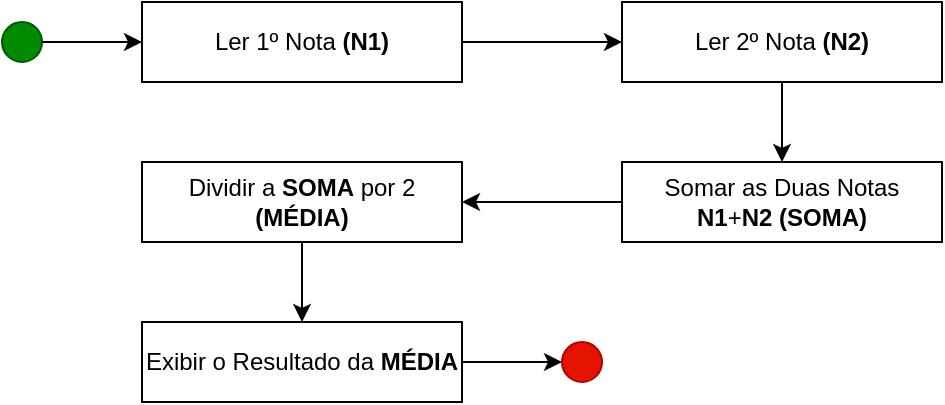<mxfile version="16.6.1" type="device" pages="13"><diagram id="prtHgNgQTEPvFCAcTncT" name="Diagrama 1"><mxGraphModel dx="1102" dy="582" grid="1" gridSize="10" guides="1" tooltips="1" connect="1" arrows="1" fold="1" page="1" pageScale="1" pageWidth="827" pageHeight="1169" math="0" shadow="0"><root><mxCell id="0"/><mxCell id="1" parent="0"/><mxCell id="oK2eCH1aIoB2x7h0RqOS-1" value="" style="ellipse;whiteSpace=wrap;html=1;aspect=fixed;fillColor=#008a00;fontColor=#ffffff;strokeColor=#005700;" parent="1" vertex="1"><mxGeometry x="90" y="50" width="20" height="20" as="geometry"/></mxCell><mxCell id="oK2eCH1aIoB2x7h0RqOS-2" value="" style="endArrow=classic;html=1;rounded=0;exitX=1;exitY=0.5;exitDx=0;exitDy=0;" parent="1" source="oK2eCH1aIoB2x7h0RqOS-1" edge="1"><mxGeometry width="50" height="50" relative="1" as="geometry"><mxPoint x="390" y="330" as="sourcePoint"/><mxPoint x="160" y="60" as="targetPoint"/></mxGeometry></mxCell><mxCell id="oK2eCH1aIoB2x7h0RqOS-8" value="" style="edgeStyle=orthogonalEdgeStyle;rounded=0;orthogonalLoop=1;jettySize=auto;html=1;" parent="1" source="oK2eCH1aIoB2x7h0RqOS-3" target="oK2eCH1aIoB2x7h0RqOS-7" edge="1"><mxGeometry relative="1" as="geometry"/></mxCell><mxCell id="oK2eCH1aIoB2x7h0RqOS-3" value="Ler 1º Nota &lt;b&gt;(N1)&lt;/b&gt;" style="rounded=0;whiteSpace=wrap;html=1;" parent="1" vertex="1"><mxGeometry x="160" y="40" width="160" height="40" as="geometry"/></mxCell><mxCell id="oK2eCH1aIoB2x7h0RqOS-10" value="" style="edgeStyle=orthogonalEdgeStyle;rounded=0;orthogonalLoop=1;jettySize=auto;html=1;" parent="1" source="oK2eCH1aIoB2x7h0RqOS-7" target="oK2eCH1aIoB2x7h0RqOS-9" edge="1"><mxGeometry relative="1" as="geometry"/></mxCell><mxCell id="oK2eCH1aIoB2x7h0RqOS-7" value="Ler 2º Nota &lt;b&gt;(N2)&lt;/b&gt;" style="whiteSpace=wrap;html=1;rounded=0;" parent="1" vertex="1"><mxGeometry x="400" y="40" width="160" height="40" as="geometry"/></mxCell><mxCell id="oK2eCH1aIoB2x7h0RqOS-12" value="" style="edgeStyle=orthogonalEdgeStyle;rounded=0;orthogonalLoop=1;jettySize=auto;html=1;" parent="1" source="oK2eCH1aIoB2x7h0RqOS-9" target="oK2eCH1aIoB2x7h0RqOS-11" edge="1"><mxGeometry relative="1" as="geometry"/></mxCell><mxCell id="oK2eCH1aIoB2x7h0RqOS-9" value="Somar as Duas Notas &lt;b&gt;N1&lt;/b&gt;+&lt;b&gt;N2&lt;/b&gt; &lt;b&gt;(SOMA)&lt;/b&gt;" style="rounded=0;whiteSpace=wrap;html=1;" parent="1" vertex="1"><mxGeometry x="400" y="120" width="160" height="40" as="geometry"/></mxCell><mxCell id="oK2eCH1aIoB2x7h0RqOS-16" value="" style="edgeStyle=orthogonalEdgeStyle;rounded=0;orthogonalLoop=1;jettySize=auto;html=1;" parent="1" source="oK2eCH1aIoB2x7h0RqOS-11" target="oK2eCH1aIoB2x7h0RqOS-15" edge="1"><mxGeometry relative="1" as="geometry"/></mxCell><mxCell id="oK2eCH1aIoB2x7h0RqOS-11" value="Dividir a &lt;b&gt;SOMA&lt;/b&gt; por 2&lt;br&gt;&lt;b&gt;(MÉDIA)&lt;/b&gt;" style="rounded=0;whiteSpace=wrap;html=1;" parent="1" vertex="1"><mxGeometry x="160" y="120" width="160" height="40" as="geometry"/></mxCell><mxCell id="oK2eCH1aIoB2x7h0RqOS-18" value="" style="edgeStyle=orthogonalEdgeStyle;rounded=0;orthogonalLoop=1;jettySize=auto;html=1;" parent="1" source="oK2eCH1aIoB2x7h0RqOS-15" target="oK2eCH1aIoB2x7h0RqOS-17" edge="1"><mxGeometry relative="1" as="geometry"/></mxCell><mxCell id="oK2eCH1aIoB2x7h0RqOS-15" value="Exibir o Resultado da &lt;b&gt;MÉDIA&lt;/b&gt;" style="whiteSpace=wrap;html=1;rounded=0;" parent="1" vertex="1"><mxGeometry x="160" y="200" width="160" height="40" as="geometry"/></mxCell><mxCell id="oK2eCH1aIoB2x7h0RqOS-17" value="" style="ellipse;whiteSpace=wrap;html=1;rounded=0;fillColor=#e51400;fontColor=#ffffff;strokeColor=#B20000;" parent="1" vertex="1"><mxGeometry x="370" y="210" width="20" height="20" as="geometry"/></mxCell></root></mxGraphModel></diagram><diagram id="Y_cqhrIGOMumARmS1opy" name="Diagrama 2"><mxGraphModel dx="1102" dy="582" grid="1" gridSize="10" guides="1" tooltips="1" connect="1" arrows="1" fold="1" page="1" pageScale="1" pageWidth="827" pageHeight="1169" math="0" shadow="0"><root><mxCell id="La1o6q4GlBdeOohFCdjW-0"/><mxCell id="La1o6q4GlBdeOohFCdjW-1" parent="La1o6q4GlBdeOohFCdjW-0"/><mxCell id="La1o6q4GlBdeOohFCdjW-4" value="" style="edgeStyle=orthogonalEdgeStyle;rounded=0;orthogonalLoop=1;jettySize=auto;html=1;" edge="1" parent="La1o6q4GlBdeOohFCdjW-1" source="La1o6q4GlBdeOohFCdjW-2" target="La1o6q4GlBdeOohFCdjW-3"><mxGeometry relative="1" as="geometry"/></mxCell><mxCell id="La1o6q4GlBdeOohFCdjW-2" value="" style="ellipse;whiteSpace=wrap;html=1;aspect=fixed;" vertex="1" parent="La1o6q4GlBdeOohFCdjW-1"><mxGeometry x="90" y="50" width="20" height="20" as="geometry"/></mxCell><mxCell id="Fsw8UiI6apKulX6GIx1s-1" value="" style="edgeStyle=orthogonalEdgeStyle;rounded=0;orthogonalLoop=1;jettySize=auto;html=1;" edge="1" parent="La1o6q4GlBdeOohFCdjW-1" source="La1o6q4GlBdeOohFCdjW-3" target="Fsw8UiI6apKulX6GIx1s-0"><mxGeometry relative="1" as="geometry"/></mxCell><mxCell id="La1o6q4GlBdeOohFCdjW-3" value="Ler 1º Nota" style="whiteSpace=wrap;html=1;" vertex="1" parent="La1o6q4GlBdeOohFCdjW-1"><mxGeometry x="160" y="40" width="160" height="40" as="geometry"/></mxCell><mxCell id="Fsw8UiI6apKulX6GIx1s-3" value="" style="edgeStyle=orthogonalEdgeStyle;rounded=0;orthogonalLoop=1;jettySize=auto;html=1;" edge="1" parent="La1o6q4GlBdeOohFCdjW-1" source="Fsw8UiI6apKulX6GIx1s-0" target="Fsw8UiI6apKulX6GIx1s-2"><mxGeometry relative="1" as="geometry"/></mxCell><mxCell id="Fsw8UiI6apKulX6GIx1s-0" value="Ler 2º Nota" style="whiteSpace=wrap;html=1;" vertex="1" parent="La1o6q4GlBdeOohFCdjW-1"><mxGeometry x="400" y="40" width="160" height="40" as="geometry"/></mxCell><mxCell id="Fsw8UiI6apKulX6GIx1s-2" value="" style="whiteSpace=wrap;html=1;" vertex="1" parent="La1o6q4GlBdeOohFCdjW-1"><mxGeometry x="400" y="120" width="160" height="40" as="geometry"/></mxCell><mxCell id="i4ayOFu9E8WCIKwfC-NV-0" value="" style="ellipse;whiteSpace=wrap;html=1;aspect=fixed;fillColor=#008a00;fontColor=#ffffff;strokeColor=#005700;" vertex="1" parent="La1o6q4GlBdeOohFCdjW-1"><mxGeometry x="90" y="50" width="20" height="20" as="geometry"/></mxCell><mxCell id="i4ayOFu9E8WCIKwfC-NV-1" value="" style="endArrow=classic;html=1;rounded=0;exitX=1;exitY=0.5;exitDx=0;exitDy=0;" edge="1" parent="La1o6q4GlBdeOohFCdjW-1" source="i4ayOFu9E8WCIKwfC-NV-0"><mxGeometry width="50" height="50" relative="1" as="geometry"><mxPoint x="390" y="330" as="sourcePoint"/><mxPoint x="160" y="60" as="targetPoint"/></mxGeometry></mxCell><mxCell id="i4ayOFu9E8WCIKwfC-NV-2" value="" style="edgeStyle=orthogonalEdgeStyle;rounded=0;orthogonalLoop=1;jettySize=auto;html=1;" edge="1" parent="La1o6q4GlBdeOohFCdjW-1" source="i4ayOFu9E8WCIKwfC-NV-3" target="i4ayOFu9E8WCIKwfC-NV-5"><mxGeometry relative="1" as="geometry"/></mxCell><mxCell id="i4ayOFu9E8WCIKwfC-NV-3" value="Ler 1º Nota&lt;br&gt;&lt;b&gt;(N1)&lt;/b&gt;" style="rounded=0;whiteSpace=wrap;html=1;" vertex="1" parent="La1o6q4GlBdeOohFCdjW-1"><mxGeometry x="160" y="40" width="160" height="40" as="geometry"/></mxCell><mxCell id="i4ayOFu9E8WCIKwfC-NV-5" value="Ler 2º Nota&lt;br&gt;&lt;b&gt;(N2)&lt;/b&gt;" style="whiteSpace=wrap;html=1;rounded=0;" vertex="1" parent="La1o6q4GlBdeOohFCdjW-1"><mxGeometry x="400" y="40" width="160" height="40" as="geometry"/></mxCell><mxCell id="i4ayOFu9E8WCIKwfC-NV-6" value="" style="edgeStyle=orthogonalEdgeStyle;rounded=0;orthogonalLoop=1;jettySize=auto;html=1;" edge="1" parent="La1o6q4GlBdeOohFCdjW-1" source="i4ayOFu9E8WCIKwfC-NV-7" target="i4ayOFu9E8WCIKwfC-NV-9"><mxGeometry relative="1" as="geometry"/></mxCell><mxCell id="i4ayOFu9E8WCIKwfC-NV-7" value="Somar as Duas Notas &lt;b&gt;N1+N2 (SOMA)&lt;br&gt;&lt;/b&gt;" style="rounded=0;whiteSpace=wrap;html=1;" vertex="1" parent="La1o6q4GlBdeOohFCdjW-1"><mxGeometry x="400" y="120" width="160" height="40" as="geometry"/></mxCell><mxCell id="i4ayOFu9E8WCIKwfC-NV-22" value="" style="edgeStyle=orthogonalEdgeStyle;rounded=0;orthogonalLoop=1;jettySize=auto;html=1;" edge="1" parent="La1o6q4GlBdeOohFCdjW-1" source="i4ayOFu9E8WCIKwfC-NV-9" target="i4ayOFu9E8WCIKwfC-NV-21"><mxGeometry relative="1" as="geometry"/></mxCell><mxCell id="i4ayOFu9E8WCIKwfC-NV-9" value="Dividir a &lt;b&gt;SOMA&lt;/b&gt; por 2&lt;br&gt;&lt;b&gt;(MEDIA)&lt;/b&gt;" style="rounded=0;whiteSpace=wrap;html=1;" vertex="1" parent="La1o6q4GlBdeOohFCdjW-1"><mxGeometry x="160" y="120" width="160" height="40" as="geometry"/></mxCell><mxCell id="i4ayOFu9E8WCIKwfC-NV-12" value="" style="ellipse;whiteSpace=wrap;html=1;rounded=0;fillColor=#e51400;fontColor=#ffffff;strokeColor=#B20000;" vertex="1" parent="La1o6q4GlBdeOohFCdjW-1"><mxGeometry x="470" y="370" width="20" height="20" as="geometry"/></mxCell><mxCell id="i4ayOFu9E8WCIKwfC-NV-16" value="" style="edgeStyle=orthogonalEdgeStyle;rounded=0;orthogonalLoop=1;jettySize=auto;html=1;" edge="1" parent="La1o6q4GlBdeOohFCdjW-1" source="i4ayOFu9E8WCIKwfC-NV-13" target="i4ayOFu9E8WCIKwfC-NV-15"><mxGeometry relative="1" as="geometry"/></mxCell><mxCell id="i4ayOFu9E8WCIKwfC-NV-18" value="" style="edgeStyle=orthogonalEdgeStyle;rounded=0;orthogonalLoop=1;jettySize=auto;html=1;" edge="1" parent="La1o6q4GlBdeOohFCdjW-1" source="i4ayOFu9E8WCIKwfC-NV-13" target="i4ayOFu9E8WCIKwfC-NV-17"><mxGeometry relative="1" as="geometry"/></mxCell><mxCell id="i4ayOFu9E8WCIKwfC-NV-13" value="" style="rhombus;whiteSpace=wrap;html=1;rounded=0;" vertex="1" parent="La1o6q4GlBdeOohFCdjW-1"><mxGeometry x="215" y="280" width="50" height="40" as="geometry"/></mxCell><mxCell id="i4ayOFu9E8WCIKwfC-NV-26" style="edgeStyle=orthogonalEdgeStyle;rounded=0;orthogonalLoop=1;jettySize=auto;html=1;exitX=1;exitY=0.5;exitDx=0;exitDy=0;entryX=0;entryY=0.5;entryDx=0;entryDy=0;" edge="1" parent="La1o6q4GlBdeOohFCdjW-1" source="i4ayOFu9E8WCIKwfC-NV-15" target="i4ayOFu9E8WCIKwfC-NV-12"><mxGeometry relative="1" as="geometry"/></mxCell><mxCell id="i4ayOFu9E8WCIKwfC-NV-15" value="Exibir #partiuestagio" style="whiteSpace=wrap;html=1;rounded=0;" vertex="1" parent="La1o6q4GlBdeOohFCdjW-1"><mxGeometry x="160" y="360" width="160" height="40" as="geometry"/></mxCell><mxCell id="i4ayOFu9E8WCIKwfC-NV-25" style="edgeStyle=orthogonalEdgeStyle;rounded=0;orthogonalLoop=1;jettySize=auto;html=1;exitX=0.5;exitY=1;exitDx=0;exitDy=0;entryX=0.5;entryY=0;entryDx=0;entryDy=0;" edge="1" parent="La1o6q4GlBdeOohFCdjW-1" source="i4ayOFu9E8WCIKwfC-NV-17" target="i4ayOFu9E8WCIKwfC-NV-12"><mxGeometry relative="1" as="geometry"/></mxCell><mxCell id="i4ayOFu9E8WCIKwfC-NV-17" value="Exibir #partiutentardenovo" style="whiteSpace=wrap;html=1;rounded=0;" vertex="1" parent="La1o6q4GlBdeOohFCdjW-1"><mxGeometry x="400" y="280" width="160" height="40" as="geometry"/></mxCell><mxCell id="i4ayOFu9E8WCIKwfC-NV-19" value="[&lt;b&gt;MEDIA&amp;nbsp;&lt;/b&gt;&amp;lt;5]" style="text;html=1;strokeColor=none;fillColor=none;align=center;verticalAlign=middle;whiteSpace=wrap;rounded=0;" vertex="1" parent="La1o6q4GlBdeOohFCdjW-1"><mxGeometry x="300" y="270" width="60" height="30" as="geometry"/></mxCell><mxCell id="i4ayOFu9E8WCIKwfC-NV-21" value="Guardar&lt;b&gt; MEDIA&lt;/b&gt;" style="rounded=0;whiteSpace=wrap;html=1;" vertex="1" parent="La1o6q4GlBdeOohFCdjW-1"><mxGeometry x="160" y="200" width="160" height="40" as="geometry"/></mxCell><mxCell id="i4ayOFu9E8WCIKwfC-NV-23" value="" style="endArrow=classic;html=1;rounded=0;exitX=0.5;exitY=1;exitDx=0;exitDy=0;entryX=0.5;entryY=0;entryDx=0;entryDy=0;" edge="1" parent="La1o6q4GlBdeOohFCdjW-1" source="i4ayOFu9E8WCIKwfC-NV-21" target="i4ayOFu9E8WCIKwfC-NV-13"><mxGeometry width="50" height="50" relative="1" as="geometry"><mxPoint x="390" y="230" as="sourcePoint"/><mxPoint x="440" y="180" as="targetPoint"/></mxGeometry></mxCell><mxCell id="i4ayOFu9E8WCIKwfC-NV-24" value="[&lt;b&gt;MEDIA&lt;/b&gt; &amp;gt;= 5]" style="text;html=1;align=center;verticalAlign=middle;resizable=0;points=[];autosize=1;strokeColor=none;fillColor=none;" vertex="1" parent="La1o6q4GlBdeOohFCdjW-1"><mxGeometry x="155" y="320" width="90" height="20" as="geometry"/></mxCell></root></mxGraphModel></diagram><diagram id="0MVg1Eu3xv1AEcREOJo_" name="Diagrama 3"><mxGraphModel dx="1102" dy="582" grid="1" gridSize="10" guides="1" tooltips="1" connect="1" arrows="1" fold="1" page="1" pageScale="1" pageWidth="827" pageHeight="1169" math="0" shadow="0"><root><mxCell id="Vp9kDboOuqaj46Vfe-6S-0"/><mxCell id="Vp9kDboOuqaj46Vfe-6S-1" parent="Vp9kDboOuqaj46Vfe-6S-0"/><mxCell id="g9Fy9a7ywNyR5ExLGKbW-0" value="" style="edgeStyle=orthogonalEdgeStyle;rounded=0;orthogonalLoop=1;jettySize=auto;html=1;" edge="1" parent="Vp9kDboOuqaj46Vfe-6S-1" source="g9Fy9a7ywNyR5ExLGKbW-1" target="g9Fy9a7ywNyR5ExLGKbW-3"><mxGeometry relative="1" as="geometry"/></mxCell><mxCell id="g9Fy9a7ywNyR5ExLGKbW-1" value="" style="ellipse;whiteSpace=wrap;html=1;aspect=fixed;" vertex="1" parent="Vp9kDboOuqaj46Vfe-6S-1"><mxGeometry x="90" y="50" width="20" height="20" as="geometry"/></mxCell><mxCell id="g9Fy9a7ywNyR5ExLGKbW-2" value="" style="edgeStyle=orthogonalEdgeStyle;rounded=0;orthogonalLoop=1;jettySize=auto;html=1;" edge="1" parent="Vp9kDboOuqaj46Vfe-6S-1" source="g9Fy9a7ywNyR5ExLGKbW-3" target="g9Fy9a7ywNyR5ExLGKbW-5"><mxGeometry relative="1" as="geometry"/></mxCell><mxCell id="g9Fy9a7ywNyR5ExLGKbW-3" value="Ler 1º Nota" style="whiteSpace=wrap;html=1;" vertex="1" parent="Vp9kDboOuqaj46Vfe-6S-1"><mxGeometry x="160" y="40" width="160" height="40" as="geometry"/></mxCell><mxCell id="g9Fy9a7ywNyR5ExLGKbW-4" value="" style="edgeStyle=orthogonalEdgeStyle;rounded=0;orthogonalLoop=1;jettySize=auto;html=1;" edge="1" parent="Vp9kDboOuqaj46Vfe-6S-1" source="g9Fy9a7ywNyR5ExLGKbW-5" target="g9Fy9a7ywNyR5ExLGKbW-6"><mxGeometry relative="1" as="geometry"/></mxCell><mxCell id="g9Fy9a7ywNyR5ExLGKbW-5" value="Ler 2º Nota" style="whiteSpace=wrap;html=1;" vertex="1" parent="Vp9kDboOuqaj46Vfe-6S-1"><mxGeometry x="400" y="40" width="160" height="40" as="geometry"/></mxCell><mxCell id="g9Fy9a7ywNyR5ExLGKbW-6" value="" style="whiteSpace=wrap;html=1;" vertex="1" parent="Vp9kDboOuqaj46Vfe-6S-1"><mxGeometry x="400" y="120" width="160" height="40" as="geometry"/></mxCell><mxCell id="g9Fy9a7ywNyR5ExLGKbW-7" value="" style="ellipse;whiteSpace=wrap;html=1;aspect=fixed;fillColor=#008a00;fontColor=#ffffff;strokeColor=#005700;" vertex="1" parent="Vp9kDboOuqaj46Vfe-6S-1"><mxGeometry x="90" y="50" width="20" height="20" as="geometry"/></mxCell><mxCell id="g9Fy9a7ywNyR5ExLGKbW-8" value="" style="endArrow=classic;html=1;rounded=0;exitX=1;exitY=0.5;exitDx=0;exitDy=0;" edge="1" parent="Vp9kDboOuqaj46Vfe-6S-1" source="g9Fy9a7ywNyR5ExLGKbW-7"><mxGeometry width="50" height="50" relative="1" as="geometry"><mxPoint x="390" y="330" as="sourcePoint"/><mxPoint x="160" y="60" as="targetPoint"/></mxGeometry></mxCell><mxCell id="g9Fy9a7ywNyR5ExLGKbW-9" value="" style="edgeStyle=orthogonalEdgeStyle;rounded=0;orthogonalLoop=1;jettySize=auto;html=1;" edge="1" parent="Vp9kDboOuqaj46Vfe-6S-1" source="g9Fy9a7ywNyR5ExLGKbW-10" target="g9Fy9a7ywNyR5ExLGKbW-11"><mxGeometry relative="1" as="geometry"/></mxCell><mxCell id="g9Fy9a7ywNyR5ExLGKbW-10" value="Ler Sexo &lt;br&gt;&lt;b&gt;(S)&lt;/b&gt;" style="rounded=0;whiteSpace=wrap;html=1;" vertex="1" parent="Vp9kDboOuqaj46Vfe-6S-1"><mxGeometry x="160" y="40" width="160" height="40" as="geometry"/></mxCell><mxCell id="g9Fy9a7ywNyR5ExLGKbW-11" value="Ler Idade&lt;br&gt;&lt;b&gt;(I)&lt;/b&gt;" style="whiteSpace=wrap;html=1;rounded=0;" vertex="1" parent="Vp9kDboOuqaj46Vfe-6S-1"><mxGeometry x="400" y="40" width="160" height="40" as="geometry"/></mxCell><mxCell id="g9Fy9a7ywNyR5ExLGKbW-12" value="" style="edgeStyle=orthogonalEdgeStyle;rounded=0;orthogonalLoop=1;jettySize=auto;html=1;entryX=1;entryY=0.5;entryDx=0;entryDy=0;" edge="1" parent="Vp9kDboOuqaj46Vfe-6S-1" source="g9Fy9a7ywNyR5ExLGKbW-13" target="g9Fy9a7ywNyR5ExLGKbW-19"><mxGeometry relative="1" as="geometry"><mxPoint x="320" y="140" as="targetPoint"/></mxGeometry></mxCell><mxCell id="g9Fy9a7ywNyR5ExLGKbW-13" value="Guardar os Dados &lt;b&gt;S &lt;/b&gt;e &lt;b&gt;I&lt;br&gt;(DADOS)&lt;br&gt;&lt;/b&gt;" style="rounded=0;whiteSpace=wrap;html=1;" vertex="1" parent="Vp9kDboOuqaj46Vfe-6S-1"><mxGeometry x="400" y="120" width="160" height="40" as="geometry"/></mxCell><mxCell id="g9Fy9a7ywNyR5ExLGKbW-16" value="" style="ellipse;whiteSpace=wrap;html=1;rounded=0;fillColor=#e51400;fontColor=#ffffff;strokeColor=#B20000;" vertex="1" parent="Vp9kDboOuqaj46Vfe-6S-1"><mxGeometry x="650" y="330" width="20" height="20" as="geometry"/></mxCell><mxCell id="g9Fy9a7ywNyR5ExLGKbW-30" value="" style="edgeStyle=orthogonalEdgeStyle;rounded=0;orthogonalLoop=1;jettySize=auto;html=1;entryX=0;entryY=0.5;entryDx=0;entryDy=0;" edge="1" parent="Vp9kDboOuqaj46Vfe-6S-1" source="g9Fy9a7ywNyR5ExLGKbW-19" target="g9Fy9a7ywNyR5ExLGKbW-29"><mxGeometry relative="1" as="geometry"><Array as="points"><mxPoint x="240" y="220"/></Array></mxGeometry></mxCell><mxCell id="thb2sfvieL_DpJrRkFPp-1" value="" style="edgeStyle=orthogonalEdgeStyle;rounded=0;orthogonalLoop=1;jettySize=auto;html=1;" edge="1" parent="Vp9kDboOuqaj46Vfe-6S-1" source="g9Fy9a7ywNyR5ExLGKbW-19" target="thb2sfvieL_DpJrRkFPp-0"><mxGeometry relative="1" as="geometry"><Array as="points"><mxPoint x="240" y="300"/></Array></mxGeometry></mxCell><mxCell id="thb2sfvieL_DpJrRkFPp-5" value="" style="edgeStyle=orthogonalEdgeStyle;rounded=0;orthogonalLoop=1;jettySize=auto;html=1;" edge="1" parent="Vp9kDboOuqaj46Vfe-6S-1" source="g9Fy9a7ywNyR5ExLGKbW-19" target="thb2sfvieL_DpJrRkFPp-4"><mxGeometry relative="1" as="geometry"><Array as="points"><mxPoint x="240" y="380"/></Array></mxGeometry></mxCell><mxCell id="thb2sfvieL_DpJrRkFPp-7" value="" style="edgeStyle=orthogonalEdgeStyle;rounded=0;orthogonalLoop=1;jettySize=auto;html=1;" edge="1" parent="Vp9kDboOuqaj46Vfe-6S-1" source="g9Fy9a7ywNyR5ExLGKbW-19" target="thb2sfvieL_DpJrRkFPp-6"><mxGeometry relative="1" as="geometry"><Array as="points"><mxPoint x="240" y="460"/></Array></mxGeometry></mxCell><mxCell id="g9Fy9a7ywNyR5ExLGKbW-19" value="" style="rhombus;whiteSpace=wrap;html=1;rounded=0;" vertex="1" parent="Vp9kDboOuqaj46Vfe-6S-1"><mxGeometry x="215" y="120" width="50" height="40" as="geometry"/></mxCell><mxCell id="thb2sfvieL_DpJrRkFPp-2" style="edgeStyle=orthogonalEdgeStyle;rounded=0;orthogonalLoop=1;jettySize=auto;html=1;exitX=1;exitY=0.5;exitDx=0;exitDy=0;entryX=0.5;entryY=0;entryDx=0;entryDy=0;" edge="1" parent="Vp9kDboOuqaj46Vfe-6S-1" source="g9Fy9a7ywNyR5ExLGKbW-29" target="g9Fy9a7ywNyR5ExLGKbW-16"><mxGeometry relative="1" as="geometry"/></mxCell><mxCell id="g9Fy9a7ywNyR5ExLGKbW-29" value="&lt;div&gt;&lt;span&gt;Exibir &lt;/span&gt;&lt;font face=&quot;Exo 2, Barlow&quot;&gt;&lt;span style=&quot;background-color: rgb(255 , 255 , 255)&quot;&gt;Você é Homem e Menino&lt;/span&gt;&lt;/font&gt;&lt;/div&gt;" style="whiteSpace=wrap;html=1;rounded=0;align=center;" vertex="1" parent="Vp9kDboOuqaj46Vfe-6S-1"><mxGeometry x="400" y="200" width="160" height="40" as="geometry"/></mxCell><mxCell id="thb2sfvieL_DpJrRkFPp-3" style="edgeStyle=orthogonalEdgeStyle;rounded=0;orthogonalLoop=1;jettySize=auto;html=1;exitX=1;exitY=0.5;exitDx=0;exitDy=0;entryX=0;entryY=0.5;entryDx=0;entryDy=0;" edge="1" parent="Vp9kDboOuqaj46Vfe-6S-1" source="thb2sfvieL_DpJrRkFPp-0" target="g9Fy9a7ywNyR5ExLGKbW-16"><mxGeometry relative="1" as="geometry"/></mxCell><mxCell id="thb2sfvieL_DpJrRkFPp-0" value="Exibir Você é Homem e Maior de Idade" style="whiteSpace=wrap;html=1;rounded=0;" vertex="1" parent="Vp9kDboOuqaj46Vfe-6S-1"><mxGeometry x="400" y="280" width="160" height="40" as="geometry"/></mxCell><mxCell id="thb2sfvieL_DpJrRkFPp-8" style="edgeStyle=orthogonalEdgeStyle;rounded=0;orthogonalLoop=1;jettySize=auto;html=1;exitX=1;exitY=0.5;exitDx=0;exitDy=0;entryX=0;entryY=0.5;entryDx=0;entryDy=0;" edge="1" parent="Vp9kDboOuqaj46Vfe-6S-1" source="thb2sfvieL_DpJrRkFPp-4" target="g9Fy9a7ywNyR5ExLGKbW-16"><mxGeometry relative="1" as="geometry"><Array as="points"><mxPoint x="610" y="380"/><mxPoint x="610" y="340"/></Array></mxGeometry></mxCell><mxCell id="thb2sfvieL_DpJrRkFPp-4" value="Exibir Você é Mulher e Menina" style="whiteSpace=wrap;html=1;rounded=0;" vertex="1" parent="Vp9kDboOuqaj46Vfe-6S-1"><mxGeometry x="400" y="360" width="160" height="40" as="geometry"/></mxCell><mxCell id="thb2sfvieL_DpJrRkFPp-9" style="edgeStyle=orthogonalEdgeStyle;rounded=0;orthogonalLoop=1;jettySize=auto;html=1;exitX=1;exitY=0.5;exitDx=0;exitDy=0;entryX=0.5;entryY=1;entryDx=0;entryDy=0;" edge="1" parent="Vp9kDboOuqaj46Vfe-6S-1" source="thb2sfvieL_DpJrRkFPp-6" target="g9Fy9a7ywNyR5ExLGKbW-16"><mxGeometry relative="1" as="geometry"/></mxCell><mxCell id="thb2sfvieL_DpJrRkFPp-6" value="Exibir Você é Mulher e Maior de Idade" style="whiteSpace=wrap;html=1;rounded=0;" vertex="1" parent="Vp9kDboOuqaj46Vfe-6S-1"><mxGeometry x="400" y="440" width="160" height="40" as="geometry"/></mxCell><mxCell id="thb2sfvieL_DpJrRkFPp-10" value="[sexo &lt;b&gt;(S)&lt;/b&gt; = Masculino &amp;amp;&amp;amp;&lt;br&gt;Idade &lt;b&gt;(I)&lt;/b&gt; &amp;lt; 18]" style="text;html=1;align=center;verticalAlign=middle;resizable=0;points=[];autosize=1;strokeColor=none;fillColor=none;fontSize=12;" vertex="1" parent="Vp9kDboOuqaj46Vfe-6S-1"><mxGeometry x="235" y="185" width="150" height="30" as="geometry"/></mxCell><mxCell id="thb2sfvieL_DpJrRkFPp-11" value="[sexo &lt;b&gt;(S)&lt;/b&gt; = Masculino &amp;amp;&amp;amp;&lt;br&gt;Idade &lt;b&gt;(I)&lt;/b&gt; &amp;gt;= 18]" style="text;html=1;align=center;verticalAlign=middle;resizable=0;points=[];autosize=1;strokeColor=none;fillColor=none;fontSize=12;" vertex="1" parent="Vp9kDboOuqaj46Vfe-6S-1"><mxGeometry x="235" y="265" width="150" height="30" as="geometry"/></mxCell><mxCell id="thb2sfvieL_DpJrRkFPp-12" value="[sexo &lt;b&gt;(S)&lt;/b&gt; = Feminino &amp;amp;&amp;amp;&lt;br&gt;Idade &lt;b&gt;(I)&lt;/b&gt; &amp;lt; 18]" style="text;html=1;align=center;verticalAlign=middle;resizable=0;points=[];autosize=1;strokeColor=none;fillColor=none;fontSize=12;" vertex="1" parent="Vp9kDboOuqaj46Vfe-6S-1"><mxGeometry x="235" y="345" width="150" height="30" as="geometry"/></mxCell><mxCell id="thb2sfvieL_DpJrRkFPp-13" value="[sexo &lt;b&gt;(S)&lt;/b&gt; = Feminino &amp;amp;&amp;amp;&lt;br&gt;Idade &lt;b&gt;(I)&lt;/b&gt; &amp;gt;=&amp;nbsp;18]" style="text;html=1;align=center;verticalAlign=middle;resizable=0;points=[];autosize=1;strokeColor=none;fillColor=none;fontSize=12;" vertex="1" parent="Vp9kDboOuqaj46Vfe-6S-1"><mxGeometry x="235" y="425" width="150" height="30" as="geometry"/></mxCell></root></mxGraphModel></diagram><diagram id="QAN6-2fzH5IZfASVXzPb" name="Diagrama 4"><mxGraphModel dx="1102" dy="582" grid="1" gridSize="10" guides="1" tooltips="1" connect="1" arrows="1" fold="1" page="1" pageScale="1" pageWidth="827" pageHeight="1169" math="0" shadow="0"><root><mxCell id="e7JW8yPAsYFTQiwDf1Ue-0"/><mxCell id="e7JW8yPAsYFTQiwDf1Ue-1" parent="e7JW8yPAsYFTQiwDf1Ue-0"/><mxCell id="zrMU3OX7_HcfdLzyMdEy-7" value="" style="ellipse;whiteSpace=wrap;html=1;aspect=fixed;fillColor=#008a00;fontColor=#ffffff;strokeColor=#005700;" vertex="1" parent="e7JW8yPAsYFTQiwDf1Ue-1"><mxGeometry x="90" y="90" width="20" height="20" as="geometry"/></mxCell><mxCell id="zrMU3OX7_HcfdLzyMdEy-8" value="" style="endArrow=classic;html=1;rounded=0;exitX=1;exitY=0.5;exitDx=0;exitDy=0;entryX=0;entryY=0.5;entryDx=0;entryDy=0;" edge="1" parent="e7JW8yPAsYFTQiwDf1Ue-1" source="zrMU3OX7_HcfdLzyMdEy-7" target="zrMU3OX7_HcfdLzyMdEy-10"><mxGeometry width="50" height="50" relative="1" as="geometry"><mxPoint x="390" y="330" as="sourcePoint"/><mxPoint x="160" y="60" as="targetPoint"/><Array as="points"/></mxGeometry></mxCell><mxCell id="zrMU3OX7_HcfdLzyMdEy-9" value="" style="edgeStyle=orthogonalEdgeStyle;rounded=0;orthogonalLoop=1;jettySize=auto;html=1;entryX=0;entryY=0.5;entryDx=0;entryDy=0;" edge="1" parent="e7JW8yPAsYFTQiwDf1Ue-1" source="zrMU3OX7_HcfdLzyMdEy-10" target="zrMU3OX7_HcfdLzyMdEy-37"><mxGeometry relative="1" as="geometry"><mxPoint x="360" y="140" as="targetPoint"/></mxGeometry></mxCell><mxCell id="zrMU3OX7_HcfdLzyMdEy-10" value="Ler Estado&lt;br&gt;&lt;b&gt;(E)&lt;/b&gt;" style="rounded=0;whiteSpace=wrap;html=1;" vertex="1" parent="e7JW8yPAsYFTQiwDf1Ue-1"><mxGeometry x="160" y="80" width="160" height="40" as="geometry"/></mxCell><mxCell id="zrMU3OX7_HcfdLzyMdEy-14" value="" style="ellipse;whiteSpace=wrap;html=1;rounded=0;fillColor=#e51400;fontColor=#ffffff;strokeColor=#B20000;" vertex="1" parent="e7JW8yPAsYFTQiwDf1Ue-1"><mxGeometry x="650" y="410" width="20" height="20" as="geometry"/></mxCell><mxCell id="zrMU3OX7_HcfdLzyMdEy-42" style="edgeStyle=orthogonalEdgeStyle;rounded=0;orthogonalLoop=1;jettySize=auto;html=1;exitX=1;exitY=0.5;exitDx=0;exitDy=0;entryX=0;entryY=0.5;entryDx=0;entryDy=0;fontSize=12;" edge="1" parent="e7JW8yPAsYFTQiwDf1Ue-1" source="zrMU3OX7_HcfdLzyMdEy-37" target="zrMU3OX7_HcfdLzyMdEy-39"><mxGeometry relative="1" as="geometry"/></mxCell><mxCell id="zrMU3OX7_HcfdLzyMdEy-37" value="Ler QTD de Filhos&lt;br&gt;&lt;b&gt;(F)&lt;/b&gt;" style="whiteSpace=wrap;html=1;" vertex="1" parent="e7JW8yPAsYFTQiwDf1Ue-1"><mxGeometry x="360" y="80" width="160" height="40" as="geometry"/></mxCell><mxCell id="zrMU3OX7_HcfdLzyMdEy-43" style="edgeStyle=orthogonalEdgeStyle;rounded=0;orthogonalLoop=1;jettySize=auto;html=1;exitX=0.5;exitY=0;exitDx=0;exitDy=0;entryX=0.5;entryY=0;entryDx=0;entryDy=0;fontSize=12;" edge="1" parent="e7JW8yPAsYFTQiwDf1Ue-1" source="zrMU3OX7_HcfdLzyMdEy-39" target="zrMU3OX7_HcfdLzyMdEy-7"><mxGeometry relative="1" as="geometry"/></mxCell><mxCell id="CHNMT-P11Rsjz121sKL0-1" value="" style="edgeStyle=orthogonalEdgeStyle;rounded=0;orthogonalLoop=1;jettySize=auto;html=1;fontSize=12;" edge="1" parent="e7JW8yPAsYFTQiwDf1Ue-1" source="zrMU3OX7_HcfdLzyMdEy-39" target="CHNMT-P11Rsjz121sKL0-0"><mxGeometry relative="1" as="geometry"><Array as="points"><mxPoint x="580" y="180"/></Array></mxGeometry></mxCell><mxCell id="zrMU3OX7_HcfdLzyMdEy-39" value="" style="rhombus;whiteSpace=wrap;html=1;" vertex="1" parent="e7JW8yPAsYFTQiwDf1Ue-1"><mxGeometry x="560" y="80" width="40" height="40" as="geometry"/></mxCell><mxCell id="zrMU3OX7_HcfdLzyMdEy-44" value="[QTD de Filhos &lt;b&gt;(F)&lt;/b&gt; &amp;gt; 15 || QTD de Filhos &lt;b&gt;(F)&lt;/b&gt; &amp;lt; 0 || Estado &lt;b&gt;(E)&lt;/b&gt; != Estados Brasileiros]" style="text;html=1;align=center;verticalAlign=middle;resizable=0;points=[];autosize=1;strokeColor=none;fillColor=none;fontSize=12;" vertex="1" parent="e7JW8yPAsYFTQiwDf1Ue-1"><mxGeometry x="115" y="40" width="460" height="20" as="geometry"/></mxCell><mxCell id="dMhKjFNInkV2tQwlkAoC-1" value="" style="edgeStyle=orthogonalEdgeStyle;rounded=0;orthogonalLoop=1;jettySize=auto;html=1;fontSize=12;" edge="1" parent="e7JW8yPAsYFTQiwDf1Ue-1" source="CHNMT-P11Rsjz121sKL0-0" target="dMhKjFNInkV2tQwlkAoC-0"><mxGeometry relative="1" as="geometry"/></mxCell><mxCell id="CHNMT-P11Rsjz121sKL0-0" value="Guardar Dados&amp;nbsp;&lt;b&gt;F&lt;/b&gt;&lt;br&gt;&lt;b&gt;(DADOS)&lt;/b&gt;" style="whiteSpace=wrap;html=1;" vertex="1" parent="e7JW8yPAsYFTQiwDf1Ue-1"><mxGeometry x="360" y="160" width="160" height="40" as="geometry"/></mxCell><mxCell id="dMhKjFNInkV2tQwlkAoC-3" value="" style="edgeStyle=orthogonalEdgeStyle;rounded=0;orthogonalLoop=1;jettySize=auto;html=1;fontSize=12;entryX=0;entryY=0.5;entryDx=0;entryDy=0;" edge="1" parent="e7JW8yPAsYFTQiwDf1Ue-1" source="dMhKjFNInkV2tQwlkAoC-0" target="dMhKjFNInkV2tQwlkAoC-2"><mxGeometry relative="1" as="geometry"><Array as="points"><mxPoint x="180" y="260"/></Array></mxGeometry></mxCell><mxCell id="dMhKjFNInkV2tQwlkAoC-5" value="" style="edgeStyle=orthogonalEdgeStyle;rounded=0;orthogonalLoop=1;jettySize=auto;html=1;fontSize=12;" edge="1" parent="e7JW8yPAsYFTQiwDf1Ue-1" source="dMhKjFNInkV2tQwlkAoC-0" target="dMhKjFNInkV2tQwlkAoC-4"><mxGeometry relative="1" as="geometry"><Array as="points"><mxPoint x="180" y="340"/></Array></mxGeometry></mxCell><mxCell id="dMhKjFNInkV2tQwlkAoC-7" value="" style="edgeStyle=orthogonalEdgeStyle;rounded=0;orthogonalLoop=1;jettySize=auto;html=1;fontSize=12;" edge="1" parent="e7JW8yPAsYFTQiwDf1Ue-1" source="dMhKjFNInkV2tQwlkAoC-0" target="dMhKjFNInkV2tQwlkAoC-6"><mxGeometry relative="1" as="geometry"><Array as="points"><mxPoint x="180" y="420"/></Array></mxGeometry></mxCell><mxCell id="dMhKjFNInkV2tQwlkAoC-9" value="" style="edgeStyle=orthogonalEdgeStyle;rounded=0;orthogonalLoop=1;jettySize=auto;html=1;fontSize=12;" edge="1" parent="e7JW8yPAsYFTQiwDf1Ue-1" source="dMhKjFNInkV2tQwlkAoC-0" target="dMhKjFNInkV2tQwlkAoC-8"><mxGeometry relative="1" as="geometry"><Array as="points"><mxPoint x="180" y="500"/></Array></mxGeometry></mxCell><mxCell id="dMhKjFNInkV2tQwlkAoC-11" value="" style="edgeStyle=orthogonalEdgeStyle;rounded=0;orthogonalLoop=1;jettySize=auto;html=1;fontSize=12;" edge="1" parent="e7JW8yPAsYFTQiwDf1Ue-1" source="dMhKjFNInkV2tQwlkAoC-0" target="dMhKjFNInkV2tQwlkAoC-10"><mxGeometry relative="1" as="geometry"><Array as="points"><mxPoint x="180" y="580"/></Array></mxGeometry></mxCell><mxCell id="dMhKjFNInkV2tQwlkAoC-0" value="" style="rhombus;whiteSpace=wrap;html=1;" vertex="1" parent="e7JW8yPAsYFTQiwDf1Ue-1"><mxGeometry x="160" y="160" width="40" height="40" as="geometry"/></mxCell><mxCell id="dMhKjFNInkV2tQwlkAoC-20" style="edgeStyle=orthogonalEdgeStyle;rounded=0;orthogonalLoop=1;jettySize=auto;html=1;exitX=1;exitY=0.5;exitDx=0;exitDy=0;entryX=0.5;entryY=0;entryDx=0;entryDy=0;fontFamily=Helvetica;fontSize=12;fontColor=#000000;" edge="1" parent="e7JW8yPAsYFTQiwDf1Ue-1" source="dMhKjFNInkV2tQwlkAoC-2" target="zrMU3OX7_HcfdLzyMdEy-14"><mxGeometry relative="1" as="geometry"/></mxCell><mxCell id="dMhKjFNInkV2tQwlkAoC-2" value="&lt;span style=&quot;text-align: left ; background-color: rgb(255 , 255 , 255)&quot;&gt;&lt;font style=&quot;font-size: 10px&quot;&gt;Exibir&amp;nbsp;#nãotemtv&amp;nbsp; #nãoteminternet #nãotemvideogame&lt;/font&gt;&lt;/span&gt;" style="whiteSpace=wrap;html=1;" vertex="1" parent="e7JW8yPAsYFTQiwDf1Ue-1"><mxGeometry x="360" y="240" width="160" height="40" as="geometry"/></mxCell><mxCell id="dMhKjFNInkV2tQwlkAoC-19" style="edgeStyle=orthogonalEdgeStyle;rounded=0;orthogonalLoop=1;jettySize=auto;html=1;exitX=1;exitY=0.5;exitDx=0;exitDy=0;entryX=0.5;entryY=0;entryDx=0;entryDy=0;fontFamily=Helvetica;fontSize=12;fontColor=#000000;" edge="1" parent="e7JW8yPAsYFTQiwDf1Ue-1" source="dMhKjFNInkV2tQwlkAoC-4" target="zrMU3OX7_HcfdLzyMdEy-14"><mxGeometry relative="1" as="geometry"/></mxCell><mxCell id="dMhKjFNInkV2tQwlkAoC-4" value="&lt;span style=&quot;text-align: left ; background-color: rgb(255 , 255 , 255)&quot;&gt;&lt;font style=&quot;font-size: 12px&quot;&gt;Exibir #nãotemtv&lt;/font&gt;&lt;/span&gt;" style="whiteSpace=wrap;html=1;" vertex="1" parent="e7JW8yPAsYFTQiwDf1Ue-1"><mxGeometry x="360" y="320" width="160" height="40" as="geometry"/></mxCell><mxCell id="dMhKjFNInkV2tQwlkAoC-18" style="edgeStyle=orthogonalEdgeStyle;rounded=0;orthogonalLoop=1;jettySize=auto;html=1;exitX=1;exitY=0.5;exitDx=0;exitDy=0;fontFamily=Helvetica;fontSize=12;fontColor=#000000;" edge="1" parent="e7JW8yPAsYFTQiwDf1Ue-1" source="dMhKjFNInkV2tQwlkAoC-6" target="zrMU3OX7_HcfdLzyMdEy-14"><mxGeometry relative="1" as="geometry"/></mxCell><mxCell id="dMhKjFNInkV2tQwlkAoC-6" value="&lt;font style=&quot;font-size: 12px&quot;&gt;Exibir&amp;nbsp;&lt;span style=&quot;text-align: left ; background-color: rgb(255 , 255 , 255)&quot;&gt;#nãotemvideogame&lt;/span&gt;&lt;/font&gt;" style="whiteSpace=wrap;html=1;" vertex="1" parent="e7JW8yPAsYFTQiwDf1Ue-1"><mxGeometry x="360" y="400" width="160" height="40" as="geometry"/></mxCell><mxCell id="dMhKjFNInkV2tQwlkAoC-21" style="edgeStyle=orthogonalEdgeStyle;rounded=0;orthogonalLoop=1;jettySize=auto;html=1;exitX=1;exitY=0.5;exitDx=0;exitDy=0;entryX=0.5;entryY=1;entryDx=0;entryDy=0;fontFamily=Helvetica;fontSize=12;fontColor=#000000;" edge="1" parent="e7JW8yPAsYFTQiwDf1Ue-1" source="dMhKjFNInkV2tQwlkAoC-8" target="zrMU3OX7_HcfdLzyMdEy-14"><mxGeometry relative="1" as="geometry"/></mxCell><mxCell id="dMhKjFNInkV2tQwlkAoC-8" value="&lt;span style=&quot;text-align: left ; background-color: rgb(255 , 255 , 255)&quot;&gt;&lt;font style=&quot;font-size: 12px&quot;&gt;Exibir #tv&amp;nbsp; #internet&amp;nbsp; #videogame&lt;/font&gt;&lt;/span&gt;" style="whiteSpace=wrap;html=1;" vertex="1" parent="e7JW8yPAsYFTQiwDf1Ue-1"><mxGeometry x="360" y="480" width="160" height="40" as="geometry"/></mxCell><mxCell id="dMhKjFNInkV2tQwlkAoC-22" style="edgeStyle=orthogonalEdgeStyle;rounded=0;orthogonalLoop=1;jettySize=auto;html=1;exitX=1;exitY=0.5;exitDx=0;exitDy=0;fontFamily=Helvetica;fontSize=12;fontColor=#000000;" edge="1" parent="e7JW8yPAsYFTQiwDf1Ue-1" source="dMhKjFNInkV2tQwlkAoC-10"><mxGeometry relative="1" as="geometry"><mxPoint x="660" y="430" as="targetPoint"/></mxGeometry></mxCell><mxCell id="dMhKjFNInkV2tQwlkAoC-10" value="&lt;font style=&quot;font-size: 12px&quot;&gt;Exibir&amp;nbsp;&lt;br&gt;&lt;span style=&quot;text-align: left ; background-color: rgb(255 , 255 , 255)&quot;&gt;#cresceiemultiplicaivos&lt;/span&gt;&lt;/font&gt;" style="whiteSpace=wrap;html=1;" vertex="1" parent="e7JW8yPAsYFTQiwDf1Ue-1"><mxGeometry x="360" y="559.5" width="160" height="40.5" as="geometry"/></mxCell><mxCell id="dMhKjFNInkV2tQwlkAoC-12" value="[&lt;b&gt;(F) &lt;/b&gt;= 3]&amp;nbsp;" style="text;html=1;align=center;verticalAlign=middle;resizable=0;points=[];autosize=1;strokeColor=none;fillColor=none;fontSize=12;" vertex="1" parent="e7JW8yPAsYFTQiwDf1Ue-1"><mxGeometry x="240" y="240" width="60" height="20" as="geometry"/></mxCell><mxCell id="dMhKjFNInkV2tQwlkAoC-13" value="[&lt;b&gt;(F)&amp;nbsp;&lt;/b&gt;= 2]&amp;nbsp;" style="text;html=1;align=center;verticalAlign=middle;resizable=0;points=[];autosize=1;strokeColor=none;fillColor=none;fontSize=12;fontFamily=Helvetica;fontColor=#000000;" vertex="1" parent="e7JW8yPAsYFTQiwDf1Ue-1"><mxGeometry x="240" y="320" width="60" height="20" as="geometry"/></mxCell><mxCell id="dMhKjFNInkV2tQwlkAoC-14" value="[&lt;b&gt;(F)&amp;nbsp;&lt;/b&gt;= 1]&amp;nbsp;" style="text;html=1;align=center;verticalAlign=middle;resizable=0;points=[];autosize=1;strokeColor=none;fillColor=none;fontSize=12;fontFamily=Helvetica;fontColor=#000000;" vertex="1" parent="e7JW8yPAsYFTQiwDf1Ue-1"><mxGeometry x="240" y="400" width="60" height="20" as="geometry"/></mxCell><mxCell id="dMhKjFNInkV2tQwlkAoC-15" value="[&lt;b&gt;(F)&amp;nbsp;&lt;/b&gt;= 0]&amp;nbsp;" style="text;html=1;align=center;verticalAlign=middle;resizable=0;points=[];autosize=1;strokeColor=none;fillColor=none;fontSize=12;fontFamily=Helvetica;fontColor=#000000;" vertex="1" parent="e7JW8yPAsYFTQiwDf1Ue-1"><mxGeometry x="240" y="480" width="60" height="20" as="geometry"/></mxCell><mxCell id="dMhKjFNInkV2tQwlkAoC-16" value="[&lt;b&gt;(F) &amp;gt;&lt;/b&gt;&amp;nbsp;3]&amp;nbsp;" style="text;html=1;align=center;verticalAlign=middle;resizable=0;points=[];autosize=1;strokeColor=none;fillColor=none;fontSize=12;fontFamily=Helvetica;fontColor=#000000;" vertex="1" parent="e7JW8yPAsYFTQiwDf1Ue-1"><mxGeometry x="240" y="560" width="60" height="20" as="geometry"/></mxCell><mxCell id="Rq7kQkvD4mt7ScK_4iBy-0" value="[QTD de Filhos &lt;b&gt;(F)&lt;/b&gt;&amp;nbsp;&amp;lt; 15 &amp;amp;&amp;amp; QTD de Filhos &lt;b&gt;(F)&lt;/b&gt;&amp;nbsp;&amp;gt; 0 &amp;amp;&amp;amp; Estado &lt;b&gt;(E)&lt;/b&gt;&amp;nbsp; = Estados Brasileiros]" style="text;html=1;align=center;verticalAlign=middle;resizable=0;points=[];autosize=1;strokeColor=none;fillColor=none;fontSize=12;" vertex="1" parent="e7JW8yPAsYFTQiwDf1Ue-1"><mxGeometry x="580" y="130" width="480" height="20" as="geometry"/></mxCell></root></mxGraphModel></diagram><diagram id="sqGxn2_wCvKixka1f7uE" name="Diagrama 5"><mxGraphModel dx="1102" dy="582" grid="1" gridSize="10" guides="1" tooltips="1" connect="1" arrows="1" fold="1" page="1" pageScale="1" pageWidth="827" pageHeight="1169" math="0" shadow="0"><root><mxCell id="0QSSS_sA6bIDQjnoS6HV-0"/><mxCell id="0QSSS_sA6bIDQjnoS6HV-1" parent="0QSSS_sA6bIDQjnoS6HV-0"/><mxCell id="RYrw34jhsPBPrSNxWnjF-2" value="" style="edgeStyle=orthogonalEdgeStyle;rounded=0;orthogonalLoop=1;jettySize=auto;html=1;fontFamily=Helvetica;fontSize=12;fontColor=#000000;" edge="1" parent="0QSSS_sA6bIDQjnoS6HV-1" source="RYrw34jhsPBPrSNxWnjF-0" target="RYrw34jhsPBPrSNxWnjF-1"><mxGeometry relative="1" as="geometry"/></mxCell><mxCell id="RYrw34jhsPBPrSNxWnjF-0" value="" style="ellipse;whiteSpace=wrap;html=1;aspect=fixed;fillColor=#008a00;fontColor=#ffffff;strokeColor=#005700;" vertex="1" parent="0QSSS_sA6bIDQjnoS6HV-1"><mxGeometry x="90" y="50" width="20" height="20" as="geometry"/></mxCell><mxCell id="RYrw34jhsPBPrSNxWnjF-4" value="" style="edgeStyle=orthogonalEdgeStyle;rounded=0;orthogonalLoop=1;jettySize=auto;html=1;fontFamily=Helvetica;fontSize=12;fontColor=#000000;" edge="1" parent="0QSSS_sA6bIDQjnoS6HV-1" source="RYrw34jhsPBPrSNxWnjF-1" target="RYrw34jhsPBPrSNxWnjF-3"><mxGeometry relative="1" as="geometry"/></mxCell><mxCell id="RYrw34jhsPBPrSNxWnjF-1" value="Ler QTD de Horas Dormidas&lt;br&gt;&lt;b&gt;(HRS)&lt;/b&gt;&amp;nbsp;" style="whiteSpace=wrap;html=1;" vertex="1" parent="0QSSS_sA6bIDQjnoS6HV-1"><mxGeometry x="160" y="40" width="160" height="40" as="geometry"/></mxCell><mxCell id="RYrw34jhsPBPrSNxWnjF-6" value="" style="edgeStyle=orthogonalEdgeStyle;rounded=0;orthogonalLoop=1;jettySize=auto;html=1;fontFamily=Helvetica;fontSize=11;fontColor=#000000;" edge="1" parent="0QSSS_sA6bIDQjnoS6HV-1" source="RYrw34jhsPBPrSNxWnjF-3" target="RYrw34jhsPBPrSNxWnjF-5"><mxGeometry relative="1" as="geometry"/></mxCell><mxCell id="RYrw34jhsPBPrSNxWnjF-3" value="&lt;font style=&quot;font-size: 11px&quot;&gt;Guardar QTD de Horas Dormidas &lt;/font&gt;&lt;b style=&quot;font-size: 11px&quot;&gt;&lt;font style=&quot;font-size: 11px&quot;&gt;HRS&amp;nbsp;&lt;br&gt;(DADOS)&lt;/font&gt;&lt;br&gt;&lt;/b&gt;" style="whiteSpace=wrap;html=1;" vertex="1" parent="0QSSS_sA6bIDQjnoS6HV-1"><mxGeometry x="360" y="40" width="160" height="40" as="geometry"/></mxCell><mxCell id="RYrw34jhsPBPrSNxWnjF-8" value="" style="edgeStyle=orthogonalEdgeStyle;rounded=0;orthogonalLoop=1;jettySize=auto;html=1;fontFamily=Helvetica;fontSize=11;fontColor=#000000;" edge="1" parent="0QSSS_sA6bIDQjnoS6HV-1" source="RYrw34jhsPBPrSNxWnjF-5" target="RYrw34jhsPBPrSNxWnjF-7"><mxGeometry relative="1" as="geometry"><Array as="points"><mxPoint x="440" y="220"/></Array></mxGeometry></mxCell><mxCell id="RYrw34jhsPBPrSNxWnjF-10" value="" style="edgeStyle=orthogonalEdgeStyle;rounded=0;orthogonalLoop=1;jettySize=auto;html=1;fontFamily=Helvetica;fontSize=11;fontColor=#000000;" edge="1" parent="0QSSS_sA6bIDQjnoS6HV-1" source="RYrw34jhsPBPrSNxWnjF-5" target="RYrw34jhsPBPrSNxWnjF-9"><mxGeometry relative="1" as="geometry"><Array as="points"><mxPoint x="440" y="300"/></Array></mxGeometry></mxCell><mxCell id="RYrw34jhsPBPrSNxWnjF-12" value="" style="edgeStyle=orthogonalEdgeStyle;rounded=0;orthogonalLoop=1;jettySize=auto;html=1;fontFamily=Helvetica;fontSize=11;fontColor=#000000;" edge="1" parent="0QSSS_sA6bIDQjnoS6HV-1" source="RYrw34jhsPBPrSNxWnjF-5" target="RYrw34jhsPBPrSNxWnjF-11"><mxGeometry relative="1" as="geometry"><Array as="points"><mxPoint x="440" y="380"/></Array></mxGeometry></mxCell><mxCell id="RYrw34jhsPBPrSNxWnjF-14" value="" style="edgeStyle=orthogonalEdgeStyle;rounded=0;orthogonalLoop=1;jettySize=auto;html=1;fontFamily=Helvetica;fontSize=11;fontColor=#000000;" edge="1" parent="0QSSS_sA6bIDQjnoS6HV-1" source="RYrw34jhsPBPrSNxWnjF-5" target="RYrw34jhsPBPrSNxWnjF-13"><mxGeometry relative="1" as="geometry"><Array as="points"><mxPoint x="440" y="460"/></Array></mxGeometry></mxCell><mxCell id="RYrw34jhsPBPrSNxWnjF-5" value="" style="rhombus;whiteSpace=wrap;html=1;" vertex="1" parent="0QSSS_sA6bIDQjnoS6HV-1"><mxGeometry x="420" y="120" width="40" height="40" as="geometry"/></mxCell><mxCell id="nAqW3CVYZ4HkD7yGgvHk-4" style="edgeStyle=orthogonalEdgeStyle;rounded=0;orthogonalLoop=1;jettySize=auto;html=1;exitX=0;exitY=0.5;exitDx=0;exitDy=0;fontFamily=Helvetica;fontSize=12;fontColor=#000000;" edge="1" parent="0QSSS_sA6bIDQjnoS6HV-1" source="RYrw34jhsPBPrSNxWnjF-7"><mxGeometry relative="1" as="geometry"><mxPoint x="100" y="330" as="targetPoint"/></mxGeometry></mxCell><mxCell id="RYrw34jhsPBPrSNxWnjF-7" value="&lt;font style=&quot;font-size: 12px&quot;&gt;Exibir&amp;nbsp;&lt;span style=&quot;text-align: left ; background-color: rgb(255 , 255 , 255)&quot;&gt;#zumbi&lt;/span&gt;&lt;/font&gt;" style="whiteSpace=wrap;html=1;" vertex="1" parent="0QSSS_sA6bIDQjnoS6HV-1"><mxGeometry x="160" y="200" width="160" height="40" as="geometry"/></mxCell><mxCell id="nAqW3CVYZ4HkD7yGgvHk-3" style="edgeStyle=orthogonalEdgeStyle;rounded=0;orthogonalLoop=1;jettySize=auto;html=1;exitX=0;exitY=0.5;exitDx=0;exitDy=0;entryX=0.5;entryY=0;entryDx=0;entryDy=0;fontFamily=Helvetica;fontSize=12;fontColor=#000000;" edge="1" parent="0QSSS_sA6bIDQjnoS6HV-1" source="RYrw34jhsPBPrSNxWnjF-9" target="nAqW3CVYZ4HkD7yGgvHk-0"><mxGeometry relative="1" as="geometry"/></mxCell><mxCell id="RYrw34jhsPBPrSNxWnjF-9" value="&lt;font style=&quot;font-size: 12px&quot;&gt;Exibir&amp;nbsp;&lt;span style=&quot;text-align: left ; background-color: rgb(255 , 255 , 255)&quot;&gt;Pouca concentração&lt;/span&gt;&lt;/font&gt;" style="whiteSpace=wrap;html=1;" vertex="1" parent="0QSSS_sA6bIDQjnoS6HV-1"><mxGeometry x="160" y="280" width="160" height="40" as="geometry"/></mxCell><mxCell id="nAqW3CVYZ4HkD7yGgvHk-1" style="edgeStyle=orthogonalEdgeStyle;rounded=0;orthogonalLoop=1;jettySize=auto;html=1;exitX=0;exitY=0.5;exitDx=0;exitDy=0;entryX=0.5;entryY=1;entryDx=0;entryDy=0;fontFamily=Helvetica;fontSize=12;fontColor=#000000;" edge="1" parent="0QSSS_sA6bIDQjnoS6HV-1" source="RYrw34jhsPBPrSNxWnjF-11" target="nAqW3CVYZ4HkD7yGgvHk-0"><mxGeometry relative="1" as="geometry"/></mxCell><mxCell id="RYrw34jhsPBPrSNxWnjF-11" value="&lt;font style=&quot;font-size: 12px&quot;&gt;Exibir&amp;nbsp;&lt;span style=&quot;font-family: &amp;#34;exo 2&amp;#34; , &amp;#34;barlow&amp;#34; ; text-align: left ; background-color: rgb(255 , 255 , 255)&quot;&gt;Boa concentração&lt;/span&gt;&lt;/font&gt;" style="whiteSpace=wrap;html=1;" vertex="1" parent="0QSSS_sA6bIDQjnoS6HV-1"><mxGeometry x="160" y="360" width="160" height="40" as="geometry"/></mxCell><mxCell id="nAqW3CVYZ4HkD7yGgvHk-2" style="edgeStyle=orthogonalEdgeStyle;rounded=0;orthogonalLoop=1;jettySize=auto;html=1;exitX=0;exitY=0.5;exitDx=0;exitDy=0;fontFamily=Helvetica;fontSize=12;fontColor=#000000;" edge="1" parent="0QSSS_sA6bIDQjnoS6HV-1" source="RYrw34jhsPBPrSNxWnjF-13"><mxGeometry relative="1" as="geometry"><mxPoint x="100" y="350" as="targetPoint"/></mxGeometry></mxCell><mxCell id="RYrw34jhsPBPrSNxWnjF-13" value="&lt;font style=&quot;font-size: 12px&quot;&gt;Exibir&amp;nbsp;&lt;span style=&quot;text-align: left ; background-color: rgb(255 , 255 , 255)&quot;&gt;Olha a preguiça!&lt;/span&gt;&lt;/font&gt;" style="whiteSpace=wrap;html=1;" vertex="1" parent="0QSSS_sA6bIDQjnoS6HV-1"><mxGeometry x="160" y="440" width="160" height="40" as="geometry"/></mxCell><mxCell id="RYrw34jhsPBPrSNxWnjF-15" value="[&lt;b&gt;HRS&lt;/b&gt; &amp;gt;= 0 &amp;amp;&amp;amp;&lt;br&gt;&lt;b&gt;HRS&lt;/b&gt; &amp;lt; 4]" style="text;html=1;align=center;verticalAlign=middle;resizable=0;points=[];autosize=1;strokeColor=none;fillColor=none;fontSize=12;fontFamily=Helvetica;fontColor=#000000;" vertex="1" parent="0QSSS_sA6bIDQjnoS6HV-1"><mxGeometry x="335" y="190" width="90" height="30" as="geometry"/></mxCell><mxCell id="RYrw34jhsPBPrSNxWnjF-16" value="[&lt;b&gt;HRS&lt;/b&gt;&amp;nbsp;&amp;gt;= 4 &amp;amp;&amp;amp;&lt;br&gt;&lt;b&gt;HRS&lt;/b&gt;&amp;nbsp;&amp;lt; 7]" style="text;html=1;align=center;verticalAlign=middle;resizable=0;points=[];autosize=1;strokeColor=none;fillColor=none;fontSize=12;fontFamily=Helvetica;fontColor=#000000;" vertex="1" parent="0QSSS_sA6bIDQjnoS6HV-1"><mxGeometry x="335" y="270" width="90" height="30" as="geometry"/></mxCell><mxCell id="RYrw34jhsPBPrSNxWnjF-17" value="[&lt;b&gt;HRS&lt;/b&gt;&amp;nbsp;&amp;gt;= 7 &amp;amp;&amp;amp;&lt;br&gt;&lt;b&gt;HRS&lt;/b&gt;&amp;nbsp;&amp;lt; 9]" style="text;html=1;align=center;verticalAlign=middle;resizable=0;points=[];autosize=1;strokeColor=none;fillColor=none;fontSize=12;fontFamily=Helvetica;fontColor=#000000;" vertex="1" parent="0QSSS_sA6bIDQjnoS6HV-1"><mxGeometry x="335" y="350" width="90" height="30" as="geometry"/></mxCell><mxCell id="RYrw34jhsPBPrSNxWnjF-18" value="[&lt;b&gt;HRS&lt;/b&gt;&amp;nbsp;&amp;gt;= 9]" style="text;html=1;align=center;verticalAlign=middle;resizable=0;points=[];autosize=1;strokeColor=none;fillColor=none;fontSize=12;fontFamily=Helvetica;fontColor=#000000;" vertex="1" parent="0QSSS_sA6bIDQjnoS6HV-1"><mxGeometry x="345" y="435" width="70" height="20" as="geometry"/></mxCell><mxCell id="nAqW3CVYZ4HkD7yGgvHk-0" value="" style="ellipse;whiteSpace=wrap;html=1;rounded=0;fillColor=#e51400;fontColor=#ffffff;strokeColor=#B20000;" vertex="1" parent="0QSSS_sA6bIDQjnoS6HV-1"><mxGeometry x="90" y="330" width="20" height="20" as="geometry"/></mxCell></root></mxGraphModel></diagram><diagram id="FftoVtovY3DVpvboX1Yp" name="Diagrama 6"><mxGraphModel dx="1102" dy="582" grid="1" gridSize="10" guides="1" tooltips="1" connect="1" arrows="1" fold="1" page="1" pageScale="1" pageWidth="827" pageHeight="1169" math="0" shadow="0"><root><mxCell id="2EHhoxTonf7FQi5y4mkG-0"/><mxCell id="2EHhoxTonf7FQi5y4mkG-1" parent="2EHhoxTonf7FQi5y4mkG-0"/><mxCell id="2EHhoxTonf7FQi5y4mkG-2" value="&lt;span style=&quot;color: rgba(0 , 0 , 0 , 0) ; font-family: monospace ; font-size: 0px&quot;&gt;%3CmxGraphModel%3E%3Croot%3E%3CmxCell%20id%3D%220%22%2F%3E%3CmxCell%20id%3D%221%22%20parent%3D%220%22%2F%3E%3CmxCell%20id%3D%222%22%20value%3D%22%22%20style%3D%22ellipse%3BwhiteSpace%3Dwrap%3Bhtml%3D1%3Baspect%3Dfixed%3BfillColor%3D%23008a00%3BfontColor%3D%23ffffff%3BstrokeColor%3D%23005700%3B%22%20vertex%3D%221%22%20parent%3D%221%22%3E%3CmxGeometry%20x%3D%2290%22%20y%3D%2250%22%20width%3D%2220%22%20height%3D%2220%22%20as%3D%22geometry%22%2F%3E%3C%2FmxCell%3E%3C%2Froot%3E%3C%2FmxGraphModel%3E&lt;/span&gt;" style="text;html=1;align=center;verticalAlign=middle;resizable=0;points=[];autosize=1;strokeColor=none;fillColor=none;fontSize=12;fontFamily=Helvetica;fontColor=#000000;" vertex="1" parent="2EHhoxTonf7FQi5y4mkG-1"><mxGeometry x="110" y="190" width="20" height="20" as="geometry"/></mxCell><mxCell id="1fxLVanADiQdqaeS-4cv-2" value="" style="edgeStyle=orthogonalEdgeStyle;rounded=0;orthogonalLoop=1;jettySize=auto;html=1;fontFamily=Helvetica;fontSize=12;fontColor=#000000;" edge="1" parent="2EHhoxTonf7FQi5y4mkG-1" source="1fxLVanADiQdqaeS-4cv-0" target="1fxLVanADiQdqaeS-4cv-1"><mxGeometry relative="1" as="geometry"/></mxCell><mxCell id="1fxLVanADiQdqaeS-4cv-0" value="" style="ellipse;whiteSpace=wrap;html=1;aspect=fixed;fillColor=#008a00;fontColor=#ffffff;strokeColor=#005700;" vertex="1" parent="2EHhoxTonf7FQi5y4mkG-1"><mxGeometry x="90" y="90" width="20" height="20" as="geometry"/></mxCell><mxCell id="1fxLVanADiQdqaeS-4cv-4" value="" style="edgeStyle=orthogonalEdgeStyle;rounded=0;orthogonalLoop=1;jettySize=auto;html=1;fontFamily=Helvetica;fontSize=12;fontColor=#000000;" edge="1" parent="2EHhoxTonf7FQi5y4mkG-1" source="1fxLVanADiQdqaeS-4cv-1" target="1fxLVanADiQdqaeS-4cv-3"><mxGeometry relative="1" as="geometry"/></mxCell><mxCell id="1fxLVanADiQdqaeS-4cv-1" value="Ler Força do Golpe Recebido 2%&amp;nbsp;&lt;b&gt;(GR)&lt;/b&gt;" style="whiteSpace=wrap;html=1;" vertex="1" parent="2EHhoxTonf7FQi5y4mkG-1"><mxGeometry x="160" y="80" width="160" height="40" as="geometry"/></mxCell><mxCell id="6vSLXo0hkALbNYjjiLgw-16" style="edgeStyle=orthogonalEdgeStyle;rounded=0;orthogonalLoop=1;jettySize=auto;html=1;exitX=0.5;exitY=1;exitDx=0;exitDy=0;entryX=0.5;entryY=0;entryDx=0;entryDy=0;fontFamily=Helvetica;fontSize=12;fontColor=#000000;" edge="1" parent="2EHhoxTonf7FQi5y4mkG-1" source="1fxLVanADiQdqaeS-4cv-3" target="6vSLXo0hkALbNYjjiLgw-11"><mxGeometry relative="1" as="geometry"/></mxCell><mxCell id="1fxLVanADiQdqaeS-4cv-3" value="Ler se retirou um membro do corpo&amp;nbsp;&lt;b&gt;(RM)&lt;/b&gt;" style="whiteSpace=wrap;html=1;" vertex="1" parent="2EHhoxTonf7FQi5y4mkG-1"><mxGeometry x="440" y="80" width="160" height="40" as="geometry"/></mxCell><mxCell id="6vSLXo0hkALbNYjjiLgw-21" value="" style="edgeStyle=orthogonalEdgeStyle;rounded=0;orthogonalLoop=1;jettySize=auto;html=1;fontFamily=Helvetica;fontSize=12;fontColor=#000000;entryX=1;entryY=0.5;entryDx=0;entryDy=0;" edge="1" parent="2EHhoxTonf7FQi5y4mkG-1" source="6vSLXo0hkALbNYjjiLgw-11" target="Tn4q3gUxaKJEONnfJdWy-2"><mxGeometry relative="1" as="geometry"/></mxCell><mxCell id="6vSLXo0hkALbNYjjiLgw-11" value="Ler KI&amp;nbsp;&lt;br&gt;&lt;b&gt;(KI)&lt;/b&gt;" style="whiteSpace=wrap;html=1;" vertex="1" parent="2EHhoxTonf7FQi5y4mkG-1"><mxGeometry x="440" y="160" width="160" height="40" as="geometry"/></mxCell><mxCell id="6vSLXo0hkALbNYjjiLgw-24" style="edgeStyle=orthogonalEdgeStyle;rounded=0;orthogonalLoop=1;jettySize=auto;html=1;exitX=0.5;exitY=1;exitDx=0;exitDy=0;entryX=0;entryY=0.5;entryDx=0;entryDy=0;fontFamily=Helvetica;fontSize=12;fontColor=#000000;" edge="1" parent="2EHhoxTonf7FQi5y4mkG-1" source="6vSLXo0hkALbNYjjiLgw-20" target="6vSLXo0hkALbNYjjiLgw-26"><mxGeometry relative="1" as="geometry"><mxPoint x="440" y="260" as="targetPoint"/><Array as="points"><mxPoint x="240" y="260"/></Array></mxGeometry></mxCell><mxCell id="6vSLXo0hkALbNYjjiLgw-25" style="edgeStyle=orthogonalEdgeStyle;rounded=0;orthogonalLoop=1;jettySize=auto;html=1;exitX=0.5;exitY=1;exitDx=0;exitDy=0;entryX=0.5;entryY=0;entryDx=0;entryDy=0;fontFamily=Helvetica;fontSize=12;fontColor=#000000;" edge="1" parent="2EHhoxTonf7FQi5y4mkG-1" source="6vSLXo0hkALbNYjjiLgw-20" target="6vSLXo0hkALbNYjjiLgw-27"><mxGeometry relative="1" as="geometry"><mxPoint x="440" y="340" as="targetPoint"/><Array as="points"/></mxGeometry></mxCell><mxCell id="6vSLXo0hkALbNYjjiLgw-20" value="" style="rhombus;whiteSpace=wrap;html=1;" vertex="1" parent="2EHhoxTonf7FQi5y4mkG-1"><mxGeometry x="220" y="240" width="40" height="40" as="geometry"/></mxCell><mxCell id="X2llPkFyorQE1CVEh2ut-1" style="edgeStyle=orthogonalEdgeStyle;rounded=0;orthogonalLoop=1;jettySize=auto;html=1;exitX=0.5;exitY=1;exitDx=0;exitDy=0;fontFamily=Helvetica;fontSize=12;fontColor=#000000;" edge="1" parent="2EHhoxTonf7FQi5y4mkG-1" source="6vSLXo0hkALbNYjjiLgw-26" target="X2llPkFyorQE1CVEh2ut-0"><mxGeometry relative="1" as="geometry"/></mxCell><mxCell id="X2llPkFyorQE1CVEh2ut-3" style="edgeStyle=orthogonalEdgeStyle;rounded=0;orthogonalLoop=1;jettySize=auto;html=1;exitX=1;exitY=0.5;exitDx=0;exitDy=0;entryX=0;entryY=0.5;entryDx=0;entryDy=0;fontFamily=Helvetica;fontSize=12;fontColor=#000000;" edge="1" parent="2EHhoxTonf7FQi5y4mkG-1" source="6vSLXo0hkALbNYjjiLgw-26" target="UvIKYXwsQ33IzK72xb_v-0"><mxGeometry relative="1" as="geometry"/></mxCell><mxCell id="6vSLXo0hkALbNYjjiLgw-26" value="" style="rhombus;whiteSpace=wrap;html=1;fontFamily=Helvetica;fontSize=12;fontColor=#000000;" vertex="1" parent="2EHhoxTonf7FQi5y4mkG-1"><mxGeometry x="500" y="240" width="40" height="40" as="geometry"/></mxCell><mxCell id="UvIKYXwsQ33IzK72xb_v-5" style="edgeStyle=orthogonalEdgeStyle;rounded=0;orthogonalLoop=1;jettySize=auto;html=1;exitX=0;exitY=0.5;exitDx=0;exitDy=0;fontFamily=Helvetica;fontSize=12;fontColor=#000000;entryX=0.5;entryY=1;entryDx=0;entryDy=0;" edge="1" parent="2EHhoxTonf7FQi5y4mkG-1" source="6vSLXo0hkALbNYjjiLgw-27" target="1fxLVanADiQdqaeS-4cv-1"><mxGeometry relative="1" as="geometry"><Array as="points"><mxPoint x="110" y="420"/><mxPoint x="110" y="140"/><mxPoint x="240" y="140"/></Array></mxGeometry></mxCell><mxCell id="UvIKYXwsQ33IzK72xb_v-8" style="edgeStyle=orthogonalEdgeStyle;rounded=0;orthogonalLoop=1;jettySize=auto;html=1;exitX=0.5;exitY=1;exitDx=0;exitDy=0;entryX=0;entryY=0.5;entryDx=0;entryDy=0;fontFamily=Helvetica;fontSize=12;fontColor=#000000;" edge="1" parent="2EHhoxTonf7FQi5y4mkG-1" source="6vSLXo0hkALbNYjjiLgw-27" target="UvIKYXwsQ33IzK72xb_v-7"><mxGeometry relative="1" as="geometry"/></mxCell><mxCell id="6vSLXo0hkALbNYjjiLgw-27" value="" style="rhombus;whiteSpace=wrap;html=1;fontFamily=Helvetica;fontSize=12;fontColor=#000000;" vertex="1" parent="2EHhoxTonf7FQi5y4mkG-1"><mxGeometry x="220" y="400" width="40" height="40" as="geometry"/></mxCell><mxCell id="6vSLXo0hkALbNYjjiLgw-28" value="[&lt;b&gt;RM&lt;/b&gt; = S]" style="text;html=1;align=center;verticalAlign=middle;resizable=0;points=[];autosize=1;strokeColor=none;fillColor=none;fontSize=12;fontFamily=Helvetica;fontColor=#000000;" vertex="1" parent="2EHhoxTonf7FQi5y4mkG-1"><mxGeometry x="340" y="240" width="60" height="20" as="geometry"/></mxCell><mxCell id="6vSLXo0hkALbNYjjiLgw-29" value="[&lt;b&gt;RM &lt;/b&gt;= N]" style="text;html=1;align=center;verticalAlign=middle;resizable=0;points=[];autosize=1;strokeColor=none;fillColor=none;fontSize=12;fontFamily=Helvetica;fontColor=#000000;" vertex="1" parent="2EHhoxTonf7FQi5y4mkG-1"><mxGeometry x="180" y="350" width="60" height="20" as="geometry"/></mxCell><mxCell id="X2llPkFyorQE1CVEh2ut-5" style="edgeStyle=orthogonalEdgeStyle;rounded=0;orthogonalLoop=1;jettySize=auto;html=1;exitX=0.5;exitY=0;exitDx=0;exitDy=0;entryX=0.5;entryY=1;entryDx=0;entryDy=0;fontFamily=Helvetica;fontSize=12;fontColor=#000000;" edge="1" parent="2EHhoxTonf7FQi5y4mkG-1" source="UvIKYXwsQ33IzK72xb_v-0" target="X2llPkFyorQE1CVEh2ut-4"><mxGeometry relative="1" as="geometry"/></mxCell><mxCell id="UvIKYXwsQ33IzK72xb_v-0" value="Regenerar Membro&amp;nbsp;" style="whiteSpace=wrap;html=1;fontColor=#000000;" vertex="1" parent="2EHhoxTonf7FQi5y4mkG-1"><mxGeometry x="680" y="240" width="160" height="40" as="geometry"/></mxCell><mxCell id="UvIKYXwsQ33IzK72xb_v-6" value="[&lt;b&gt;KI &lt;/b&gt;&amp;gt; 0]" style="text;html=1;align=center;verticalAlign=middle;resizable=0;points=[];autosize=1;strokeColor=none;fillColor=none;fontSize=12;fontFamily=Helvetica;fontColor=#000000;" vertex="1" parent="2EHhoxTonf7FQi5y4mkG-1"><mxGeometry x="45" y="240" width="50" height="20" as="geometry"/></mxCell><mxCell id="Tn4q3gUxaKJEONnfJdWy-1" style="edgeStyle=orthogonalEdgeStyle;rounded=0;orthogonalLoop=1;jettySize=auto;html=1;exitX=0.5;exitY=1;exitDx=0;exitDy=0;fontFamily=Helvetica;fontSize=12;fontColor=#000000;" edge="1" parent="2EHhoxTonf7FQi5y4mkG-1" source="UvIKYXwsQ33IzK72xb_v-7" target="Tn4q3gUxaKJEONnfJdWy-0"><mxGeometry relative="1" as="geometry"/></mxCell><mxCell id="UvIKYXwsQ33IzK72xb_v-7" value="Exibir que Morreu" style="whiteSpace=wrap;html=1;fontColor=#000000;" vertex="1" parent="2EHhoxTonf7FQi5y4mkG-1"><mxGeometry x="300" y="490" width="160" height="40" as="geometry"/></mxCell><mxCell id="Tn4q3gUxaKJEONnfJdWy-0" value="" style="ellipse;whiteSpace=wrap;html=1;rounded=0;fillColor=#e51400;fontColor=#ffffff;strokeColor=#B20000;" vertex="1" parent="2EHhoxTonf7FQi5y4mkG-1"><mxGeometry x="370" y="575" width="20" height="20" as="geometry"/></mxCell><mxCell id="Tn4q3gUxaKJEONnfJdWy-3" style="edgeStyle=orthogonalEdgeStyle;rounded=0;orthogonalLoop=1;jettySize=auto;html=1;exitX=0.5;exitY=1;exitDx=0;exitDy=0;entryX=0.5;entryY=0;entryDx=0;entryDy=0;fontFamily=Helvetica;fontSize=12;fontColor=#000000;" edge="1" parent="2EHhoxTonf7FQi5y4mkG-1" source="Tn4q3gUxaKJEONnfJdWy-2" target="6vSLXo0hkALbNYjjiLgw-20"><mxGeometry relative="1" as="geometry"/></mxCell><mxCell id="Tn4q3gUxaKJEONnfJdWy-2" value="Calcular &lt;b&gt;KI - GR&amp;nbsp;&lt;br&gt;(KIATUAL)&lt;br&gt;&lt;/b&gt;" style="whiteSpace=wrap;html=1;fontColor=#000000;" vertex="1" parent="2EHhoxTonf7FQi5y4mkG-1"><mxGeometry x="160" y="160" width="160" height="40" as="geometry"/></mxCell><mxCell id="Tn4q3gUxaKJEONnfJdWy-4" value="[&lt;b&gt;KIATUAL &lt;/b&gt;&amp;gt; 10]" style="text;html=1;align=center;verticalAlign=middle;resizable=0;points=[];autosize=1;strokeColor=none;fillColor=none;fontSize=12;fontFamily=Helvetica;fontColor=#000000;" vertex="1" parent="2EHhoxTonf7FQi5y4mkG-1"><mxGeometry x="560" y="240" width="100" height="20" as="geometry"/></mxCell><mxCell id="Tn4q3gUxaKJEONnfJdWy-6" value="[&lt;b&gt;KIATUAL &lt;/b&gt;= 10]" style="text;html=1;align=center;verticalAlign=middle;resizable=0;points=[];autosize=1;strokeColor=none;fillColor=none;fontSize=12;fontFamily=Helvetica;fontColor=#000000;" vertex="1" parent="2EHhoxTonf7FQi5y4mkG-1"><mxGeometry x="530" y="310" width="100" height="20" as="geometry"/></mxCell><mxCell id="X2llPkFyorQE1CVEh2ut-2" style="edgeStyle=orthogonalEdgeStyle;rounded=0;orthogonalLoop=1;jettySize=auto;html=1;exitX=0.5;exitY=1;exitDx=0;exitDy=0;entryX=1;entryY=0.5;entryDx=0;entryDy=0;fontFamily=Helvetica;fontSize=12;fontColor=#000000;" edge="1" parent="2EHhoxTonf7FQi5y4mkG-1" source="X2llPkFyorQE1CVEh2ut-0" target="UvIKYXwsQ33IzK72xb_v-7"><mxGeometry relative="1" as="geometry"/></mxCell><mxCell id="X2llPkFyorQE1CVEh2ut-0" value="Regenerar o Membro&amp;nbsp;" style="whiteSpace=wrap;html=1;fontColor=#000000;" vertex="1" parent="2EHhoxTonf7FQi5y4mkG-1"><mxGeometry x="440" y="360" width="160" height="40" as="geometry"/></mxCell><mxCell id="X2llPkFyorQE1CVEh2ut-6" style="edgeStyle=orthogonalEdgeStyle;rounded=0;orthogonalLoop=1;jettySize=auto;html=1;exitX=0.5;exitY=0;exitDx=0;exitDy=0;entryX=0.5;entryY=0;entryDx=0;entryDy=0;fontFamily=Helvetica;fontSize=12;fontColor=#000000;" edge="1" parent="2EHhoxTonf7FQi5y4mkG-1" source="X2llPkFyorQE1CVEh2ut-4" target="1fxLVanADiQdqaeS-4cv-1"><mxGeometry relative="1" as="geometry"><Array as="points"><mxPoint x="760" y="40"/><mxPoint x="240" y="40"/></Array></mxGeometry></mxCell><mxCell id="X2llPkFyorQE1CVEh2ut-4" value="Calcular KI após regenerar&amp;nbsp;&lt;br&gt;&lt;b&gt;KI = KIATUAL - 10%&lt;/b&gt;" style="whiteSpace=wrap;html=1;fontColor=#000000;" vertex="1" parent="2EHhoxTonf7FQi5y4mkG-1"><mxGeometry x="680" y="160" width="160" height="40" as="geometry"/></mxCell><mxCell id="ucTvrU1qNqxYQtKjXo50-0" value="[&lt;b&gt;KI &amp;lt;=&lt;/b&gt;&amp;nbsp;0]" style="text;html=1;align=center;verticalAlign=middle;resizable=0;points=[];autosize=1;strokeColor=none;fillColor=none;fontSize=12;fontFamily=Helvetica;fontColor=#000000;" vertex="1" parent="2EHhoxTonf7FQi5y4mkG-1"><mxGeometry x="175" y="470" width="60" height="20" as="geometry"/></mxCell></root></mxGraphModel></diagram><diagram id="xfzA-OEfwekoAzaAKjMO" name="Diagrama 7"><mxGraphModel dx="1102" dy="582" grid="1" gridSize="10" guides="1" tooltips="1" connect="1" arrows="1" fold="1" page="1" pageScale="1" pageWidth="827" pageHeight="1169" math="0" shadow="0"><root><mxCell id="vhzRziIrgkb89qhVuL1E-0"/><mxCell id="vhzRziIrgkb89qhVuL1E-1" parent="vhzRziIrgkb89qhVuL1E-0"/><mxCell id="cgcWI1TOihmk7fnK1sIY-0" value="" style="ellipse;whiteSpace=wrap;html=1;aspect=fixed;fillColor=#008a00;fontColor=#ffffff;strokeColor=#005700;" vertex="1" parent="vhzRziIrgkb89qhVuL1E-1"><mxGeometry x="90" y="90" width="20" height="20" as="geometry"/></mxCell><mxCell id="cgcWI1TOihmk7fnK1sIY-1" value="" style="endArrow=classic;html=1;rounded=0;exitX=1;exitY=0.5;exitDx=0;exitDy=0;entryX=0;entryY=0.5;entryDx=0;entryDy=0;" edge="1" parent="vhzRziIrgkb89qhVuL1E-1" source="cgcWI1TOihmk7fnK1sIY-0" target="cgcWI1TOihmk7fnK1sIY-3"><mxGeometry width="50" height="50" relative="1" as="geometry"><mxPoint x="390" y="330" as="sourcePoint"/><mxPoint x="160" y="60" as="targetPoint"/><Array as="points"/></mxGeometry></mxCell><mxCell id="cgcWI1TOihmk7fnK1sIY-2" value="" style="edgeStyle=orthogonalEdgeStyle;rounded=0;orthogonalLoop=1;jettySize=auto;html=1;entryX=0;entryY=0.5;entryDx=0;entryDy=0;" edge="1" parent="vhzRziIrgkb89qhVuL1E-1" source="cgcWI1TOihmk7fnK1sIY-3" target="cgcWI1TOihmk7fnK1sIY-5"><mxGeometry relative="1" as="geometry"><mxPoint x="360" y="140" as="targetPoint"/></mxGeometry></mxCell><mxCell id="cgcWI1TOihmk7fnK1sIY-3" value="Ler Nota 1&lt;br&gt;&lt;b&gt;(N1)&lt;/b&gt;" style="rounded=0;whiteSpace=wrap;html=1;" vertex="1" parent="vhzRziIrgkb89qhVuL1E-1"><mxGeometry x="160" y="80" width="160" height="40" as="geometry"/></mxCell><mxCell id="cgcWI1TOihmk7fnK1sIY-10" style="edgeStyle=orthogonalEdgeStyle;rounded=0;orthogonalLoop=1;jettySize=auto;html=1;exitX=1;exitY=0.5;exitDx=0;exitDy=0;entryX=0;entryY=0.5;entryDx=0;entryDy=0;fontFamily=Helvetica;fontSize=12;fontColor=#000000;" edge="1" parent="vhzRziIrgkb89qhVuL1E-1" source="cgcWI1TOihmk7fnK1sIY-5" target="cgcWI1TOihmk7fnK1sIY-9"><mxGeometry relative="1" as="geometry"/></mxCell><mxCell id="cgcWI1TOihmk7fnK1sIY-5" value="Ler Nota 2&lt;br&gt;&lt;b&gt;(N2)&lt;/b&gt;" style="whiteSpace=wrap;html=1;" vertex="1" parent="vhzRziIrgkb89qhVuL1E-1"><mxGeometry x="360" y="80" width="160" height="40" as="geometry"/></mxCell><mxCell id="0Y0-PoeBF4ktMAesbIRE-0" style="edgeStyle=orthogonalEdgeStyle;rounded=0;orthogonalLoop=1;jettySize=auto;html=1;exitX=0.5;exitY=0;exitDx=0;exitDy=0;entryX=0.5;entryY=0;entryDx=0;entryDy=0;fontFamily=Helvetica;fontSize=12;fontColor=#000000;" edge="1" parent="vhzRziIrgkb89qhVuL1E-1" source="cgcWI1TOihmk7fnK1sIY-7" target="cgcWI1TOihmk7fnK1sIY-0"><mxGeometry relative="1" as="geometry"/></mxCell><mxCell id="cdFane722WMFoesMxf_A-0" style="edgeStyle=orthogonalEdgeStyle;rounded=0;orthogonalLoop=1;jettySize=auto;html=1;exitX=0.5;exitY=1;exitDx=0;exitDy=0;entryX=1;entryY=0.5;entryDx=0;entryDy=0;fontFamily=Helvetica;fontSize=12;fontColor=#000000;" edge="1" parent="vhzRziIrgkb89qhVuL1E-1" source="cgcWI1TOihmk7fnK1sIY-7" target="cgcWI1TOihmk7fnK1sIY-12"><mxGeometry relative="1" as="geometry"/></mxCell><mxCell id="cgcWI1TOihmk7fnK1sIY-7" value="" style="rhombus;whiteSpace=wrap;html=1;" vertex="1" parent="vhzRziIrgkb89qhVuL1E-1"><mxGeometry x="760" y="80" width="40" height="40" as="geometry"/></mxCell><mxCell id="cgcWI1TOihmk7fnK1sIY-8" value="[&lt;b&gt;N1 &lt;/b&gt;&amp;gt;10 || &lt;b&gt;N1 &lt;/b&gt;&amp;lt; 0 || &lt;b&gt;N2 &lt;/b&gt;&amp;gt;10 || &lt;b&gt;N1 &lt;/b&gt;&amp;lt; 0 || &lt;b&gt;FREQ &lt;/b&gt;&amp;gt;100 || &lt;b&gt;FREQ &lt;/b&gt;&amp;lt; 0]" style="text;html=1;align=center;verticalAlign=middle;resizable=0;points=[];autosize=1;strokeColor=none;fillColor=none;fontSize=12;" vertex="1" parent="vhzRziIrgkb89qhVuL1E-1"><mxGeometry x="239" y="40" width="350" height="20" as="geometry"/></mxCell><mxCell id="cgcWI1TOihmk7fnK1sIY-11" style="edgeStyle=orthogonalEdgeStyle;rounded=0;orthogonalLoop=1;jettySize=auto;html=1;exitX=1;exitY=0.5;exitDx=0;exitDy=0;entryX=0;entryY=0.5;entryDx=0;entryDy=0;fontFamily=Helvetica;fontSize=12;fontColor=#000000;" edge="1" parent="vhzRziIrgkb89qhVuL1E-1" source="cgcWI1TOihmk7fnK1sIY-9" target="cgcWI1TOihmk7fnK1sIY-7"><mxGeometry relative="1" as="geometry"/></mxCell><mxCell id="cgcWI1TOihmk7fnK1sIY-9" value="Ler Frequência de Aulas&lt;br&gt;&lt;b&gt;(FREQ)&lt;/b&gt;" style="whiteSpace=wrap;html=1;" vertex="1" parent="vhzRziIrgkb89qhVuL1E-1"><mxGeometry x="560" y="80" width="160" height="40" as="geometry"/></mxCell><mxCell id="LklqwKSlBYVLvAOhNh5z-1" style="edgeStyle=orthogonalEdgeStyle;rounded=0;orthogonalLoop=1;jettySize=auto;html=1;exitX=0;exitY=0.5;exitDx=0;exitDy=0;fontFamily=Helvetica;fontSize=12;fontColor=#000000;" edge="1" parent="vhzRziIrgkb89qhVuL1E-1" source="cgcWI1TOihmk7fnK1sIY-12" target="LklqwKSlBYVLvAOhNh5z-0"><mxGeometry relative="1" as="geometry"/></mxCell><mxCell id="cgcWI1TOihmk7fnK1sIY-12" value="Somar Notas &lt;b&gt;N1 + N2&lt;br&gt;(SOMA)&lt;br&gt;&lt;/b&gt;" style="whiteSpace=wrap;html=1;" vertex="1" parent="vhzRziIrgkb89qhVuL1E-1"><mxGeometry x="560" y="160" width="160" height="40" as="geometry"/></mxCell><mxCell id="AVViOX8dYVBbIqpgGmgX-0" value="[&lt;b&gt;N1 &lt;/b&gt;&amp;lt;10 &amp;amp;&amp;amp;&amp;nbsp;&lt;b&gt;N1 &lt;/b&gt;&amp;gt;&amp;nbsp;0 &amp;amp;&amp;amp;&amp;nbsp;&lt;b&gt;N2 &lt;/b&gt;&amp;lt;10 &amp;amp;&amp;amp;&amp;nbsp;&lt;b&gt;N1 &lt;/b&gt;&amp;gt;&amp;nbsp;0 &amp;amp;&amp;amp;&amp;nbsp;&lt;b&gt;FREQ &lt;/b&gt;&amp;lt;100 &amp;amp;&amp;amp;&amp;nbsp;&lt;b&gt;FREQ &lt;/b&gt;&amp;gt;&amp;nbsp;0]" style="text;html=1;align=center;verticalAlign=middle;resizable=0;points=[];autosize=1;strokeColor=none;fillColor=none;fontSize=12;" vertex="1" parent="vhzRziIrgkb89qhVuL1E-1"><mxGeometry x="790" y="150" width="400" height="20" as="geometry"/></mxCell><mxCell id="LklqwKSlBYVLvAOhNh5z-3" style="edgeStyle=orthogonalEdgeStyle;rounded=0;orthogonalLoop=1;jettySize=auto;html=1;exitX=0;exitY=0.5;exitDx=0;exitDy=0;entryX=1;entryY=0.5;entryDx=0;entryDy=0;fontFamily=Helvetica;fontSize=12;fontColor=#000000;" edge="1" parent="vhzRziIrgkb89qhVuL1E-1" source="LklqwKSlBYVLvAOhNh5z-0" target="MXuF2VIVTgy_xJdMzFmr-0"><mxGeometry relative="1" as="geometry"><mxPoint x="320" y="180" as="targetPoint"/></mxGeometry></mxCell><mxCell id="LklqwKSlBYVLvAOhNh5z-0" value="Dividir &lt;b&gt;SOMA&amp;nbsp;&lt;/b&gt;por 2&lt;br&gt;&lt;b&gt;(MEDIA)&lt;/b&gt;" style="whiteSpace=wrap;html=1;" vertex="1" parent="vhzRziIrgkb89qhVuL1E-1"><mxGeometry x="360" y="160" width="160" height="40" as="geometry"/></mxCell><mxCell id="MXuF2VIVTgy_xJdMzFmr-2" style="edgeStyle=orthogonalEdgeStyle;rounded=0;orthogonalLoop=1;jettySize=auto;html=1;exitX=0.5;exitY=1;exitDx=0;exitDy=0;entryX=0;entryY=0.5;entryDx=0;entryDy=0;fontFamily=Helvetica;fontSize=12;fontColor=#000000;" edge="1" parent="vhzRziIrgkb89qhVuL1E-1" source="MXuF2VIVTgy_xJdMzFmr-0" target="MXuF2VIVTgy_xJdMzFmr-1"><mxGeometry relative="1" as="geometry"/></mxCell><mxCell id="MXuF2VIVTgy_xJdMzFmr-4" style="edgeStyle=orthogonalEdgeStyle;rounded=0;orthogonalLoop=1;jettySize=auto;html=1;exitX=0.5;exitY=1;exitDx=0;exitDy=0;entryX=0;entryY=0.5;entryDx=0;entryDy=0;fontFamily=Helvetica;fontSize=12;fontColor=#000000;" edge="1" parent="vhzRziIrgkb89qhVuL1E-1" source="MXuF2VIVTgy_xJdMzFmr-0" target="MXuF2VIVTgy_xJdMzFmr-3"><mxGeometry relative="1" as="geometry"/></mxCell><mxCell id="MXuF2VIVTgy_xJdMzFmr-7" style="edgeStyle=orthogonalEdgeStyle;rounded=0;orthogonalLoop=1;jettySize=auto;html=1;exitX=0.5;exitY=1;exitDx=0;exitDy=0;entryX=0;entryY=0.5;entryDx=0;entryDy=0;fontFamily=Helvetica;fontSize=12;fontColor=#000000;" edge="1" parent="vhzRziIrgkb89qhVuL1E-1" source="MXuF2VIVTgy_xJdMzFmr-0" target="MXuF2VIVTgy_xJdMzFmr-6"><mxGeometry relative="1" as="geometry"/></mxCell><mxCell id="MXuF2VIVTgy_xJdMzFmr-0" value="" style="rhombus;whiteSpace=wrap;html=1;" vertex="1" parent="vhzRziIrgkb89qhVuL1E-1"><mxGeometry x="220" y="160" width="40" height="40" as="geometry"/></mxCell><mxCell id="iUFmR40Lkrtoghq4mEYV-2" style="edgeStyle=orthogonalEdgeStyle;rounded=0;orthogonalLoop=1;jettySize=auto;html=1;exitX=1;exitY=0.5;exitDx=0;exitDy=0;fontFamily=Helvetica;fontSize=12;fontColor=#000000;" edge="1" parent="vhzRziIrgkb89qhVuL1E-1" source="MXuF2VIVTgy_xJdMzFmr-1" target="iUFmR40Lkrtoghq4mEYV-0"><mxGeometry relative="1" as="geometry"/></mxCell><mxCell id="MXuF2VIVTgy_xJdMzFmr-1" value="Exibir &lt;b&gt;MEDIA&lt;/b&gt;" style="whiteSpace=wrap;html=1;" vertex="1" parent="vhzRziIrgkb89qhVuL1E-1"><mxGeometry x="440" y="240" width="160" height="40" as="geometry"/></mxCell><mxCell id="iUFmR40Lkrtoghq4mEYV-1" style="edgeStyle=orthogonalEdgeStyle;rounded=0;orthogonalLoop=1;jettySize=auto;html=1;exitX=1;exitY=0.5;exitDx=0;exitDy=0;fontFamily=Helvetica;fontSize=12;fontColor=#000000;" edge="1" parent="vhzRziIrgkb89qhVuL1E-1" source="MXuF2VIVTgy_xJdMzFmr-3" target="iUFmR40Lkrtoghq4mEYV-0"><mxGeometry relative="1" as="geometry"/></mxCell><mxCell id="MXuF2VIVTgy_xJdMzFmr-3" value="&lt;font style=&quot;font-size: 12px&quot;&gt;Exibir&amp;nbsp;&lt;span style=&quot;text-align: left ; background-color: rgb(255 , 255 , 255)&quot;&gt;Parabéns, aprovado&lt;/span&gt;&lt;/font&gt;" style="whiteSpace=wrap;html=1;" vertex="1" parent="vhzRziIrgkb89qhVuL1E-1"><mxGeometry x="440" y="320" width="160" height="40" as="geometry"/></mxCell><mxCell id="MXuF2VIVTgy_xJdMzFmr-5" value="[&lt;b&gt;MEDIA&lt;/b&gt; &amp;gt;=0]" style="text;html=1;align=center;verticalAlign=middle;resizable=0;points=[];autosize=1;strokeColor=none;fillColor=none;fontSize=12;fontFamily=Helvetica;fontColor=#000000;" vertex="1" parent="vhzRziIrgkb89qhVuL1E-1"><mxGeometry x="300" y="240" width="80" height="20" as="geometry"/></mxCell><mxCell id="iUFmR40Lkrtoghq4mEYV-3" style="edgeStyle=orthogonalEdgeStyle;rounded=0;orthogonalLoop=1;jettySize=auto;html=1;exitX=1;exitY=0.5;exitDx=0;exitDy=0;entryX=0.5;entryY=0;entryDx=0;entryDy=0;fontFamily=Helvetica;fontSize=12;fontColor=#000000;" edge="1" parent="vhzRziIrgkb89qhVuL1E-1" source="MXuF2VIVTgy_xJdMzFmr-6" target="iUFmR40Lkrtoghq4mEYV-0"><mxGeometry relative="1" as="geometry"/></mxCell><mxCell id="MXuF2VIVTgy_xJdMzFmr-6" value="&lt;font style=&quot;font-size: 12px&quot;&gt;Exibir&amp;nbsp;&lt;span style=&quot;text-align: left ; background-color: rgb(255 , 255 , 255)&quot;&gt;Infelizmente, reprovado&lt;/span&gt;&lt;/font&gt;" style="whiteSpace=wrap;html=1;" vertex="1" parent="vhzRziIrgkb89qhVuL1E-1"><mxGeometry x="440" y="400" width="160" height="40" as="geometry"/></mxCell><mxCell id="MXuF2VIVTgy_xJdMzFmr-8" value="[&lt;b&gt;MEDIA&lt;/b&gt;&amp;nbsp;&amp;gt;= 5 &amp;amp;&amp;amp;&amp;nbsp;&lt;b&gt;FREQ&amp;nbsp;&lt;/b&gt;&amp;gt;= 70]" style="text;html=1;align=center;verticalAlign=middle;resizable=0;points=[];autosize=1;strokeColor=none;fillColor=none;fontSize=12;fontFamily=Helvetica;fontColor=#000000;" vertex="1" parent="vhzRziIrgkb89qhVuL1E-1"><mxGeometry x="250" y="320" width="180" height="20" as="geometry"/></mxCell><mxCell id="MXuF2VIVTgy_xJdMzFmr-9" value="[&lt;b&gt;MEDIA&lt;/b&gt;&amp;nbsp;&amp;lt;= 5 ||&amp;nbsp;&lt;b&gt;FREQ &amp;lt;&lt;/b&gt;= 70]" style="text;html=1;align=center;verticalAlign=middle;resizable=0;points=[];autosize=1;strokeColor=none;fillColor=none;fontSize=12;fontFamily=Helvetica;fontColor=#000000;" vertex="1" parent="vhzRziIrgkb89qhVuL1E-1"><mxGeometry x="255" y="400" width="170" height="20" as="geometry"/></mxCell><mxCell id="97lOPFgJVMRnXy_92NUB-0" value="" style="ellipse;whiteSpace=wrap;html=1;rounded=0;fillColor=#e51400;fontColor=#ffffff;strokeColor=#B20000;" vertex="1" parent="vhzRziIrgkb89qhVuL1E-1"><mxGeometry x="450" y="640" width="20" height="20" as="geometry"/></mxCell><mxCell id="iUFmR40Lkrtoghq4mEYV-5" value="" style="edgeStyle=orthogonalEdgeStyle;rounded=0;orthogonalLoop=1;jettySize=auto;html=1;fontFamily=Helvetica;fontSize=12;fontColor=#000000;" edge="1" parent="vhzRziIrgkb89qhVuL1E-1" source="iUFmR40Lkrtoghq4mEYV-0" target="iUFmR40Lkrtoghq4mEYV-4"><mxGeometry relative="1" as="geometry"/></mxCell><mxCell id="iUFmR40Lkrtoghq4mEYV-0" value="Perguntar se Quer Cadastrar Novo Usuário &lt;b&gt;(P)&lt;/b&gt;" style="whiteSpace=wrap;html=1;" vertex="1" parent="vhzRziIrgkb89qhVuL1E-1"><mxGeometry x="600" y="520" width="160" height="40" as="geometry"/></mxCell><mxCell id="iUFmR40Lkrtoghq4mEYV-7" style="edgeStyle=orthogonalEdgeStyle;rounded=0;orthogonalLoop=1;jettySize=auto;html=1;exitX=0;exitY=0.5;exitDx=0;exitDy=0;entryX=0.5;entryY=1;entryDx=0;entryDy=0;fontFamily=Helvetica;fontSize=12;fontColor=#000000;" edge="1" parent="vhzRziIrgkb89qhVuL1E-1" source="iUFmR40Lkrtoghq4mEYV-4" target="cgcWI1TOihmk7fnK1sIY-3"><mxGeometry relative="1" as="geometry"><Array as="points"><mxPoint x="100" y="540"/><mxPoint x="100" y="140"/><mxPoint x="240" y="140"/></Array></mxGeometry></mxCell><mxCell id="iUFmR40Lkrtoghq4mEYV-11" style="edgeStyle=orthogonalEdgeStyle;rounded=0;orthogonalLoop=1;jettySize=auto;html=1;exitX=0.5;exitY=1;exitDx=0;exitDy=0;fontFamily=Helvetica;fontSize=12;fontColor=#000000;" edge="1" parent="vhzRziIrgkb89qhVuL1E-1" source="iUFmR40Lkrtoghq4mEYV-4"><mxGeometry relative="1" as="geometry"><mxPoint x="460" y="640" as="targetPoint"/></mxGeometry></mxCell><mxCell id="iUFmR40Lkrtoghq4mEYV-4" value="" style="rhombus;whiteSpace=wrap;html=1;" vertex="1" parent="vhzRziIrgkb89qhVuL1E-1"><mxGeometry x="440" y="520" width="40" height="40" as="geometry"/></mxCell><mxCell id="iUFmR40Lkrtoghq4mEYV-8" value="[&lt;b&gt;P&lt;/b&gt; = N]" style="text;html=1;align=center;verticalAlign=middle;resizable=0;points=[];autosize=1;strokeColor=none;fillColor=none;fontSize=12;fontFamily=Helvetica;fontColor=#000000;" vertex="1" parent="vhzRziIrgkb89qhVuL1E-1"><mxGeometry x="465" y="585" width="50" height="20" as="geometry"/></mxCell><mxCell id="iUFmR40Lkrtoghq4mEYV-9" value="&lt;span style=&quot;color: rgb(0 , 0 , 0) ; font-family: &amp;#34;helvetica&amp;#34; ; font-size: 12px ; font-style: normal ; font-weight: 400 ; letter-spacing: normal ; text-align: center ; text-indent: 0px ; text-transform: none ; word-spacing: 0px ; background-color: rgb(248 , 249 , 250) ; display: inline ; float: none&quot;&gt;[&lt;/span&gt;&lt;b style=&quot;color: rgb(0 , 0 , 0) ; font-family: &amp;#34;helvetica&amp;#34; ; font-size: 12px ; font-style: normal ; letter-spacing: normal ; text-align: center ; text-indent: 0px ; text-transform: none ; word-spacing: 0px ; background-color: rgb(248 , 249 , 250)&quot;&gt;P&lt;/b&gt;&lt;span style=&quot;color: rgb(0 , 0 , 0) ; font-family: &amp;#34;helvetica&amp;#34; ; font-size: 12px ; font-style: normal ; font-weight: 400 ; letter-spacing: normal ; text-align: center ; text-indent: 0px ; text-transform: none ; word-spacing: 0px ; background-color: rgb(248 , 249 , 250) ; display: inline ; float: none&quot;&gt;&lt;span&gt;&amp;nbsp;&lt;/span&gt;= S]&lt;/span&gt;" style="text;whiteSpace=wrap;html=1;fontSize=12;fontFamily=Helvetica;fontColor=#000000;" vertex="1" parent="vhzRziIrgkb89qhVuL1E-1"><mxGeometry x="260" y="510" width="60" height="30" as="geometry"/></mxCell></root></mxGraphModel></diagram><diagram id="cOAX9ZBXKrsn0ihowfWY" name="Diagrama 8"><mxGraphModel dx="1102" dy="582" grid="1" gridSize="10" guides="1" tooltips="1" connect="1" arrows="1" fold="1" page="1" pageScale="1" pageWidth="827" pageHeight="1169" math="0" shadow="0"><root><mxCell id="JxzLDL4qLe6Zjqxq2vj6-0"/><mxCell id="JxzLDL4qLe6Zjqxq2vj6-1" parent="JxzLDL4qLe6Zjqxq2vj6-0"/><mxCell id="8aXb3HrN1IvMdGu1kE_A-1" style="edgeStyle=orthogonalEdgeStyle;rounded=0;orthogonalLoop=1;jettySize=auto;html=1;exitX=1;exitY=0.5;exitDx=0;exitDy=0;fontFamily=Helvetica;fontSize=12;fontColor=#000000;" parent="JxzLDL4qLe6Zjqxq2vj6-1" source="h-hYky3bAteYzhNj_BE2-0" target="8aXb3HrN1IvMdGu1kE_A-0" edge="1"><mxGeometry relative="1" as="geometry"/></mxCell><mxCell id="h-hYky3bAteYzhNj_BE2-0" value="" style="ellipse;whiteSpace=wrap;html=1;aspect=fixed;fillColor=#008a00;fontColor=#ffffff;strokeColor=#005700;" parent="JxzLDL4qLe6Zjqxq2vj6-1" vertex="1"><mxGeometry x="90" y="90" width="20" height="20" as="geometry"/></mxCell><mxCell id="kBs1MXaw5Qo2kaePf2S3-1" style="edgeStyle=orthogonalEdgeStyle;rounded=0;orthogonalLoop=1;jettySize=auto;html=1;exitX=1;exitY=0.5;exitDx=0;exitDy=0;fontFamily=Helvetica;fontSize=12;fontColor=#000000;" parent="JxzLDL4qLe6Zjqxq2vj6-1" source="8aXb3HrN1IvMdGu1kE_A-0" target="kBs1MXaw5Qo2kaePf2S3-0" edge="1"><mxGeometry relative="1" as="geometry"/></mxCell><mxCell id="8aXb3HrN1IvMdGu1kE_A-0" value="Ler código do produto&lt;br&gt;&lt;b&gt;(COD)&lt;/b&gt;" style="rounded=0;whiteSpace=wrap;html=1;" parent="JxzLDL4qLe6Zjqxq2vj6-1" vertex="1"><mxGeometry x="160" y="80" width="160" height="40" as="geometry"/></mxCell><mxCell id="nhZWy32FXAqCQL2MCzzO-3" style="edgeStyle=orthogonalEdgeStyle;rounded=0;orthogonalLoop=1;jettySize=auto;html=1;exitX=1;exitY=0.5;exitDx=0;exitDy=0;fontFamily=Helvetica;fontSize=12;fontColor=#000000;" parent="JxzLDL4qLe6Zjqxq2vj6-1" source="kBs1MXaw5Qo2kaePf2S3-0" target="nhZWy32FXAqCQL2MCzzO-2" edge="1"><mxGeometry relative="1" as="geometry"/></mxCell><mxCell id="f3j5t_5wSkW73FhaPFEn-1" style="edgeStyle=orthogonalEdgeStyle;rounded=0;orthogonalLoop=1;jettySize=auto;html=1;exitX=0.5;exitY=0;exitDx=0;exitDy=0;entryX=0.5;entryY=0;entryDx=0;entryDy=0;fontFamily=Helvetica;fontSize=12;fontColor=#000000;" parent="JxzLDL4qLe6Zjqxq2vj6-1" source="kBs1MXaw5Qo2kaePf2S3-0" target="h-hYky3bAteYzhNj_BE2-0" edge="1"><mxGeometry relative="1" as="geometry"/></mxCell><mxCell id="kBs1MXaw5Qo2kaePf2S3-0" value="" style="rhombus;whiteSpace=wrap;html=1;" parent="JxzLDL4qLe6Zjqxq2vj6-1" vertex="1"><mxGeometry x="360" y="80" width="40" height="40" as="geometry"/></mxCell><mxCell id="nhZWy32FXAqCQL2MCzzO-1" value="[&lt;b&gt;COD&amp;nbsp;&lt;/b&gt;= inválido]" style="text;html=1;align=center;verticalAlign=middle;resizable=0;points=[];autosize=1;strokeColor=none;fillColor=none;fontSize=12;fontFamily=Helvetica;fontColor=#000000;" parent="JxzLDL4qLe6Zjqxq2vj6-1" vertex="1"><mxGeometry x="190" y="40" width="100" height="20" as="geometry"/></mxCell><mxCell id="nhZWy32FXAqCQL2MCzzO-5" style="edgeStyle=orthogonalEdgeStyle;rounded=0;orthogonalLoop=1;jettySize=auto;html=1;exitX=0.5;exitY=1;exitDx=0;exitDy=0;fontFamily=Helvetica;fontSize=12;fontColor=#000000;" parent="JxzLDL4qLe6Zjqxq2vj6-1" source="nhZWy32FXAqCQL2MCzzO-2" target="nhZWy32FXAqCQL2MCzzO-4" edge="1"><mxGeometry relative="1" as="geometry"/></mxCell><mxCell id="nhZWy32FXAqCQL2MCzzO-2" value="Preço Compra&amp;nbsp;&lt;br&gt;&lt;b&gt;(PT)&lt;/b&gt;" style="rounded=0;whiteSpace=wrap;html=1;" parent="JxzLDL4qLe6Zjqxq2vj6-1" vertex="1"><mxGeometry x="520" y="80" width="160" height="40" as="geometry"/></mxCell><mxCell id="nhZWy32FXAqCQL2MCzzO-7" style="edgeStyle=orthogonalEdgeStyle;rounded=0;orthogonalLoop=1;jettySize=auto;html=1;exitX=0;exitY=0.5;exitDx=0;exitDy=0;fontFamily=Helvetica;fontSize=12;fontColor=#000000;" parent="JxzLDL4qLe6Zjqxq2vj6-1" source="nhZWy32FXAqCQL2MCzzO-4" target="nhZWy32FXAqCQL2MCzzO-6" edge="1"><mxGeometry relative="1" as="geometry"/></mxCell><mxCell id="nhZWy32FXAqCQL2MCzzO-4" value="Preço Produto&lt;br&gt;&lt;b&gt;(PC)&lt;/b&gt;" style="rounded=0;whiteSpace=wrap;html=1;" parent="JxzLDL4qLe6Zjqxq2vj6-1" vertex="1"><mxGeometry x="520" y="160" width="160" height="40" as="geometry"/></mxCell><mxCell id="nhZWy32FXAqCQL2MCzzO-9" style="edgeStyle=orthogonalEdgeStyle;rounded=0;orthogonalLoop=1;jettySize=auto;html=1;exitX=0.5;exitY=1;exitDx=0;exitDy=0;fontFamily=Helvetica;fontSize=12;fontColor=#000000;" parent="JxzLDL4qLe6Zjqxq2vj6-1" source="nhZWy32FXAqCQL2MCzzO-6" target="nhZWy32FXAqCQL2MCzzO-8" edge="1"><mxGeometry relative="1" as="geometry"/></mxCell><mxCell id="nhZWy32FXAqCQL2MCzzO-6" value="Somar &lt;b&gt;PC&lt;/b&gt; ao &lt;b&gt;PT&lt;br&gt;(PTT)&lt;/b&gt;" style="rounded=0;whiteSpace=wrap;html=1;" parent="JxzLDL4qLe6Zjqxq2vj6-1" vertex="1"><mxGeometry x="160" y="160" width="160" height="40" as="geometry"/></mxCell><mxCell id="nhZWy32FXAqCQL2MCzzO-11" style="edgeStyle=orthogonalEdgeStyle;rounded=0;orthogonalLoop=1;jettySize=auto;html=1;exitX=0.5;exitY=1;exitDx=0;exitDy=0;entryX=0.5;entryY=0;entryDx=0;entryDy=0;fontFamily=Helvetica;fontSize=12;fontColor=#000000;" parent="JxzLDL4qLe6Zjqxq2vj6-1" source="nhZWy32FXAqCQL2MCzzO-8" target="nhZWy32FXAqCQL2MCzzO-10" edge="1"><mxGeometry relative="1" as="geometry"/></mxCell><mxCell id="nhZWy32FXAqCQL2MCzzO-8" value="Perguntar Se Quer Inserir Novo Produto &lt;b&gt;(PERG)&lt;/b&gt;&amp;nbsp;" style="rounded=0;whiteSpace=wrap;html=1;" parent="JxzLDL4qLe6Zjqxq2vj6-1" vertex="1"><mxGeometry x="160" y="240" width="160" height="40" as="geometry"/></mxCell><mxCell id="nhZWy32FXAqCQL2MCzzO-12" style="edgeStyle=orthogonalEdgeStyle;rounded=0;orthogonalLoop=1;jettySize=auto;html=1;exitX=0;exitY=0.5;exitDx=0;exitDy=0;entryX=0.5;entryY=1;entryDx=0;entryDy=0;fontFamily=Helvetica;fontSize=12;fontColor=#000000;" parent="JxzLDL4qLe6Zjqxq2vj6-1" source="nhZWy32FXAqCQL2MCzzO-10" target="8aXb3HrN1IvMdGu1kE_A-0" edge="1"><mxGeometry relative="1" as="geometry"><Array as="points"><mxPoint x="100" y="340"/><mxPoint x="100" y="140"/><mxPoint x="240" y="140"/></Array></mxGeometry></mxCell><mxCell id="nhZWy32FXAqCQL2MCzzO-15" style="edgeStyle=orthogonalEdgeStyle;rounded=0;orthogonalLoop=1;jettySize=auto;html=1;exitX=1;exitY=0.5;exitDx=0;exitDy=0;entryX=0;entryY=0.5;entryDx=0;entryDy=0;fontFamily=Helvetica;fontSize=12;fontColor=#000000;" parent="JxzLDL4qLe6Zjqxq2vj6-1" source="nhZWy32FXAqCQL2MCzzO-10" target="nhZWy32FXAqCQL2MCzzO-14" edge="1"><mxGeometry relative="1" as="geometry"/></mxCell><mxCell id="nhZWy32FXAqCQL2MCzzO-10" value="" style="rhombus;whiteSpace=wrap;html=1;" parent="JxzLDL4qLe6Zjqxq2vj6-1" vertex="1"><mxGeometry x="220" y="320" width="40" height="40" as="geometry"/></mxCell><mxCell id="nhZWy32FXAqCQL2MCzzO-13" value="[&lt;b&gt;PERG&lt;/b&gt; = S]" style="text;html=1;align=center;verticalAlign=middle;resizable=0;points=[];autosize=1;strokeColor=none;fillColor=none;fontSize=12;fontFamily=Helvetica;fontColor=#000000;" parent="JxzLDL4qLe6Zjqxq2vj6-1" vertex="1"><mxGeometry x="120" y="320" width="80" height="20" as="geometry"/></mxCell><mxCell id="iVSm0wfIONlmSNOHoDU4-1" style="edgeStyle=orthogonalEdgeStyle;rounded=0;orthogonalLoop=1;jettySize=auto;html=1;exitX=0.5;exitY=0;exitDx=0;exitDy=0;entryX=0.5;entryY=1;entryDx=0;entryDy=0;fontFamily=Helvetica;fontSize=12;fontColor=#000000;" parent="JxzLDL4qLe6Zjqxq2vj6-1" source="nhZWy32FXAqCQL2MCzzO-14" target="iVSm0wfIONlmSNOHoDU4-0" edge="1"><mxGeometry relative="1" as="geometry"/></mxCell><mxCell id="nhZWy32FXAqCQL2MCzzO-14" value="Exibir Compra Finalizada.&lt;br&gt;Valor Total R$ &lt;b&gt;PTT&lt;/b&gt;" style="rounded=0;whiteSpace=wrap;html=1;" parent="JxzLDL4qLe6Zjqxq2vj6-1" vertex="1"><mxGeometry x="440" y="320" width="160" height="40" as="geometry"/></mxCell><mxCell id="nhZWy32FXAqCQL2MCzzO-16" value="[&lt;b&gt;PERG&lt;/b&gt; = N]" style="text;html=1;align=center;verticalAlign=middle;resizable=0;points=[];autosize=1;strokeColor=none;fillColor=none;fontSize=12;fontFamily=Helvetica;fontColor=#000000;" parent="JxzLDL4qLe6Zjqxq2vj6-1" vertex="1"><mxGeometry x="310" y="320" width="80" height="20" as="geometry"/></mxCell><mxCell id="iVSm0wfIONlmSNOHoDU4-0" value="" style="ellipse;whiteSpace=wrap;html=1;rounded=0;fillColor=#e51400;fontColor=#ffffff;strokeColor=#B20000;" parent="JxzLDL4qLe6Zjqxq2vj6-1" vertex="1"><mxGeometry x="510" y="250" width="20" height="20" as="geometry"/></mxCell><mxCell id="VwC0whlJPWgm2WSHZlYl-0" value="&lt;span style=&quot;color: rgb(0 , 0 , 0) ; font-family: &amp;#34;helvetica&amp;#34; ; font-size: 12px ; font-style: normal ; font-weight: 400 ; letter-spacing: normal ; text-align: center ; text-indent: 0px ; text-transform: none ; word-spacing: 0px ; background-color: rgb(248 , 249 , 250) ; display: inline ; float: none&quot;&gt;[&lt;/span&gt;&lt;b style=&quot;color: rgb(0 , 0 , 0) ; font-family: &amp;#34;helvetica&amp;#34; ; font-size: 12px ; font-style: normal ; letter-spacing: normal ; text-align: center ; text-indent: 0px ; text-transform: none ; word-spacing: 0px ; background-color: rgb(248 , 249 , 250)&quot;&gt;COD&lt;span&gt;&amp;nbsp;&lt;/span&gt;&lt;/b&gt;&lt;span style=&quot;color: rgb(0 , 0 , 0) ; font-family: &amp;#34;helvetica&amp;#34; ; font-size: 12px ; font-style: normal ; font-weight: 400 ; letter-spacing: normal ; text-align: center ; text-indent: 0px ; text-transform: none ; word-spacing: 0px ; background-color: rgb(248 , 249 , 250) ; display: inline ; float: none&quot;&gt;= Válido]&lt;/span&gt;" style="text;whiteSpace=wrap;html=1;fontSize=12;fontFamily=Helvetica;fontColor=#000000;" parent="JxzLDL4qLe6Zjqxq2vj6-1" vertex="1"><mxGeometry x="420" y="70" width="110" height="30" as="geometry"/></mxCell></root></mxGraphModel></diagram><diagram id="S7EKTiJ2CM3mVeWob4lD" name="Diagrama 9"><mxGraphModel dx="1102" dy="1751" grid="1" gridSize="10" guides="1" tooltips="1" connect="1" arrows="1" fold="1" page="1" pageScale="1" pageWidth="827" pageHeight="1169" math="0" shadow="0"><root><mxCell id="Y3hdGnZSvnvdlREtN3OA-0"/><mxCell id="Y3hdGnZSvnvdlREtN3OA-1" parent="Y3hdGnZSvnvdlREtN3OA-0"/><mxCell id="fphWf3qH_u7nf5Su5EbB-1" style="edgeStyle=orthogonalEdgeStyle;rounded=0;orthogonalLoop=1;jettySize=auto;html=1;exitX=1;exitY=0.5;exitDx=0;exitDy=0;entryX=0;entryY=0.5;entryDx=0;entryDy=0;fontFamily=Helvetica;fontSize=12;fontColor=#000000;" edge="1" parent="Y3hdGnZSvnvdlREtN3OA-1" source="TbJ81tEjKlKPLveOOfO3-0" target="fphWf3qH_u7nf5Su5EbB-0"><mxGeometry relative="1" as="geometry"/></mxCell><mxCell id="TbJ81tEjKlKPLveOOfO3-0" value="" style="ellipse;whiteSpace=wrap;html=1;aspect=fixed;fillColor=#008a00;fontColor=#ffffff;strokeColor=#005700;" vertex="1" parent="Y3hdGnZSvnvdlREtN3OA-1"><mxGeometry x="90" y="50" width="20" height="20" as="geometry"/></mxCell><mxCell id="r0T00Sc94EN8BN1pw33P-1" style="edgeStyle=orthogonalEdgeStyle;rounded=0;orthogonalLoop=1;jettySize=auto;html=1;exitX=1;exitY=0.5;exitDx=0;exitDy=0;entryX=0;entryY=0.5;entryDx=0;entryDy=0;fontFamily=Helvetica;fontSize=12;fontColor=#000000;" edge="1" parent="Y3hdGnZSvnvdlREtN3OA-1" source="fphWf3qH_u7nf5Su5EbB-0" target="r0T00Sc94EN8BN1pw33P-0"><mxGeometry relative="1" as="geometry"/></mxCell><mxCell id="fphWf3qH_u7nf5Su5EbB-0" value="Perguntar se entrou alguém no elevador &lt;b&gt;(PERG)&lt;/b&gt;" style="rounded=0;whiteSpace=wrap;html=1;" vertex="1" parent="Y3hdGnZSvnvdlREtN3OA-1"><mxGeometry x="150" y="40" width="160" height="40" as="geometry"/></mxCell><mxCell id="r0T00Sc94EN8BN1pw33P-2" style="edgeStyle=orthogonalEdgeStyle;rounded=0;orthogonalLoop=1;jettySize=auto;html=1;exitX=0.5;exitY=0;exitDx=0;exitDy=0;entryX=0.5;entryY=0;entryDx=0;entryDy=0;fontFamily=Helvetica;fontSize=12;fontColor=#000000;" edge="1" parent="Y3hdGnZSvnvdlREtN3OA-1" source="r0T00Sc94EN8BN1pw33P-0" target="fphWf3qH_u7nf5Su5EbB-0"><mxGeometry relative="1" as="geometry"/></mxCell><mxCell id="r0T00Sc94EN8BN1pw33P-4" style="edgeStyle=orthogonalEdgeStyle;rounded=0;orthogonalLoop=1;jettySize=auto;html=1;exitX=1;exitY=0.5;exitDx=0;exitDy=0;fontFamily=Helvetica;fontSize=12;fontColor=#000000;entryX=0;entryY=0.5;entryDx=0;entryDy=0;" edge="1" parent="Y3hdGnZSvnvdlREtN3OA-1" source="r0T00Sc94EN8BN1pw33P-0" target="r0T00Sc94EN8BN1pw33P-5"><mxGeometry relative="1" as="geometry"><mxPoint x="440" y="100" as="targetPoint"/></mxGeometry></mxCell><mxCell id="r0T00Sc94EN8BN1pw33P-0" value="" style="rhombus;whiteSpace=wrap;html=1;" vertex="1" parent="Y3hdGnZSvnvdlREtN3OA-1"><mxGeometry x="370" y="40" width="40" height="40" as="geometry"/></mxCell><mxCell id="r0T00Sc94EN8BN1pw33P-3" value="[&lt;b&gt;PERG&lt;/b&gt; = N]" style="text;html=1;align=center;verticalAlign=middle;resizable=0;points=[];autosize=1;strokeColor=none;fillColor=none;fontSize=12;fontFamily=Helvetica;fontColor=#000000;" vertex="1" parent="Y3hdGnZSvnvdlREtN3OA-1"><mxGeometry x="270" y="-10" width="80" height="20" as="geometry"/></mxCell><mxCell id="r0T00Sc94EN8BN1pw33P-13" style="edgeStyle=orthogonalEdgeStyle;rounded=0;orthogonalLoop=1;jettySize=auto;html=1;exitX=0.5;exitY=1;exitDx=0;exitDy=0;fontFamily=Helvetica;fontSize=12;fontColor=#000000;" edge="1" parent="Y3hdGnZSvnvdlREtN3OA-1" source="r0T00Sc94EN8BN1pw33P-5" target="r0T00Sc94EN8BN1pw33P-12"><mxGeometry relative="1" as="geometry"/></mxCell><mxCell id="r0T00Sc94EN8BN1pw33P-5" value="Atualizar Peso do elevador&amp;nbsp;&lt;br&gt;&lt;b&gt;(PT)&lt;/b&gt;" style="rounded=0;whiteSpace=wrap;html=1;" vertex="1" parent="Y3hdGnZSvnvdlREtN3OA-1"><mxGeometry x="480" y="40" width="160" height="40" as="geometry"/></mxCell><mxCell id="r0T00Sc94EN8BN1pw33P-6" value="[&lt;b&gt;PERG&lt;/b&gt; = S]" style="text;html=1;align=center;verticalAlign=middle;resizable=0;points=[];autosize=1;strokeColor=none;fillColor=none;fontSize=12;fontFamily=Helvetica;fontColor=#000000;" vertex="1" parent="Y3hdGnZSvnvdlREtN3OA-1"><mxGeometry x="400" y="40" width="80" height="20" as="geometry"/></mxCell><mxCell id="r0T00Sc94EN8BN1pw33P-10" style="edgeStyle=orthogonalEdgeStyle;rounded=0;orthogonalLoop=1;jettySize=auto;html=1;exitX=0.5;exitY=1;exitDx=0;exitDy=0;entryX=0.5;entryY=0;entryDx=0;entryDy=0;fontFamily=Helvetica;fontSize=12;fontColor=#000000;" edge="1" parent="Y3hdGnZSvnvdlREtN3OA-1" source="r0T00Sc94EN8BN1pw33P-7" target="r0T00Sc94EN8BN1pw33P-9"><mxGeometry relative="1" as="geometry"/></mxCell><mxCell id="r0T00Sc94EN8BN1pw33P-16" style="edgeStyle=orthogonalEdgeStyle;rounded=0;orthogonalLoop=1;jettySize=auto;html=1;exitX=0;exitY=0.5;exitDx=0;exitDy=0;entryX=1;entryY=0.5;entryDx=0;entryDy=0;fontFamily=Helvetica;fontSize=12;fontColor=#000000;" edge="1" parent="Y3hdGnZSvnvdlREtN3OA-1" source="r0T00Sc94EN8BN1pw33P-7" target="r0T00Sc94EN8BN1pw33P-15"><mxGeometry relative="1" as="geometry"/></mxCell><mxCell id="r0T00Sc94EN8BN1pw33P-7" value="" style="rhombus;whiteSpace=wrap;html=1;" vertex="1" parent="Y3hdGnZSvnvdlREtN3OA-1"><mxGeometry x="540" y="240" width="40" height="40" as="geometry"/></mxCell><mxCell id="r0T00Sc94EN8BN1pw33P-19" style="edgeStyle=orthogonalEdgeStyle;rounded=0;orthogonalLoop=1;jettySize=auto;html=1;exitX=1;exitY=0.5;exitDx=0;exitDy=0;entryX=0;entryY=0.5;entryDx=0;entryDy=0;fontFamily=Helvetica;fontSize=12;fontColor=#000000;" edge="1" parent="Y3hdGnZSvnvdlREtN3OA-1" source="r0T00Sc94EN8BN1pw33P-9" target="r0T00Sc94EN8BN1pw33P-18"><mxGeometry relative="1" as="geometry"/></mxCell><mxCell id="r0T00Sc94EN8BN1pw33P-31" style="edgeStyle=orthogonalEdgeStyle;rounded=0;orthogonalLoop=1;jettySize=auto;html=1;exitX=0.5;exitY=1;exitDx=0;exitDy=0;entryX=1;entryY=0.5;entryDx=0;entryDy=0;fontFamily=Helvetica;fontSize=12;fontColor=#000000;" edge="1" parent="Y3hdGnZSvnvdlREtN3OA-1" source="r0T00Sc94EN8BN1pw33P-9" target="r0T00Sc94EN8BN1pw33P-30"><mxGeometry relative="1" as="geometry"/></mxCell><mxCell id="r0T00Sc94EN8BN1pw33P-9" value="" style="rhombus;whiteSpace=wrap;html=1;" vertex="1" parent="Y3hdGnZSvnvdlREtN3OA-1"><mxGeometry x="540" y="360" width="40" height="40" as="geometry"/></mxCell><mxCell id="r0T00Sc94EN8BN1pw33P-11" value="[&lt;b&gt;MOV&lt;/b&gt; = Subir]" style="text;html=1;align=center;verticalAlign=middle;resizable=0;points=[];autosize=1;strokeColor=none;fillColor=none;fontSize=12;fontFamily=Helvetica;fontColor=#000000;" vertex="1" parent="Y3hdGnZSvnvdlREtN3OA-1"><mxGeometry x="470" y="300" width="90" height="20" as="geometry"/></mxCell><mxCell id="r0T00Sc94EN8BN1pw33P-14" style="edgeStyle=orthogonalEdgeStyle;rounded=0;orthogonalLoop=1;jettySize=auto;html=1;exitX=0.5;exitY=1;exitDx=0;exitDy=0;entryX=0.5;entryY=0;entryDx=0;entryDy=0;fontFamily=Helvetica;fontSize=12;fontColor=#000000;" edge="1" parent="Y3hdGnZSvnvdlREtN3OA-1" source="r0T00Sc94EN8BN1pw33P-12" target="r0T00Sc94EN8BN1pw33P-7"><mxGeometry relative="1" as="geometry"/></mxCell><mxCell id="r0T00Sc94EN8BN1pw33P-12" value="Perguntar Movimento&lt;br&gt;&lt;b&gt;(MOV)&lt;/b&gt;" style="rounded=0;whiteSpace=wrap;html=1;" vertex="1" parent="Y3hdGnZSvnvdlREtN3OA-1"><mxGeometry x="480" y="160" width="160" height="40" as="geometry"/></mxCell><mxCell id="r0T00Sc94EN8BN1pw33P-23" style="edgeStyle=orthogonalEdgeStyle;rounded=0;orthogonalLoop=1;jettySize=auto;html=1;exitX=0;exitY=0.5;exitDx=0;exitDy=0;entryX=1;entryY=0.5;entryDx=0;entryDy=0;fontFamily=Helvetica;fontSize=12;fontColor=#000000;" edge="1" parent="Y3hdGnZSvnvdlREtN3OA-1" source="r0T00Sc94EN8BN1pw33P-15" target="r0T00Sc94EN8BN1pw33P-22"><mxGeometry relative="1" as="geometry"/></mxCell><mxCell id="r0T00Sc94EN8BN1pw33P-27" style="edgeStyle=orthogonalEdgeStyle;rounded=0;orthogonalLoop=1;jettySize=auto;html=1;exitX=0.5;exitY=1;exitDx=0;exitDy=0;entryX=1;entryY=0.5;entryDx=0;entryDy=0;fontFamily=Helvetica;fontSize=12;fontColor=#000000;" edge="1" parent="Y3hdGnZSvnvdlREtN3OA-1" source="r0T00Sc94EN8BN1pw33P-15" target="r0T00Sc94EN8BN1pw33P-26"><mxGeometry relative="1" as="geometry"/></mxCell><mxCell id="r0T00Sc94EN8BN1pw33P-15" value="" style="rhombus;whiteSpace=wrap;html=1;" vertex="1" parent="Y3hdGnZSvnvdlREtN3OA-1"><mxGeometry x="400" y="240" width="40" height="40" as="geometry"/></mxCell><mxCell id="r0T00Sc94EN8BN1pw33P-17" value="[&lt;b&gt;MOV&lt;/b&gt; = Descer]" style="text;html=1;align=center;verticalAlign=middle;resizable=0;points=[];autosize=1;strokeColor=none;fillColor=none;fontSize=12;fontFamily=Helvetica;fontColor=#000000;" vertex="1" parent="Y3hdGnZSvnvdlREtN3OA-1"><mxGeometry x="445" y="240" width="100" height="20" as="geometry"/></mxCell><mxCell id="Pi71oUXxc-p42_OzxrCG-2" style="edgeStyle=orthogonalEdgeStyle;rounded=0;orthogonalLoop=1;jettySize=auto;html=1;exitX=0.5;exitY=0;exitDx=0;exitDy=0;entryX=0.5;entryY=1;entryDx=0;entryDy=0;fontFamily=Helvetica;fontSize=12;fontColor=#000000;" edge="1" parent="Y3hdGnZSvnvdlREtN3OA-1" source="r0T00Sc94EN8BN1pw33P-18" target="Pi71oUXxc-p42_OzxrCG-1"><mxGeometry relative="1" as="geometry"/></mxCell><mxCell id="r0T00Sc94EN8BN1pw33P-18" value="&lt;font style=&quot;font-size: 12px&quot;&gt;Exibir&amp;nbsp;&lt;span style=&quot;text-align: left ; background-color: rgb(255 , 255 , 255)&quot;&gt;Alguém deve sair para eu subir&lt;/span&gt;&lt;/font&gt;" style="rounded=0;whiteSpace=wrap;html=1;" vertex="1" parent="Y3hdGnZSvnvdlREtN3OA-1"><mxGeometry x="680" y="360" width="160" height="40" as="geometry"/></mxCell><mxCell id="r0T00Sc94EN8BN1pw33P-20" value="[&lt;b&gt;PT&lt;/b&gt;&amp;nbsp;&amp;gt; 100]" style="text;html=1;align=center;verticalAlign=middle;resizable=0;points=[];autosize=1;strokeColor=none;fillColor=none;fontSize=12;fontFamily=Helvetica;fontColor=#000000;" vertex="1" parent="Y3hdGnZSvnvdlREtN3OA-1"><mxGeometry x="600" y="360" width="70" height="20" as="geometry"/></mxCell><mxCell id="KzKwkDOnfEeHQW18totr-0" style="edgeStyle=orthogonalEdgeStyle;rounded=0;orthogonalLoop=1;jettySize=auto;html=1;exitX=0.5;exitY=0;exitDx=0;exitDy=0;entryX=0.5;entryY=1;entryDx=0;entryDy=0;fontFamily=Helvetica;fontSize=12;fontColor=#000000;" edge="1" parent="Y3hdGnZSvnvdlREtN3OA-1" source="r0T00Sc94EN8BN1pw33P-22" target="Pi71oUXxc-p42_OzxrCG-9"><mxGeometry relative="1" as="geometry"/></mxCell><mxCell id="r0T00Sc94EN8BN1pw33P-22" value="&lt;font style=&quot;font-size: 12px&quot;&gt;Exibir&amp;nbsp;&lt;span style=&quot;text-align: left ; background-color: rgb(255 , 255 , 255)&quot;&gt;Alguém deve sair para eu descer&lt;/span&gt;&lt;/font&gt;" style="rounded=0;whiteSpace=wrap;html=1;" vertex="1" parent="Y3hdGnZSvnvdlREtN3OA-1"><mxGeometry x="160" y="240" width="160" height="40" as="geometry"/></mxCell><mxCell id="r0T00Sc94EN8BN1pw33P-24" value="[&lt;b&gt;PT&lt;/b&gt;&amp;nbsp;&amp;gt; 120]" style="text;html=1;align=center;verticalAlign=middle;resizable=0;points=[];autosize=1;strokeColor=none;fillColor=none;fontSize=12;fontFamily=Helvetica;fontColor=#000000;" vertex="1" parent="Y3hdGnZSvnvdlREtN3OA-1"><mxGeometry x="330" y="240" width="70" height="20" as="geometry"/></mxCell><mxCell id="r0T00Sc94EN8BN1pw33P-35" style="edgeStyle=orthogonalEdgeStyle;rounded=0;orthogonalLoop=1;jettySize=auto;html=1;exitX=0.5;exitY=1;exitDx=0;exitDy=0;entryX=0.5;entryY=0;entryDx=0;entryDy=0;fontFamily=Helvetica;fontSize=12;fontColor=#000000;" edge="1" parent="Y3hdGnZSvnvdlREtN3OA-1" source="r0T00Sc94EN8BN1pw33P-26" target="r0T00Sc94EN8BN1pw33P-33"><mxGeometry relative="1" as="geometry"/></mxCell><mxCell id="r0T00Sc94EN8BN1pw33P-26" value="&lt;div&gt;&lt;span&gt;Exibir &lt;/span&gt;&lt;span style=&quot;background-color: rgb(255 , 255 , 255)&quot;&gt;o Elevador está descendo&lt;/span&gt;&lt;/div&gt;" style="rounded=0;whiteSpace=wrap;html=1;align=center;" vertex="1" parent="Y3hdGnZSvnvdlREtN3OA-1"><mxGeometry x="160" y="320" width="160" height="40" as="geometry"/></mxCell><mxCell id="r0T00Sc94EN8BN1pw33P-29" value="[&lt;b&gt;PT&lt;/b&gt;&amp;nbsp;&amp;lt;= 120]" style="text;html=1;align=center;verticalAlign=middle;resizable=0;points=[];autosize=1;strokeColor=none;fillColor=none;fontSize=12;fontFamily=Helvetica;fontColor=#000000;" vertex="1" parent="Y3hdGnZSvnvdlREtN3OA-1"><mxGeometry x="335" y="320" width="80" height="20" as="geometry"/></mxCell><mxCell id="r0T00Sc94EN8BN1pw33P-34" style="edgeStyle=orthogonalEdgeStyle;rounded=0;orthogonalLoop=1;jettySize=auto;html=1;exitX=0;exitY=0.5;exitDx=0;exitDy=0;fontFamily=Helvetica;fontSize=12;fontColor=#000000;" edge="1" parent="Y3hdGnZSvnvdlREtN3OA-1" source="r0T00Sc94EN8BN1pw33P-30" target="r0T00Sc94EN8BN1pw33P-33"><mxGeometry relative="1" as="geometry"/></mxCell><mxCell id="r0T00Sc94EN8BN1pw33P-30" value="&lt;div&gt;&lt;span&gt;Exibir &lt;/span&gt;&lt;span style=&quot;background-color: rgb(255 , 255 , 255)&quot;&gt;o Elevador está subindo&lt;/span&gt;&lt;/div&gt;" style="rounded=0;whiteSpace=wrap;html=1;align=center;" vertex="1" parent="Y3hdGnZSvnvdlREtN3OA-1"><mxGeometry x="360" y="440" width="160" height="40" as="geometry"/></mxCell><mxCell id="r0T00Sc94EN8BN1pw33P-32" value="[&lt;b&gt;PT&lt;/b&gt;&amp;nbsp;&amp;lt;= 100]" style="text;html=1;align=center;verticalAlign=middle;resizable=0;points=[];autosize=1;strokeColor=none;fillColor=none;fontSize=12;fontFamily=Helvetica;fontColor=#000000;" vertex="1" parent="Y3hdGnZSvnvdlREtN3OA-1"><mxGeometry x="565" y="430" width="80" height="20" as="geometry"/></mxCell><mxCell id="r0T00Sc94EN8BN1pw33P-37" style="edgeStyle=orthogonalEdgeStyle;rounded=0;orthogonalLoop=1;jettySize=auto;html=1;exitX=0.5;exitY=1;exitDx=0;exitDy=0;entryX=0.5;entryY=0;entryDx=0;entryDy=0;fontFamily=Helvetica;fontSize=12;fontColor=#000000;" edge="1" parent="Y3hdGnZSvnvdlREtN3OA-1" source="r0T00Sc94EN8BN1pw33P-33" target="r0T00Sc94EN8BN1pw33P-36"><mxGeometry relative="1" as="geometry"/></mxCell><mxCell id="r0T00Sc94EN8BN1pw33P-33" value="&lt;div&gt;Consultar se Chegou no Destino &lt;b&gt;(CONSULT)&lt;/b&gt;&lt;/div&gt;" style="rounded=0;whiteSpace=wrap;html=1;align=center;" vertex="1" parent="Y3hdGnZSvnvdlREtN3OA-1"><mxGeometry x="160" y="440" width="160" height="40" as="geometry"/></mxCell><mxCell id="r0T00Sc94EN8BN1pw33P-38" style="edgeStyle=orthogonalEdgeStyle;rounded=0;orthogonalLoop=1;jettySize=auto;html=1;exitX=1;exitY=0.5;exitDx=0;exitDy=0;entryX=0.75;entryY=1;entryDx=0;entryDy=0;fontFamily=Helvetica;fontSize=12;fontColor=#000000;" edge="1" parent="Y3hdGnZSvnvdlREtN3OA-1" source="r0T00Sc94EN8BN1pw33P-36" target="r0T00Sc94EN8BN1pw33P-33"><mxGeometry relative="1" as="geometry"><Array as="points"><mxPoint x="280" y="540"/></Array></mxGeometry></mxCell><mxCell id="r0T00Sc94EN8BN1pw33P-41" style="edgeStyle=orthogonalEdgeStyle;rounded=0;orthogonalLoop=1;jettySize=auto;html=1;exitX=0;exitY=0.5;exitDx=0;exitDy=0;entryX=0.25;entryY=1;entryDx=0;entryDy=0;fontFamily=Helvetica;fontSize=12;fontColor=#000000;" edge="1" parent="Y3hdGnZSvnvdlREtN3OA-1" source="r0T00Sc94EN8BN1pw33P-36" target="fphWf3qH_u7nf5Su5EbB-0"><mxGeometry relative="1" as="geometry"><Array as="points"><mxPoint x="110" y="540"/><mxPoint x="110" y="110"/><mxPoint x="190" y="110"/></Array></mxGeometry></mxCell><mxCell id="r0T00Sc94EN8BN1pw33P-36" value="" style="rhombus;whiteSpace=wrap;html=1;" vertex="1" parent="Y3hdGnZSvnvdlREtN3OA-1"><mxGeometry x="220" y="520" width="40" height="40" as="geometry"/></mxCell><mxCell id="r0T00Sc94EN8BN1pw33P-40" value="[&lt;b&gt;CONSULT&lt;/b&gt;&amp;nbsp;= N]" style="text;html=1;align=center;verticalAlign=middle;resizable=0;points=[];autosize=1;strokeColor=none;fillColor=none;fontSize=12;fontFamily=Helvetica;fontColor=#000000;" vertex="1" parent="Y3hdGnZSvnvdlREtN3OA-1"><mxGeometry x="280" y="510" width="100" height="20" as="geometry"/></mxCell><mxCell id="Pi71oUXxc-p42_OzxrCG-0" value="[&lt;b&gt;CONSULT&lt;/b&gt;&amp;nbsp;= S]" style="text;html=1;align=center;verticalAlign=middle;resizable=0;points=[];autosize=1;strokeColor=none;fillColor=none;fontSize=12;fontFamily=Helvetica;fontColor=#000000;" vertex="1" parent="Y3hdGnZSvnvdlREtN3OA-1"><mxGeometry x="10" y="330" width="100" height="20" as="geometry"/></mxCell><mxCell id="Pi71oUXxc-p42_OzxrCG-5" style="edgeStyle=orthogonalEdgeStyle;rounded=0;orthogonalLoop=1;jettySize=auto;html=1;exitX=0.5;exitY=0;exitDx=0;exitDy=0;entryX=0.5;entryY=1;entryDx=0;entryDy=0;fontFamily=Helvetica;fontSize=12;fontColor=#000000;" edge="1" parent="Y3hdGnZSvnvdlREtN3OA-1" source="Pi71oUXxc-p42_OzxrCG-1" target="Pi71oUXxc-p42_OzxrCG-3"><mxGeometry relative="1" as="geometry"/></mxCell><mxCell id="Pi71oUXxc-p42_OzxrCG-1" value="&lt;div style=&quot;text-align: center&quot;&gt;&lt;span style=&quot;text-align: left ; background-color: rgb(248 , 249 , 250)&quot;&gt;Consultar se Alguém saiu&lt;/span&gt;&lt;/div&gt;&lt;div style=&quot;text-align: center&quot;&gt;&lt;span style=&quot;text-align: left ; background-color: rgb(248 , 249 , 250)&quot;&gt;&lt;b&gt;(SAIU)&lt;/b&gt;&lt;/span&gt;&lt;/div&gt;" style="rounded=0;whiteSpace=wrap;html=1;" vertex="1" parent="Y3hdGnZSvnvdlREtN3OA-1"><mxGeometry x="680" y="280" width="160" height="40" as="geometry"/></mxCell><mxCell id="Pi71oUXxc-p42_OzxrCG-4" style="edgeStyle=orthogonalEdgeStyle;rounded=0;orthogonalLoop=1;jettySize=auto;html=1;exitX=1;exitY=0.5;exitDx=0;exitDy=0;entryX=0.75;entryY=0;entryDx=0;entryDy=0;fontFamily=Helvetica;fontSize=12;fontColor=#000000;" edge="1" parent="Y3hdGnZSvnvdlREtN3OA-1" source="Pi71oUXxc-p42_OzxrCG-3" target="Pi71oUXxc-p42_OzxrCG-1"><mxGeometry relative="1" as="geometry"/></mxCell><mxCell id="Pi71oUXxc-p42_OzxrCG-7" style="edgeStyle=orthogonalEdgeStyle;rounded=0;orthogonalLoop=1;jettySize=auto;html=1;exitX=0.5;exitY=0;exitDx=0;exitDy=0;entryX=1;entryY=0.5;entryDx=0;entryDy=0;fontFamily=Helvetica;fontSize=12;fontColor=#000000;" edge="1" parent="Y3hdGnZSvnvdlREtN3OA-1" source="Pi71oUXxc-p42_OzxrCG-3" target="r0T00Sc94EN8BN1pw33P-5"><mxGeometry relative="1" as="geometry"/></mxCell><mxCell id="Pi71oUXxc-p42_OzxrCG-3" value="" style="rhombus;whiteSpace=wrap;html=1;" vertex="1" parent="Y3hdGnZSvnvdlREtN3OA-1"><mxGeometry x="740" y="210" width="40" height="40" as="geometry"/></mxCell><mxCell id="Pi71oUXxc-p42_OzxrCG-6" value="[&lt;b&gt;SAIU &lt;/b&gt;= N]" style="text;html=1;align=center;verticalAlign=middle;resizable=0;points=[];autosize=1;strokeColor=none;fillColor=none;fontSize=12;fontFamily=Helvetica;fontColor=#000000;" vertex="1" parent="Y3hdGnZSvnvdlREtN3OA-1"><mxGeometry x="810" y="240" width="70" height="20" as="geometry"/></mxCell><mxCell id="Pi71oUXxc-p42_OzxrCG-8" value="&lt;span style=&quot;color: rgb(0 , 0 , 0) ; font-family: &amp;#34;helvetica&amp;#34; ; font-size: 12px ; font-style: normal ; font-weight: 400 ; letter-spacing: normal ; text-align: center ; text-indent: 0px ; text-transform: none ; word-spacing: 0px ; background-color: rgb(248 , 249 , 250) ; display: inline ; float: none&quot;&gt;[&lt;/span&gt;&lt;b style=&quot;color: rgb(0 , 0 , 0) ; font-family: &amp;#34;helvetica&amp;#34; ; font-size: 12px ; font-style: normal ; letter-spacing: normal ; text-align: center ; text-indent: 0px ; text-transform: none ; word-spacing: 0px ; background-color: rgb(248 , 249 , 250)&quot;&gt;SAIU&lt;span&gt;&amp;nbsp;&lt;/span&gt;&lt;/b&gt;&lt;span style=&quot;color: rgb(0 , 0 , 0) ; font-family: &amp;#34;helvetica&amp;#34; ; font-size: 12px ; font-style: normal ; font-weight: 400 ; letter-spacing: normal ; text-align: center ; text-indent: 0px ; text-transform: none ; word-spacing: 0px ; background-color: rgb(248 , 249 , 250) ; display: inline ; float: none&quot;&gt;= S]&lt;/span&gt;" style="text;whiteSpace=wrap;html=1;fontSize=12;fontFamily=Helvetica;fontColor=#000000;" vertex="1" parent="Y3hdGnZSvnvdlREtN3OA-1"><mxGeometry x="760" y="130" width="80" height="30" as="geometry"/></mxCell><mxCell id="KzKwkDOnfEeHQW18totr-3" style="edgeStyle=orthogonalEdgeStyle;rounded=0;orthogonalLoop=1;jettySize=auto;html=1;exitX=0.5;exitY=0;exitDx=0;exitDy=0;entryX=0;entryY=0.5;entryDx=0;entryDy=0;fontFamily=Helvetica;fontSize=12;fontColor=#000000;" edge="1" parent="Y3hdGnZSvnvdlREtN3OA-1" source="Pi71oUXxc-p42_OzxrCG-9" target="KzKwkDOnfEeHQW18totr-2"><mxGeometry relative="1" as="geometry"/></mxCell><mxCell id="Pi71oUXxc-p42_OzxrCG-9" value="&lt;div style=&quot;text-align: center&quot;&gt;&lt;span style=&quot;text-align: left ; background-color: rgb(248 , 249 , 250)&quot;&gt;Consultar se Alguém saiu&lt;/span&gt;&lt;/div&gt;&lt;div style=&quot;text-align: center&quot;&gt;&lt;span style=&quot;text-align: left ; background-color: rgb(248 , 249 , 250)&quot;&gt;&lt;b&gt;(SAIU)&lt;/b&gt;&lt;/span&gt;&lt;/div&gt;" style="rounded=0;whiteSpace=wrap;html=1;" vertex="1" parent="Y3hdGnZSvnvdlREtN3OA-1"><mxGeometry x="160" y="170" width="160" height="40" as="geometry"/></mxCell><mxCell id="KzKwkDOnfEeHQW18totr-4" style="edgeStyle=orthogonalEdgeStyle;rounded=0;orthogonalLoop=1;jettySize=auto;html=1;exitX=0.5;exitY=1;exitDx=0;exitDy=0;entryX=1;entryY=0.5;entryDx=0;entryDy=0;fontFamily=Helvetica;fontSize=12;fontColor=#000000;" edge="1" parent="Y3hdGnZSvnvdlREtN3OA-1" source="KzKwkDOnfEeHQW18totr-2" target="Pi71oUXxc-p42_OzxrCG-9"><mxGeometry relative="1" as="geometry"><Array as="points"><mxPoint x="340" y="190"/></Array></mxGeometry></mxCell><mxCell id="KzKwkDOnfEeHQW18totr-6" style="edgeStyle=orthogonalEdgeStyle;rounded=0;orthogonalLoop=1;jettySize=auto;html=1;exitX=1;exitY=0.5;exitDx=0;exitDy=0;entryX=0.25;entryY=1;entryDx=0;entryDy=0;fontFamily=Helvetica;fontSize=12;fontColor=#000000;" edge="1" parent="Y3hdGnZSvnvdlREtN3OA-1" source="KzKwkDOnfEeHQW18totr-2" target="r0T00Sc94EN8BN1pw33P-5"><mxGeometry relative="1" as="geometry"/></mxCell><mxCell id="KzKwkDOnfEeHQW18totr-2" value="" style="rhombus;whiteSpace=wrap;html=1;" vertex="1" parent="Y3hdGnZSvnvdlREtN3OA-1"><mxGeometry x="320" y="120" width="40" height="40" as="geometry"/></mxCell><mxCell id="KzKwkDOnfEeHQW18totr-5" value="[&lt;b&gt;SAIU &lt;/b&gt;= N]" style="text;html=1;align=center;verticalAlign=middle;resizable=0;points=[];autosize=1;strokeColor=none;fillColor=none;fontSize=12;fontFamily=Helvetica;fontColor=#000000;" vertex="1" parent="Y3hdGnZSvnvdlREtN3OA-1"><mxGeometry x="335" y="170" width="70" height="20" as="geometry"/></mxCell><mxCell id="KzKwkDOnfEeHQW18totr-7" value="[&lt;b&gt;SAIU &lt;/b&gt;= S]" style="text;html=1;align=center;verticalAlign=middle;resizable=0;points=[];autosize=1;strokeColor=none;fillColor=none;fontSize=12;fontFamily=Helvetica;fontColor=#000000;" vertex="1" parent="Y3hdGnZSvnvdlREtN3OA-1"><mxGeometry x="390" y="120" width="70" height="20" as="geometry"/></mxCell></root></mxGraphModel></diagram><diagram id="zxxWoDM5efFZ3wJZrjOB" name="Diagrama 10"><mxGraphModel dx="1102" dy="582" grid="1" gridSize="10" guides="1" tooltips="1" connect="1" arrows="1" fold="1" page="1" pageScale="1" pageWidth="827" pageHeight="1169" math="0" shadow="0"><root><mxCell id="d1umV963e5w2Vzb9J3Xh-0"/><mxCell id="d1umV963e5w2Vzb9J3Xh-1" parent="d1umV963e5w2Vzb9J3Xh-0"/><mxCell id="Ic6_UzkoQweGzzi28dOn-1" style="edgeStyle=orthogonalEdgeStyle;rounded=0;orthogonalLoop=1;jettySize=auto;html=1;exitX=1;exitY=0.5;exitDx=0;exitDy=0;entryX=0;entryY=0.5;entryDx=0;entryDy=0;fontFamily=Helvetica;fontSize=12;fontColor=#000000;" parent="d1umV963e5w2Vzb9J3Xh-1" source="8V6OdmRvvYtkojke1nxl-0" target="Ic6_UzkoQweGzzi28dOn-0" edge="1"><mxGeometry relative="1" as="geometry"/></mxCell><mxCell id="8V6OdmRvvYtkojke1nxl-0" value="" style="ellipse;whiteSpace=wrap;html=1;aspect=fixed;fillColor=#008a00;fontColor=#ffffff;strokeColor=#005700;" parent="d1umV963e5w2Vzb9J3Xh-1" vertex="1"><mxGeometry x="90" y="90" width="20" height="20" as="geometry"/></mxCell><mxCell id="Ic6_UzkoQweGzzi28dOn-3" style="edgeStyle=orthogonalEdgeStyle;rounded=0;orthogonalLoop=1;jettySize=auto;html=1;exitX=1;exitY=0.5;exitDx=0;exitDy=0;entryX=0;entryY=0.5;entryDx=0;entryDy=0;fontFamily=Helvetica;fontSize=12;fontColor=#000000;" parent="d1umV963e5w2Vzb9J3Xh-1" source="Ic6_UzkoQweGzzi28dOn-0" target="Ic6_UzkoQweGzzi28dOn-2" edge="1"><mxGeometry relative="1" as="geometry"/></mxCell><mxCell id="Ic6_UzkoQweGzzi28dOn-0" value="Ler o Salario Bruto&lt;br&gt;&lt;b&gt;(SL)&lt;/b&gt;" style="rounded=0;whiteSpace=wrap;html=1;" parent="d1umV963e5w2Vzb9J3Xh-1" vertex="1"><mxGeometry x="160" y="80" width="160" height="40" as="geometry"/></mxCell><mxCell id="SqLu27KUk9SAfwKCmOpu-1" style="edgeStyle=orthogonalEdgeStyle;rounded=0;orthogonalLoop=1;jettySize=auto;html=1;exitX=1;exitY=0.5;exitDx=0;exitDy=0;entryX=0;entryY=0.5;entryDx=0;entryDy=0;fontFamily=Helvetica;fontSize=12;fontColor=#000000;" parent="d1umV963e5w2Vzb9J3Xh-1" source="Ic6_UzkoQweGzzi28dOn-2" target="SqLu27KUk9SAfwKCmOpu-0" edge="1"><mxGeometry relative="1" as="geometry"/></mxCell><mxCell id="Ic6_UzkoQweGzzi28dOn-2" value="Perguntar se Recebe Benefício &lt;b&gt;(PERG)&lt;/b&gt;" style="rounded=0;whiteSpace=wrap;html=1;" parent="d1umV963e5w2Vzb9J3Xh-1" vertex="1"><mxGeometry x="360" y="80" width="160" height="40" as="geometry"/></mxCell><mxCell id="SqLu27KUk9SAfwKCmOpu-5" style="edgeStyle=orthogonalEdgeStyle;rounded=0;orthogonalLoop=1;jettySize=auto;html=1;exitX=0.5;exitY=1;exitDx=0;exitDy=0;entryX=1;entryY=0.5;entryDx=0;entryDy=0;fontFamily=Helvetica;fontSize=12;fontColor=#000000;" parent="d1umV963e5w2Vzb9J3Xh-1" source="SqLu27KUk9SAfwKCmOpu-0" target="SqLu27KUk9SAfwKCmOpu-4" edge="1"><mxGeometry relative="1" as="geometry"/></mxCell><mxCell id="SqLu27KUk9SAfwKCmOpu-10" style="edgeStyle=orthogonalEdgeStyle;rounded=0;orthogonalLoop=1;jettySize=auto;html=1;exitX=1;exitY=0.5;exitDx=0;exitDy=0;entryX=0;entryY=0.5;entryDx=0;entryDy=0;fontFamily=Helvetica;fontSize=12;fontColor=#000000;" parent="d1umV963e5w2Vzb9J3Xh-1" source="SqLu27KUk9SAfwKCmOpu-0" target="SqLu27KUk9SAfwKCmOpu-9" edge="1"><mxGeometry relative="1" as="geometry"/></mxCell><mxCell id="SqLu27KUk9SAfwKCmOpu-0" value="" style="rhombus;whiteSpace=wrap;html=1;" parent="d1umV963e5w2Vzb9J3Xh-1" vertex="1"><mxGeometry x="560" y="80" width="40" height="40" as="geometry"/></mxCell><mxCell id="SqLu27KUk9SAfwKCmOpu-13" style="edgeStyle=orthogonalEdgeStyle;rounded=0;orthogonalLoop=1;jettySize=auto;html=1;exitX=0;exitY=0.5;exitDx=0;exitDy=0;entryX=1;entryY=0.5;entryDx=0;entryDy=0;fontFamily=Helvetica;fontSize=12;fontColor=#000000;" parent="d1umV963e5w2Vzb9J3Xh-1" source="SqLu27KUk9SAfwKCmOpu-4" target="SqLu27KUk9SAfwKCmOpu-12" edge="1"><mxGeometry relative="1" as="geometry"/></mxCell><mxCell id="SqLu27KUk9SAfwKCmOpu-4" value="Calcular INSS &lt;b&gt;SL&lt;/b&gt; * 0.10&lt;br&gt;&lt;b&gt;(INSS)&lt;/b&gt;" style="rounded=0;whiteSpace=wrap;html=1;" parent="d1umV963e5w2Vzb9J3Xh-1" vertex="1"><mxGeometry x="360" y="160" width="160" height="40" as="geometry"/></mxCell><mxCell id="SqLu27KUk9SAfwKCmOpu-7" value="[&lt;b&gt;PERG &lt;/b&gt;= S]" style="text;html=1;align=center;verticalAlign=middle;resizable=0;points=[];autosize=1;strokeColor=none;fillColor=none;fontSize=12;fontFamily=Helvetica;fontColor=#000000;" parent="d1umV963e5w2Vzb9J3Xh-1" vertex="1"><mxGeometry x="600" y="80" width="80" height="20" as="geometry"/></mxCell><mxCell id="SqLu27KUk9SAfwKCmOpu-8" value="&lt;span style=&quot;color: rgb(0 , 0 , 0) ; font-family: &amp;#34;helvetica&amp;#34; ; font-size: 12px ; font-style: normal ; font-weight: 400 ; letter-spacing: normal ; text-align: center ; text-indent: 0px ; text-transform: none ; word-spacing: 0px ; background-color: rgb(248 , 249 , 250) ; display: inline ; float: none&quot;&gt;[&lt;/span&gt;&lt;span style=&quot;color: rgb(0 , 0 , 0) ; font-family: &amp;#34;helvetica&amp;#34; ; font-size: 12px ; font-style: normal ; letter-spacing: normal ; text-align: center ; text-indent: 0px ; text-transform: none ; word-spacing: 0px ; background-color: rgb(248 , 249 , 250) ; display: inline ; float: none&quot;&gt;&lt;b&gt;PERG&lt;/b&gt;&lt;/span&gt;&lt;span style=&quot;color: rgb(0 , 0 , 0) ; font-family: &amp;#34;helvetica&amp;#34; ; font-size: 12px ; font-style: normal ; font-weight: 400 ; letter-spacing: normal ; text-align: center ; text-indent: 0px ; text-transform: none ; word-spacing: 0px ; background-color: rgb(248 , 249 , 250) ; display: inline ; float: none&quot;&gt; = N]&lt;/span&gt;" style="text;whiteSpace=wrap;html=1;fontSize=12;fontFamily=Helvetica;fontColor=#000000;" parent="d1umV963e5w2Vzb9J3Xh-1" vertex="1"><mxGeometry x="510" y="130" width="90" height="30" as="geometry"/></mxCell><mxCell id="SqLu27KUk9SAfwKCmOpu-11" style="edgeStyle=orthogonalEdgeStyle;rounded=0;orthogonalLoop=1;jettySize=auto;html=1;exitX=0.5;exitY=0;exitDx=0;exitDy=0;entryX=0.5;entryY=0;entryDx=0;entryDy=0;fontFamily=Helvetica;fontSize=12;fontColor=#000000;" parent="d1umV963e5w2Vzb9J3Xh-1" source="SqLu27KUk9SAfwKCmOpu-9" target="Ic6_UzkoQweGzzi28dOn-2" edge="1"><mxGeometry relative="1" as="geometry"/></mxCell><mxCell id="SqLu27KUk9SAfwKCmOpu-9" value="Pergunta Nome e Valor e Armazena &lt;b&gt;(BENE)&lt;/b&gt;" style="rounded=0;whiteSpace=wrap;html=1;" parent="d1umV963e5w2Vzb9J3Xh-1" vertex="1"><mxGeometry x="680" y="80" width="160" height="40" as="geometry"/></mxCell><mxCell id="SqLu27KUk9SAfwKCmOpu-17" style="edgeStyle=orthogonalEdgeStyle;rounded=0;orthogonalLoop=1;jettySize=auto;html=1;exitX=0.5;exitY=1;exitDx=0;exitDy=0;entryX=0.5;entryY=0;entryDx=0;entryDy=0;fontFamily=Helvetica;fontSize=12;fontColor=#000000;" parent="d1umV963e5w2Vzb9J3Xh-1" source="SqLu27KUk9SAfwKCmOpu-12" target="SqLu27KUk9SAfwKCmOpu-14" edge="1"><mxGeometry relative="1" as="geometry"/></mxCell><mxCell id="SqLu27KUk9SAfwKCmOpu-12" value="Calcular &lt;b&gt;IR&lt;/b&gt; SL * 0.20&lt;br&gt;&lt;b&gt;(IR)&lt;/b&gt;" style="rounded=0;whiteSpace=wrap;html=1;" parent="d1umV963e5w2Vzb9J3Xh-1" vertex="1"><mxGeometry x="160" y="160" width="160" height="40" as="geometry"/></mxCell><mxCell id="SqLu27KUk9SAfwKCmOpu-18" style="edgeStyle=orthogonalEdgeStyle;rounded=0;orthogonalLoop=1;jettySize=auto;html=1;exitX=1;exitY=0.5;exitDx=0;exitDy=0;entryX=0;entryY=0.5;entryDx=0;entryDy=0;fontFamily=Helvetica;fontSize=12;fontColor=#000000;" parent="d1umV963e5w2Vzb9J3Xh-1" source="SqLu27KUk9SAfwKCmOpu-14" target="SqLu27KUk9SAfwKCmOpu-15" edge="1"><mxGeometry relative="1" as="geometry"/></mxCell><mxCell id="SqLu27KUk9SAfwKCmOpu-14" value="Somar descontos Totais &lt;b&gt;IR + INSS&lt;/b&gt;&amp;nbsp;&lt;b&gt;(TOTAIS)&lt;/b&gt;" style="rounded=0;whiteSpace=wrap;html=1;" parent="d1umV963e5w2Vzb9J3Xh-1" vertex="1"><mxGeometry x="160" y="240" width="160" height="40" as="geometry"/></mxCell><mxCell id="SqLu27KUk9SAfwKCmOpu-19" style="edgeStyle=orthogonalEdgeStyle;rounded=0;orthogonalLoop=1;jettySize=auto;html=1;exitX=0.5;exitY=1;exitDx=0;exitDy=0;entryX=0.5;entryY=0;entryDx=0;entryDy=0;fontFamily=Helvetica;fontSize=12;fontColor=#000000;" parent="d1umV963e5w2Vzb9J3Xh-1" source="SqLu27KUk9SAfwKCmOpu-15" target="SqLu27KUk9SAfwKCmOpu-16" edge="1"><mxGeometry relative="1" as="geometry"/></mxCell><mxCell id="SqLu27KUk9SAfwKCmOpu-15" value="Subtrair &lt;b&gt;SL - TOTAIS&lt;/b&gt;&lt;br&gt;&lt;b&gt;(LIQ)&lt;/b&gt;" style="rounded=0;whiteSpace=wrap;html=1;" parent="d1umV963e5w2Vzb9J3Xh-1" vertex="1"><mxGeometry x="360" y="240" width="160" height="40" as="geometry"/></mxCell><mxCell id="SqLu27KUk9SAfwKCmOpu-21" style="edgeStyle=orthogonalEdgeStyle;rounded=0;orthogonalLoop=1;jettySize=auto;html=1;exitX=0;exitY=0.5;exitDx=0;exitDy=0;entryX=1;entryY=0.5;entryDx=0;entryDy=0;fontFamily=Helvetica;fontSize=12;fontColor=#000000;" parent="d1umV963e5w2Vzb9J3Xh-1" source="SqLu27KUk9SAfwKCmOpu-16" target="SqLu27KUk9SAfwKCmOpu-20" edge="1"><mxGeometry relative="1" as="geometry"/></mxCell><mxCell id="SqLu27KUk9SAfwKCmOpu-16" value="Somar Benefícios &lt;b&gt;LIQ + BENE (ST)&lt;/b&gt;" style="rounded=0;whiteSpace=wrap;html=1;" parent="d1umV963e5w2Vzb9J3Xh-1" vertex="1"><mxGeometry x="360" y="320" width="160" height="40" as="geometry"/></mxCell><mxCell id="tSavwTPgAhmPQQuLGQOf-1" style="edgeStyle=orthogonalEdgeStyle;rounded=0;orthogonalLoop=1;jettySize=auto;html=1;exitX=0.5;exitY=1;exitDx=0;exitDy=0;entryX=0.5;entryY=0;entryDx=0;entryDy=0;fontFamily=Helvetica;fontSize=12;fontColor=#000000;" parent="d1umV963e5w2Vzb9J3Xh-1" source="SqLu27KUk9SAfwKCmOpu-20" target="tSavwTPgAhmPQQuLGQOf-0" edge="1"><mxGeometry relative="1" as="geometry"/></mxCell><mxCell id="SqLu27KUk9SAfwKCmOpu-20" value="Exibir Salário Liquido &lt;b&gt;(ST)&lt;/b&gt;" style="rounded=0;whiteSpace=wrap;html=1;" parent="d1umV963e5w2Vzb9J3Xh-1" vertex="1"><mxGeometry x="160" y="320" width="160" height="40" as="geometry"/></mxCell><mxCell id="tSavwTPgAhmPQQuLGQOf-0" value="" style="ellipse;whiteSpace=wrap;html=1;rounded=0;fillColor=#e51400;fontColor=#ffffff;strokeColor=#B20000;" parent="d1umV963e5w2Vzb9J3Xh-1" vertex="1"><mxGeometry x="230" y="410" width="20" height="20" as="geometry"/></mxCell></root></mxGraphModel></diagram><diagram id="Po_PvvU0evYulLP7QY8T" name="Diagrama 11"><mxGraphModel dx="1102" dy="582" grid="1" gridSize="10" guides="1" tooltips="1" connect="1" arrows="1" fold="1" page="1" pageScale="1" pageWidth="827" pageHeight="1169" math="0" shadow="0"><root><mxCell id="8ACqI52UkagdOEhJIlsj-0"/><mxCell id="8ACqI52UkagdOEhJIlsj-1" parent="8ACqI52UkagdOEhJIlsj-0"/><mxCell id="KAF8rBx9nDG6oiiuilQ8-0" style="edgeStyle=orthogonalEdgeStyle;rounded=0;orthogonalLoop=1;jettySize=auto;html=1;exitX=1;exitY=0.5;exitDx=0;exitDy=0;entryX=0;entryY=0.5;entryDx=0;entryDy=0;fontFamily=Helvetica;fontSize=12;fontColor=#000000;" edge="1" parent="8ACqI52UkagdOEhJIlsj-1" source="KAF8rBx9nDG6oiiuilQ8-1" target="KAF8rBx9nDG6oiiuilQ8-2"><mxGeometry relative="1" as="geometry"/></mxCell><mxCell id="KAF8rBx9nDG6oiiuilQ8-1" value="" style="ellipse;whiteSpace=wrap;html=1;aspect=fixed;fillColor=#008a00;fontColor=#ffffff;strokeColor=#005700;" vertex="1" parent="8ACqI52UkagdOEhJIlsj-1"><mxGeometry x="90" y="90" width="20" height="20" as="geometry"/></mxCell><mxCell id="aLgI43j2RkDB6AOhHiL5-1" style="edgeStyle=orthogonalEdgeStyle;rounded=0;orthogonalLoop=1;jettySize=auto;html=1;exitX=1;exitY=0.5;exitDx=0;exitDy=0;" edge="1" parent="8ACqI52UkagdOEhJIlsj-1" source="KAF8rBx9nDG6oiiuilQ8-2" target="aLgI43j2RkDB6AOhHiL5-0"><mxGeometry relative="1" as="geometry"/></mxCell><mxCell id="KAF8rBx9nDG6oiiuilQ8-2" value="Ler Código de Barras c/ Leitor &lt;b&gt;(COD)&lt;/b&gt;" style="rounded=0;whiteSpace=wrap;html=1;" vertex="1" parent="8ACqI52UkagdOEhJIlsj-1"><mxGeometry x="160" y="80" width="160" height="40" as="geometry"/></mxCell><mxCell id="aLgI43j2RkDB6AOhHiL5-2" style="edgeStyle=orthogonalEdgeStyle;rounded=0;orthogonalLoop=1;jettySize=auto;html=1;exitX=0.5;exitY=0;exitDx=0;exitDy=0;entryX=0.5;entryY=0;entryDx=0;entryDy=0;" edge="1" parent="8ACqI52UkagdOEhJIlsj-1" source="aLgI43j2RkDB6AOhHiL5-0" target="KAF8rBx9nDG6oiiuilQ8-2"><mxGeometry relative="1" as="geometry"/></mxCell><mxCell id="cZZWPntwiDWekwzJ41nI-4" style="edgeStyle=orthogonalEdgeStyle;rounded=0;orthogonalLoop=1;jettySize=auto;html=1;exitX=1;exitY=0.5;exitDx=0;exitDy=0;" edge="1" parent="8ACqI52UkagdOEhJIlsj-1" source="aLgI43j2RkDB6AOhHiL5-0"><mxGeometry relative="1" as="geometry"><mxPoint x="640" y="100" as="targetPoint"/></mxGeometry></mxCell><mxCell id="cZZWPntwiDWekwzJ41nI-9" style="edgeStyle=orthogonalEdgeStyle;rounded=0;orthogonalLoop=1;jettySize=auto;html=1;exitX=0.5;exitY=1;exitDx=0;exitDy=0;entryX=0.5;entryY=0;entryDx=0;entryDy=0;" edge="1" parent="8ACqI52UkagdOEhJIlsj-1" source="aLgI43j2RkDB6AOhHiL5-0" target="cZZWPntwiDWekwzJ41nI-8"><mxGeometry relative="1" as="geometry"/></mxCell><mxCell id="aLgI43j2RkDB6AOhHiL5-0" value="" style="rhombus;whiteSpace=wrap;html=1;" vertex="1" parent="8ACqI52UkagdOEhJIlsj-1"><mxGeometry x="360" y="80" width="40" height="40" as="geometry"/></mxCell><mxCell id="cZZWPntwiDWekwzJ41nI-0" value="[&lt;b&gt;COD&amp;nbsp;&lt;/b&gt;= Inválido &amp;amp;&amp;amp; Tenativas &amp;lt; 3]" style="text;html=1;align=center;verticalAlign=middle;resizable=0;points=[];autosize=1;strokeColor=none;fillColor=none;fontSize=12;fontFamily=Helvetica;fontColor=#000000;" vertex="1" parent="8ACqI52UkagdOEhJIlsj-1"><mxGeometry x="210" y="40" width="200" height="20" as="geometry"/></mxCell><mxCell id="cZZWPntwiDWekwzJ41nI-11" style="edgeStyle=orthogonalEdgeStyle;rounded=0;orthogonalLoop=1;jettySize=auto;html=1;exitX=0.5;exitY=1;exitDx=0;exitDy=0;entryX=1;entryY=0.5;entryDx=0;entryDy=0;" edge="1" parent="8ACqI52UkagdOEhJIlsj-1" source="cZZWPntwiDWekwzJ41nI-6" target="cZZWPntwiDWekwzJ41nI-8"><mxGeometry relative="1" as="geometry"/></mxCell><mxCell id="cZZWPntwiDWekwzJ41nI-6" value="Pedir p/ inserir código manualmente &lt;b&gt;(CODM)&lt;/b&gt;" style="rounded=0;whiteSpace=wrap;html=1;" vertex="1" parent="8ACqI52UkagdOEhJIlsj-1"><mxGeometry x="640" y="80" width="160" height="40" as="geometry"/></mxCell><mxCell id="cZZWPntwiDWekwzJ41nI-7" value="[&lt;b&gt;COD&amp;nbsp;&lt;/b&gt;= Inválido &amp;amp;&amp;amp; Tenativas &amp;gt; 3]" style="text;html=1;align=center;verticalAlign=middle;resizable=0;points=[];autosize=1;strokeColor=none;fillColor=none;fontSize=12;fontFamily=Helvetica;fontColor=#000000;" vertex="1" parent="8ACqI52UkagdOEhJIlsj-1"><mxGeometry x="410" y="80" width="200" height="20" as="geometry"/></mxCell><mxCell id="cZZWPntwiDWekwzJ41nI-14" style="edgeStyle=orthogonalEdgeStyle;rounded=0;orthogonalLoop=1;jettySize=auto;html=1;exitX=0.5;exitY=1;exitDx=0;exitDy=0;" edge="1" parent="8ACqI52UkagdOEhJIlsj-1" source="cZZWPntwiDWekwzJ41nI-8" target="cZZWPntwiDWekwzJ41nI-13"><mxGeometry relative="1" as="geometry"/></mxCell><mxCell id="cZZWPntwiDWekwzJ41nI-8" value="Somar preço do produto ao total da conta &lt;b&gt;(CONTA)&lt;/b&gt;" style="rounded=0;whiteSpace=wrap;html=1;" vertex="1" parent="8ACqI52UkagdOEhJIlsj-1"><mxGeometry x="300" y="160" width="160" height="40" as="geometry"/></mxCell><mxCell id="cZZWPntwiDWekwzJ41nI-10" value="[&lt;b&gt;COD&amp;nbsp;&lt;/b&gt;= Válido]" style="text;html=1;align=center;verticalAlign=middle;resizable=0;points=[];autosize=1;strokeColor=none;fillColor=none;fontSize=12;fontFamily=Helvetica;fontColor=#000000;" vertex="1" parent="8ACqI52UkagdOEhJIlsj-1"><mxGeometry x="280" y="130" width="100" height="20" as="geometry"/></mxCell><mxCell id="cZZWPntwiDWekwzJ41nI-15" style="edgeStyle=orthogonalEdgeStyle;rounded=0;orthogonalLoop=1;jettySize=auto;html=1;exitX=0;exitY=0.5;exitDx=0;exitDy=0;" edge="1" parent="8ACqI52UkagdOEhJIlsj-1" source="cZZWPntwiDWekwzJ41nI-13" target="KAF8rBx9nDG6oiiuilQ8-2"><mxGeometry relative="1" as="geometry"/></mxCell><mxCell id="cZZWPntwiDWekwzJ41nI-18" style="edgeStyle=orthogonalEdgeStyle;rounded=0;orthogonalLoop=1;jettySize=auto;html=1;exitX=1;exitY=0.5;exitDx=0;exitDy=0;" edge="1" parent="8ACqI52UkagdOEhJIlsj-1" source="cZZWPntwiDWekwzJ41nI-13" target="cZZWPntwiDWekwzJ41nI-17"><mxGeometry relative="1" as="geometry"/></mxCell><mxCell id="cZZWPntwiDWekwzJ41nI-13" value="" style="rhombus;whiteSpace=wrap;html=1;" vertex="1" parent="8ACqI52UkagdOEhJIlsj-1"><mxGeometry x="360" y="240" width="40" height="40" as="geometry"/></mxCell><mxCell id="cZZWPntwiDWekwzJ41nI-16" value="[&lt;b&gt;TECLA FINALIZAR = &lt;/b&gt;N]" style="text;html=1;align=center;verticalAlign=middle;resizable=0;points=[];autosize=1;strokeColor=none;fillColor=none;fontSize=12;fontFamily=Helvetica;fontColor=#000000;" vertex="1" parent="8ACqI52UkagdOEhJIlsj-1"><mxGeometry x="210" y="260" width="150" height="20" as="geometry"/></mxCell><mxCell id="cZZWPntwiDWekwzJ41nI-20" style="edgeStyle=orthogonalEdgeStyle;rounded=0;orthogonalLoop=1;jettySize=auto;html=1;exitX=0.5;exitY=1;exitDx=0;exitDy=0;entryX=0.25;entryY=1;entryDx=0;entryDy=0;" edge="1" parent="8ACqI52UkagdOEhJIlsj-1" source="cZZWPntwiDWekwzJ41nI-17" target="KAF8rBx9nDG6oiiuilQ8-2"><mxGeometry relative="1" as="geometry"><Array as="points"><mxPoint x="640" y="340"/><mxPoint x="200" y="340"/></Array></mxGeometry></mxCell><mxCell id="cZZWPntwiDWekwzJ41nI-17" value="Imprimir nota fiscal c/ total da &lt;b&gt;CONTA&lt;/b&gt;" style="rounded=0;whiteSpace=wrap;html=1;" vertex="1" parent="8ACqI52UkagdOEhJIlsj-1"><mxGeometry x="560" y="240" width="160" height="40" as="geometry"/></mxCell><mxCell id="cZZWPntwiDWekwzJ41nI-19" value="[&lt;b&gt;TECLA FINALIZAR = &lt;/b&gt;S]" style="text;html=1;align=center;verticalAlign=middle;resizable=0;points=[];autosize=1;strokeColor=none;fillColor=none;fontSize=12;fontFamily=Helvetica;fontColor=#000000;" vertex="1" parent="8ACqI52UkagdOEhJIlsj-1"><mxGeometry x="400" y="240" width="150" height="20" as="geometry"/></mxCell></root></mxGraphModel></diagram><diagram id="8d4JaOeDZ-zmvxBKg1bP" name="Diagrama 12"><mxGraphModel dx="1102" dy="582" grid="1" gridSize="10" guides="1" tooltips="1" connect="1" arrows="1" fold="1" page="1" pageScale="1" pageWidth="827" pageHeight="1169" math="0" shadow="0"><root><mxCell id="nMSO8_uysZaUgkVQJ1nR-0"/><mxCell id="nMSO8_uysZaUgkVQJ1nR-1" parent="nMSO8_uysZaUgkVQJ1nR-0"/><mxCell id="Tg9YUkdaHFP0nj7lhyqg-0" style="edgeStyle=orthogonalEdgeStyle;rounded=0;orthogonalLoop=1;jettySize=auto;html=1;exitX=1;exitY=0.5;exitDx=0;exitDy=0;entryX=0;entryY=0.5;entryDx=0;entryDy=0;fontFamily=Helvetica;fontSize=12;fontColor=#000000;" edge="1" parent="nMSO8_uysZaUgkVQJ1nR-1" source="Tg9YUkdaHFP0nj7lhyqg-1" target="Tg9YUkdaHFP0nj7lhyqg-2"><mxGeometry relative="1" as="geometry"/></mxCell><mxCell id="Tg9YUkdaHFP0nj7lhyqg-1" value="" style="ellipse;whiteSpace=wrap;html=1;aspect=fixed;fillColor=#008a00;fontColor=#ffffff;strokeColor=#005700;" vertex="1" parent="nMSO8_uysZaUgkVQJ1nR-1"><mxGeometry x="90" y="90" width="20" height="20" as="geometry"/></mxCell><mxCell id="Tg9YUkdaHFP0nj7lhyqg-4" style="edgeStyle=orthogonalEdgeStyle;rounded=0;orthogonalLoop=1;jettySize=auto;html=1;exitX=1;exitY=0.5;exitDx=0;exitDy=0;entryX=0;entryY=0.5;entryDx=0;entryDy=0;" edge="1" parent="nMSO8_uysZaUgkVQJ1nR-1" source="Tg9YUkdaHFP0nj7lhyqg-2" target="Tg9YUkdaHFP0nj7lhyqg-3"><mxGeometry relative="1" as="geometry"/></mxCell><mxCell id="Tg9YUkdaHFP0nj7lhyqg-2" value="Sortear valor do dado do 1º jogador &lt;b&gt;(D1)&lt;/b&gt;" style="rounded=0;whiteSpace=wrap;html=1;" vertex="1" parent="nMSO8_uysZaUgkVQJ1nR-1"><mxGeometry x="160" y="80" width="160" height="40" as="geometry"/></mxCell><mxCell id="Tg9YUkdaHFP0nj7lhyqg-6" style="edgeStyle=orthogonalEdgeStyle;rounded=0;orthogonalLoop=1;jettySize=auto;html=1;exitX=0.5;exitY=1;exitDx=0;exitDy=0;" edge="1" parent="nMSO8_uysZaUgkVQJ1nR-1" source="Tg9YUkdaHFP0nj7lhyqg-3"><mxGeometry relative="1" as="geometry"><mxPoint x="440" y="160" as="targetPoint"/></mxGeometry></mxCell><mxCell id="Tg9YUkdaHFP0nj7lhyqg-3" value="Sortear valor do dado do 2º jogador &lt;b&gt;(D2)&lt;/b&gt;" style="rounded=0;whiteSpace=wrap;html=1;" vertex="1" parent="nMSO8_uysZaUgkVQJ1nR-1"><mxGeometry x="360" y="80" width="160" height="40" as="geometry"/></mxCell><mxCell id="atOBDDJ28iPV8enyg2nB-3" style="edgeStyle=orthogonalEdgeStyle;rounded=0;orthogonalLoop=1;jettySize=auto;html=1;exitX=0.5;exitY=1;exitDx=0;exitDy=0;entryX=1;entryY=0.5;entryDx=0;entryDy=0;" edge="1" parent="nMSO8_uysZaUgkVQJ1nR-1" source="atOBDDJ28iPV8enyg2nB-0" target="atOBDDJ28iPV8enyg2nB-2"><mxGeometry relative="1" as="geometry"/></mxCell><mxCell id="atOBDDJ28iPV8enyg2nB-6" style="edgeStyle=orthogonalEdgeStyle;rounded=0;orthogonalLoop=1;jettySize=auto;html=1;exitX=0.5;exitY=1;exitDx=0;exitDy=0;entryX=1;entryY=0.5;entryDx=0;entryDy=0;" edge="1" parent="nMSO8_uysZaUgkVQJ1nR-1" source="atOBDDJ28iPV8enyg2nB-0" target="atOBDDJ28iPV8enyg2nB-4"><mxGeometry relative="1" as="geometry"/></mxCell><mxCell id="atOBDDJ28iPV8enyg2nB-7" style="edgeStyle=orthogonalEdgeStyle;rounded=0;orthogonalLoop=1;jettySize=auto;html=1;exitX=0.5;exitY=1;exitDx=0;exitDy=0;entryX=1;entryY=0.5;entryDx=0;entryDy=0;" edge="1" parent="nMSO8_uysZaUgkVQJ1nR-1" source="atOBDDJ28iPV8enyg2nB-0" target="atOBDDJ28iPV8enyg2nB-5"><mxGeometry relative="1" as="geometry"/></mxCell><mxCell id="atOBDDJ28iPV8enyg2nB-0" value="" style="rhombus;whiteSpace=wrap;html=1;" vertex="1" parent="nMSO8_uysZaUgkVQJ1nR-1"><mxGeometry x="420" y="160" width="40" height="40" as="geometry"/></mxCell><mxCell id="9ZDrFCgNxyC3PW9pJMWY-7" style="edgeStyle=orthogonalEdgeStyle;rounded=0;orthogonalLoop=1;jettySize=auto;html=1;exitX=0;exitY=0.5;exitDx=0;exitDy=0;entryX=0;entryY=0.75;entryDx=0;entryDy=0;" edge="1" parent="nMSO8_uysZaUgkVQJ1nR-1" source="atOBDDJ28iPV8enyg2nB-2" target="9ZDrFCgNxyC3PW9pJMWY-3"><mxGeometry relative="1" as="geometry"><Array as="points"><mxPoint x="60" y="220"/><mxPoint x="60" y="470"/></Array></mxGeometry></mxCell><mxCell id="atOBDDJ28iPV8enyg2nB-2" value="Exibir Empate" style="rounded=0;whiteSpace=wrap;html=1;" vertex="1" parent="nMSO8_uysZaUgkVQJ1nR-1"><mxGeometry x="160" y="200" width="160" height="40" as="geometry"/></mxCell><mxCell id="9ZDrFCgNxyC3PW9pJMWY-5" style="edgeStyle=orthogonalEdgeStyle;rounded=0;orthogonalLoop=1;jettySize=auto;html=1;exitX=0;exitY=0.5;exitDx=0;exitDy=0;entryX=0;entryY=0.5;entryDx=0;entryDy=0;" edge="1" parent="nMSO8_uysZaUgkVQJ1nR-1" source="atOBDDJ28iPV8enyg2nB-4" target="9ZDrFCgNxyC3PW9pJMWY-3"><mxGeometry relative="1" as="geometry"><Array as="points"><mxPoint x="100" y="300"/><mxPoint x="100" y="460"/></Array></mxGeometry></mxCell><mxCell id="atOBDDJ28iPV8enyg2nB-4" value="Exibir O 1º Venceu&amp;nbsp;&lt;br&gt;&lt;b&gt;(V1 + 1)&lt;/b&gt;" style="rounded=0;whiteSpace=wrap;html=1;" vertex="1" parent="nMSO8_uysZaUgkVQJ1nR-1"><mxGeometry x="160" y="280" width="160" height="40" as="geometry"/></mxCell><mxCell id="9ZDrFCgNxyC3PW9pJMWY-8" style="edgeStyle=orthogonalEdgeStyle;rounded=0;orthogonalLoop=1;jettySize=auto;html=1;exitX=0;exitY=0.5;exitDx=0;exitDy=0;entryX=0;entryY=0.25;entryDx=0;entryDy=0;" edge="1" parent="nMSO8_uysZaUgkVQJ1nR-1" source="atOBDDJ28iPV8enyg2nB-5" target="9ZDrFCgNxyC3PW9pJMWY-3"><mxGeometry relative="1" as="geometry"/></mxCell><mxCell id="atOBDDJ28iPV8enyg2nB-5" value="Exibir O 2º Venceu&lt;br&gt;&lt;b&gt;(V2 + 1)&lt;/b&gt;" style="rounded=0;whiteSpace=wrap;html=1;" vertex="1" parent="nMSO8_uysZaUgkVQJ1nR-1"><mxGeometry x="160" y="360" width="160" height="40" as="geometry"/></mxCell><mxCell id="9ZDrFCgNxyC3PW9pJMWY-0" value="[&lt;b&gt;D1 = D2&lt;/b&gt;]" style="text;html=1;align=center;verticalAlign=middle;resizable=0;points=[];autosize=1;strokeColor=none;fillColor=none;fontSize=12;fontFamily=Helvetica;fontColor=#000000;" vertex="1" parent="nMSO8_uysZaUgkVQJ1nR-1"><mxGeometry x="345" y="200" width="70" height="20" as="geometry"/></mxCell><mxCell id="9ZDrFCgNxyC3PW9pJMWY-1" value="[&lt;b&gt;D1 &amp;gt; D2&lt;/b&gt;]" style="text;html=1;align=center;verticalAlign=middle;resizable=0;points=[];autosize=1;strokeColor=none;fillColor=none;fontSize=12;fontFamily=Helvetica;fontColor=#000000;" vertex="1" parent="nMSO8_uysZaUgkVQJ1nR-1"><mxGeometry x="345" y="280" width="70" height="20" as="geometry"/></mxCell><mxCell id="9ZDrFCgNxyC3PW9pJMWY-2" value="[&lt;b&gt;D1 &amp;lt; D2&lt;/b&gt;]" style="text;html=1;align=center;verticalAlign=middle;resizable=0;points=[];autosize=1;strokeColor=none;fillColor=none;fontSize=12;fontFamily=Helvetica;fontColor=#000000;" vertex="1" parent="nMSO8_uysZaUgkVQJ1nR-1"><mxGeometry x="345" y="360" width="70" height="20" as="geometry"/></mxCell><mxCell id="9ZDrFCgNxyC3PW9pJMWY-19" style="edgeStyle=orthogonalEdgeStyle;rounded=0;orthogonalLoop=1;jettySize=auto;html=1;exitX=1;exitY=0.5;exitDx=0;exitDy=0;entryX=0;entryY=0.5;entryDx=0;entryDy=0;fontFamily=Helvetica;fontSize=12;fontColor=#000000;" edge="1" parent="nMSO8_uysZaUgkVQJ1nR-1" source="9ZDrFCgNxyC3PW9pJMWY-3" target="9ZDrFCgNxyC3PW9pJMWY-21"><mxGeometry relative="1" as="geometry"><mxPoint x="360" y="460" as="targetPoint"/></mxGeometry></mxCell><mxCell id="9ZDrFCgNxyC3PW9pJMWY-3" value="Salvar Número de partidas&amp;nbsp;&lt;br&gt;&lt;b&gt;(P)&lt;/b&gt;" style="rounded=0;whiteSpace=wrap;html=1;" vertex="1" parent="nMSO8_uysZaUgkVQJ1nR-1"><mxGeometry x="160" y="440" width="160" height="40" as="geometry"/></mxCell><mxCell id="9ZDrFCgNxyC3PW9pJMWY-24" style="edgeStyle=orthogonalEdgeStyle;rounded=0;orthogonalLoop=1;jettySize=auto;html=1;exitX=1;exitY=0.5;exitDx=0;exitDy=0;entryX=0;entryY=0.5;entryDx=0;entryDy=0;fontFamily=Helvetica;fontSize=12;fontColor=#000000;" edge="1" parent="nMSO8_uysZaUgkVQJ1nR-1" source="9ZDrFCgNxyC3PW9pJMWY-9" target="9ZDrFCgNxyC3PW9pJMWY-13"><mxGeometry relative="1" as="geometry"/></mxCell><mxCell id="9ZDrFCgNxyC3PW9pJMWY-25" style="edgeStyle=orthogonalEdgeStyle;rounded=0;orthogonalLoop=1;jettySize=auto;html=1;exitX=0.5;exitY=0;exitDx=0;exitDy=0;entryX=0.5;entryY=0;entryDx=0;entryDy=0;fontFamily=Helvetica;fontSize=12;fontColor=#000000;" edge="1" parent="nMSO8_uysZaUgkVQJ1nR-1" source="9ZDrFCgNxyC3PW9pJMWY-9" target="Tg9YUkdaHFP0nj7lhyqg-2"><mxGeometry relative="1" as="geometry"/></mxCell><mxCell id="9ZDrFCgNxyC3PW9pJMWY-9" value="" style="rhombus;whiteSpace=wrap;html=1;" vertex="1" parent="nMSO8_uysZaUgkVQJ1nR-1"><mxGeometry x="620" y="320" width="40" height="40" as="geometry"/></mxCell><mxCell id="9ZDrFCgNxyC3PW9pJMWY-12" value="[&lt;b&gt;PART&lt;/b&gt; = S]" style="text;html=1;align=center;verticalAlign=middle;resizable=0;points=[];autosize=1;strokeColor=none;fillColor=none;fontSize=12;fontFamily=Helvetica;fontColor=#000000;" vertex="1" parent="nMSO8_uysZaUgkVQJ1nR-1"><mxGeometry x="395" y="40" width="80" height="20" as="geometry"/></mxCell><mxCell id="XsjPMywwOFYF1CReoipF-1" style="edgeStyle=orthogonalEdgeStyle;rounded=0;orthogonalLoop=1;jettySize=auto;html=1;exitX=0.5;exitY=0;exitDx=0;exitDy=0;entryX=0.5;entryY=1;entryDx=0;entryDy=0;fontFamily=Helvetica;fontSize=12;fontColor=#000000;" edge="1" parent="nMSO8_uysZaUgkVQJ1nR-1" source="9ZDrFCgNxyC3PW9pJMWY-13" target="XsjPMywwOFYF1CReoipF-0"><mxGeometry relative="1" as="geometry"/></mxCell><mxCell id="9ZDrFCgNxyC3PW9pJMWY-13" value="&lt;span style=&quot;text-align: left ; background-color: rgb(255 , 255 , 255)&quot;&gt;&lt;font style=&quot;font-size: 12px&quot;&gt;Exibir O jogo acabou apos P partidas. 1º jogador: V1 vitórias. 2º jogador: V2 vitórias&lt;/font&gt;&lt;/span&gt;" style="rounded=0;whiteSpace=wrap;html=1;" vertex="1" parent="nMSO8_uysZaUgkVQJ1nR-1"><mxGeometry x="760" y="300" width="160" height="80" as="geometry"/></mxCell><mxCell id="9ZDrFCgNxyC3PW9pJMWY-15" value="[&lt;b&gt;PART&lt;/b&gt; = N]" style="text;html=1;align=center;verticalAlign=middle;resizable=0;points=[];autosize=1;strokeColor=none;fillColor=none;fontSize=12;fontFamily=Helvetica;fontColor=#000000;" vertex="1" parent="nMSO8_uysZaUgkVQJ1nR-1"><mxGeometry x="665" y="320" width="80" height="20" as="geometry"/></mxCell><mxCell id="9ZDrFCgNxyC3PW9pJMWY-23" style="edgeStyle=orthogonalEdgeStyle;rounded=0;orthogonalLoop=1;jettySize=auto;html=1;exitX=0.5;exitY=0;exitDx=0;exitDy=0;entryX=0.5;entryY=1;entryDx=0;entryDy=0;fontFamily=Helvetica;fontSize=12;fontColor=#000000;" edge="1" parent="nMSO8_uysZaUgkVQJ1nR-1" source="9ZDrFCgNxyC3PW9pJMWY-21" target="9ZDrFCgNxyC3PW9pJMWY-9"><mxGeometry relative="1" as="geometry"/></mxCell><mxCell id="9ZDrFCgNxyC3PW9pJMWY-21" value="&lt;font style=&quot;font-size: 12px&quot;&gt;Perguntar&amp;nbsp;&lt;span style=&quot;text-align: left ; background-color: rgb(255 , 255 , 255)&quot;&gt;Nova partida? S ou N &lt;b&gt;(PART)&lt;/b&gt;&lt;/span&gt;&lt;/font&gt;" style="rounded=0;whiteSpace=wrap;html=1;" vertex="1" parent="nMSO8_uysZaUgkVQJ1nR-1"><mxGeometry x="560" y="440" width="160" height="40" as="geometry"/></mxCell><mxCell id="XsjPMywwOFYF1CReoipF-0" value="" style="ellipse;whiteSpace=wrap;html=1;rounded=0;fillColor=#e51400;fontColor=#ffffff;strokeColor=#B20000;" vertex="1" parent="nMSO8_uysZaUgkVQJ1nR-1"><mxGeometry x="830" y="230" width="20" height="20" as="geometry"/></mxCell></root></mxGraphModel></diagram><diagram id="sWMTVZEyfz2VUXJnQfaK" name="Diagrama 13"><mxGraphModel dx="1102" dy="582" grid="1" gridSize="10" guides="1" tooltips="1" connect="1" arrows="1" fold="1" page="1" pageScale="1" pageWidth="827" pageHeight="1169" math="0" shadow="0"><root><mxCell id="H5OZckorM52h5VhLjwBh-0"/><mxCell id="H5OZckorM52h5VhLjwBh-1" parent="H5OZckorM52h5VhLjwBh-0"/><mxCell id="9Pm9fYD_2lHDPBfL8lGa-1" style="edgeStyle=orthogonalEdgeStyle;rounded=0;orthogonalLoop=1;jettySize=auto;html=1;exitX=1;exitY=0.5;exitDx=0;exitDy=0;entryX=0;entryY=0.5;entryDx=0;entryDy=0;fontFamily=Helvetica;fontSize=12;fontColor=#000000;" edge="1" parent="H5OZckorM52h5VhLjwBh-1" source="yw_rwaeTMr68PxASkMEW-0" target="9Pm9fYD_2lHDPBfL8lGa-0"><mxGeometry relative="1" as="geometry"/></mxCell><mxCell id="yw_rwaeTMr68PxASkMEW-0" value="" style="ellipse;whiteSpace=wrap;html=1;aspect=fixed;fillColor=#008a00;fontColor=#ffffff;strokeColor=#005700;" vertex="1" parent="H5OZckorM52h5VhLjwBh-1"><mxGeometry x="90" y="90" width="20" height="20" as="geometry"/></mxCell><mxCell id="CKYBlw_rG-4_Yl7558pu-1" style="edgeStyle=orthogonalEdgeStyle;rounded=0;orthogonalLoop=1;jettySize=auto;html=1;exitX=1;exitY=0.5;exitDx=0;exitDy=0;entryX=0;entryY=0.5;entryDx=0;entryDy=0;fontFamily=Helvetica;fontSize=12;fontColor=#000000;" edge="1" parent="H5OZckorM52h5VhLjwBh-1" source="9Pm9fYD_2lHDPBfL8lGa-0" target="CKYBlw_rG-4_Yl7558pu-0"><mxGeometry relative="1" as="geometry"/></mxCell><mxCell id="9Pm9fYD_2lHDPBfL8lGa-0" value="Ler Chip do Cartão&lt;br&gt;&lt;b&gt;(CHIP)&lt;/b&gt;" style="rounded=0;whiteSpace=wrap;html=1;" vertex="1" parent="H5OZckorM52h5VhLjwBh-1"><mxGeometry x="160" y="80" width="160" height="40" as="geometry"/></mxCell><mxCell id="CKYBlw_rG-4_Yl7558pu-3" style="edgeStyle=orthogonalEdgeStyle;rounded=0;orthogonalLoop=1;jettySize=auto;html=1;exitX=1;exitY=0.5;exitDx=0;exitDy=0;entryX=0;entryY=0.5;entryDx=0;entryDy=0;fontFamily=Helvetica;fontSize=12;fontColor=#000000;" edge="1" parent="H5OZckorM52h5VhLjwBh-1" source="CKYBlw_rG-4_Yl7558pu-0" target="CKYBlw_rG-4_Yl7558pu-2"><mxGeometry relative="1" as="geometry"/></mxCell><mxCell id="CKYBlw_rG-4_Yl7558pu-8" style="edgeStyle=orthogonalEdgeStyle;rounded=0;orthogonalLoop=1;jettySize=auto;html=1;exitX=0.5;exitY=1;exitDx=0;exitDy=0;entryX=0.5;entryY=0;entryDx=0;entryDy=0;fontFamily=Helvetica;fontSize=12;fontColor=#000000;" edge="1" parent="H5OZckorM52h5VhLjwBh-1" source="CKYBlw_rG-4_Yl7558pu-0" target="CKYBlw_rG-4_Yl7558pu-7"><mxGeometry relative="1" as="geometry"/></mxCell><mxCell id="CKYBlw_rG-4_Yl7558pu-0" value="" style="rhombus;whiteSpace=wrap;html=1;" vertex="1" parent="H5OZckorM52h5VhLjwBh-1"><mxGeometry x="360" y="80" width="40" height="40" as="geometry"/></mxCell><mxCell id="CKYBlw_rG-4_Yl7558pu-5" style="edgeStyle=orthogonalEdgeStyle;rounded=0;orthogonalLoop=1;jettySize=auto;html=1;exitX=0.5;exitY=0;exitDx=0;exitDy=0;entryX=0.5;entryY=0;entryDx=0;entryDy=0;fontFamily=Helvetica;fontSize=12;fontColor=#000000;" edge="1" parent="H5OZckorM52h5VhLjwBh-1" source="CKYBlw_rG-4_Yl7558pu-2" target="yw_rwaeTMr68PxASkMEW-0"><mxGeometry relative="1" as="geometry"><Array as="points"><mxPoint x="560" y="60"/><mxPoint x="100" y="60"/></Array></mxGeometry></mxCell><mxCell id="CKYBlw_rG-4_Yl7558pu-2" value="&lt;span style=&quot;text-align: left ; background-color: rgb(255 , 255 , 255)&quot;&gt;&lt;font style=&quot;font-size: 12px&quot;&gt;Exibir retire e insira o cartão novamente&lt;/font&gt;&lt;/span&gt;" style="rounded=0;whiteSpace=wrap;html=1;" vertex="1" parent="H5OZckorM52h5VhLjwBh-1"><mxGeometry x="480" y="80" width="160" height="40" as="geometry"/></mxCell><mxCell id="CKYBlw_rG-4_Yl7558pu-4" value="[&lt;b&gt;CHIP &lt;/b&gt;= N]" style="text;html=1;align=center;verticalAlign=middle;resizable=0;points=[];autosize=1;strokeColor=none;fillColor=none;fontSize=12;fontFamily=Helvetica;fontColor=#000000;" vertex="1" parent="H5OZckorM52h5VhLjwBh-1"><mxGeometry x="400" y="80" width="70" height="20" as="geometry"/></mxCell><mxCell id="CKYBlw_rG-4_Yl7558pu-11" style="edgeStyle=orthogonalEdgeStyle;rounded=0;orthogonalLoop=1;jettySize=auto;html=1;exitX=1;exitY=0.5;exitDx=0;exitDy=0;entryX=0;entryY=0.5;entryDx=0;entryDy=0;fontFamily=Helvetica;fontSize=12;fontColor=#000000;" edge="1" parent="H5OZckorM52h5VhLjwBh-1" source="CKYBlw_rG-4_Yl7558pu-7" target="CKYBlw_rG-4_Yl7558pu-10"><mxGeometry relative="1" as="geometry"/></mxCell><mxCell id="CKYBlw_rG-4_Yl7558pu-15" style="edgeStyle=orthogonalEdgeStyle;rounded=0;orthogonalLoop=1;jettySize=auto;html=1;exitX=0.5;exitY=1;exitDx=0;exitDy=0;entryX=0.5;entryY=0;entryDx=0;entryDy=0;fontFamily=Helvetica;fontSize=12;fontColor=#000000;" edge="1" parent="H5OZckorM52h5VhLjwBh-1" source="CKYBlw_rG-4_Yl7558pu-7" target="CKYBlw_rG-4_Yl7558pu-14"><mxGeometry relative="1" as="geometry"/></mxCell><mxCell id="CKYBlw_rG-4_Yl7558pu-7" value="" style="rhombus;whiteSpace=wrap;html=1;" vertex="1" parent="H5OZckorM52h5VhLjwBh-1"><mxGeometry x="360" y="160" width="40" height="40" as="geometry"/></mxCell><mxCell id="CKYBlw_rG-4_Yl7558pu-9" value="[&lt;b&gt;CHIP &lt;/b&gt;= S]" style="text;html=1;align=center;verticalAlign=middle;resizable=0;points=[];autosize=1;strokeColor=none;fillColor=none;fontSize=12;fontFamily=Helvetica;fontColor=#000000;" vertex="1" parent="H5OZckorM52h5VhLjwBh-1"><mxGeometry x="310" y="120" width="70" height="20" as="geometry"/></mxCell><mxCell id="PR0uMD_TVG1RrBNsWNUm-2" style="edgeStyle=orthogonalEdgeStyle;rounded=0;orthogonalLoop=1;jettySize=auto;html=1;exitX=1;exitY=0.5;exitDx=0;exitDy=0;entryX=0;entryY=0.5;entryDx=0;entryDy=0;fontFamily=Helvetica;fontSize=12;fontColor=#000000;" edge="1" parent="H5OZckorM52h5VhLjwBh-1" source="CKYBlw_rG-4_Yl7558pu-10" target="PR0uMD_TVG1RrBNsWNUm-0"><mxGeometry relative="1" as="geometry"/></mxCell><mxCell id="CKYBlw_rG-4_Yl7558pu-10" value="&lt;span style=&quot;text-align: left ; background-color: rgb(255 , 255 , 255)&quot;&gt;&lt;font style=&quot;font-size: 12px&quot;&gt;Exibir Cartão bloqueado! Procure seu gerente!&lt;/font&gt;&lt;/span&gt;" style="rounded=0;whiteSpace=wrap;html=1;" vertex="1" parent="H5OZckorM52h5VhLjwBh-1"><mxGeometry x="520" y="160" width="160" height="40" as="geometry"/></mxCell><mxCell id="CKYBlw_rG-4_Yl7558pu-12" value="[&lt;b&gt;CHIP &lt;/b&gt;= BLOQ]" style="text;html=1;align=center;verticalAlign=middle;resizable=0;points=[];autosize=1;strokeColor=none;fillColor=none;fontSize=12;fontFamily=Helvetica;fontColor=#000000;" vertex="1" parent="H5OZckorM52h5VhLjwBh-1"><mxGeometry x="400" y="160" width="100" height="20" as="geometry"/></mxCell><mxCell id="CKYBlw_rG-4_Yl7558pu-18" style="edgeStyle=orthogonalEdgeStyle;rounded=0;orthogonalLoop=1;jettySize=auto;html=1;exitX=0;exitY=0.5;exitDx=0;exitDy=0;entryX=1;entryY=0.5;entryDx=0;entryDy=0;fontFamily=Helvetica;fontSize=12;fontColor=#000000;" edge="1" parent="H5OZckorM52h5VhLjwBh-1" source="CKYBlw_rG-4_Yl7558pu-14" target="CKYBlw_rG-4_Yl7558pu-17"><mxGeometry relative="1" as="geometry"/></mxCell><mxCell id="CKYBlw_rG-4_Yl7558pu-14" value="&lt;span style=&quot;text-align: left ; background-color: rgb(255 , 255 , 255)&quot;&gt;&lt;font style=&quot;font-size: 12px&quot;&gt;Solicitar senha do Cartão&lt;br&gt;&lt;b&gt;(SENHA)&lt;/b&gt;&lt;br&gt;&lt;/font&gt;&lt;/span&gt;" style="rounded=0;whiteSpace=wrap;html=1;" vertex="1" parent="H5OZckorM52h5VhLjwBh-1"><mxGeometry x="300" y="280" width="160" height="40" as="geometry"/></mxCell><mxCell id="CKYBlw_rG-4_Yl7558pu-16" value="[&lt;b&gt;CHIP &lt;/b&gt;= DESBLOQ]" style="text;html=1;align=center;verticalAlign=middle;resizable=0;points=[];autosize=1;strokeColor=none;fillColor=none;fontSize=12;fontFamily=Helvetica;fontColor=#000000;" vertex="1" parent="H5OZckorM52h5VhLjwBh-1"><mxGeometry x="380" y="220" width="120" height="20" as="geometry"/></mxCell><mxCell id="CKYBlw_rG-4_Yl7558pu-19" style="edgeStyle=orthogonalEdgeStyle;rounded=0;orthogonalLoop=1;jettySize=auto;html=1;exitX=0.5;exitY=0;exitDx=0;exitDy=0;entryX=0.25;entryY=0;entryDx=0;entryDy=0;fontFamily=Helvetica;fontSize=12;fontColor=#000000;" edge="1" parent="H5OZckorM52h5VhLjwBh-1" source="CKYBlw_rG-4_Yl7558pu-17" target="CKYBlw_rG-4_Yl7558pu-14"><mxGeometry relative="1" as="geometry"/></mxCell><mxCell id="CKYBlw_rG-4_Yl7558pu-21" style="edgeStyle=orthogonalEdgeStyle;rounded=0;orthogonalLoop=1;jettySize=auto;html=1;exitX=0.5;exitY=1;exitDx=0;exitDy=0;fontFamily=Helvetica;fontSize=12;fontColor=#000000;" edge="1" parent="H5OZckorM52h5VhLjwBh-1" source="CKYBlw_rG-4_Yl7558pu-17"><mxGeometry relative="1" as="geometry"><mxPoint x="550" y="200" as="targetPoint"/><Array as="points"><mxPoint x="220" y="360"/><mxPoint x="550" y="360"/><mxPoint x="550" y="200"/></Array></mxGeometry></mxCell><mxCell id="CKYBlw_rG-4_Yl7558pu-23" style="edgeStyle=orthogonalEdgeStyle;rounded=0;orthogonalLoop=1;jettySize=auto;html=1;exitX=0.5;exitY=1;exitDx=0;exitDy=0;fontFamily=Helvetica;fontSize=12;fontColor=#000000;entryX=0;entryY=0.5;entryDx=0;entryDy=0;" edge="1" parent="H5OZckorM52h5VhLjwBh-1" source="CKYBlw_rG-4_Yl7558pu-17" target="CKYBlw_rG-4_Yl7558pu-24"><mxGeometry relative="1" as="geometry"><mxPoint x="220" y="470" as="targetPoint"/></mxGeometry></mxCell><mxCell id="CKYBlw_rG-4_Yl7558pu-17" value="" style="rhombus;whiteSpace=wrap;html=1;" vertex="1" parent="H5OZckorM52h5VhLjwBh-1"><mxGeometry x="200" y="280" width="40" height="40" as="geometry"/></mxCell><mxCell id="CKYBlw_rG-4_Yl7558pu-20" value="[&lt;b&gt;SENHA&amp;nbsp;&lt;/b&gt;= errada &amp;amp;&amp;amp; Tentativas &amp;lt;=2]" style="text;html=1;align=center;verticalAlign=middle;resizable=0;points=[];autosize=1;strokeColor=none;fillColor=none;fontSize=12;fontFamily=Helvetica;fontColor=#000000;" vertex="1" parent="H5OZckorM52h5VhLjwBh-1"><mxGeometry x="170" y="240" width="210" height="20" as="geometry"/></mxCell><mxCell id="CKYBlw_rG-4_Yl7558pu-22" value="[&lt;b&gt;SENHA&amp;nbsp;&lt;/b&gt;= errada &amp;amp;&amp;amp; Tentativas =&amp;gt;3]" style="text;html=1;align=center;verticalAlign=middle;resizable=0;points=[];autosize=1;strokeColor=none;fillColor=none;fontSize=12;fontFamily=Helvetica;fontColor=#000000;" vertex="1" parent="H5OZckorM52h5VhLjwBh-1"><mxGeometry x="290" y="340" width="210" height="20" as="geometry"/></mxCell><mxCell id="CKYBlw_rG-4_Yl7558pu-28" style="edgeStyle=orthogonalEdgeStyle;rounded=0;orthogonalLoop=1;jettySize=auto;html=1;exitX=1;exitY=0.5;exitDx=0;exitDy=0;entryX=0;entryY=0.5;entryDx=0;entryDy=0;fontFamily=Helvetica;fontSize=12;fontColor=#000000;" edge="1" parent="H5OZckorM52h5VhLjwBh-1" source="CKYBlw_rG-4_Yl7558pu-24" target="CKYBlw_rG-4_Yl7558pu-27"><mxGeometry relative="1" as="geometry"/></mxCell><mxCell id="CKYBlw_rG-4_Yl7558pu-24" value="&lt;font style=&quot;font-size: 12px&quot;&gt;&lt;span style=&quot;text-align: left ; background-color: rgb(255 , 255 , 255)&quot;&gt;&lt;font style=&quot;font-size: 12px&quot;&gt;Pedir pra Selecionar&lt;/font&gt;&lt;/span&gt;&lt;span style=&quot;text-align: left ; background-color: rgb(255 , 255 , 255)&quot;&gt;&amp;nbsp;&quot;Extrato&quot;, &quot;Saque&quot; ou &quot;Sair&quot;.&lt;/span&gt;&lt;/font&gt;&lt;span style=&quot;text-align: left ; background-color: rgb(255 , 255 , 255)&quot;&gt;&lt;font style=&quot;font-size: 12px&quot;&gt;&lt;br&gt;&lt;/font&gt;&lt;/span&gt;" style="rounded=0;whiteSpace=wrap;html=1;" vertex="1" parent="H5OZckorM52h5VhLjwBh-1"><mxGeometry x="300" y="430" width="160" height="50" as="geometry"/></mxCell><mxCell id="CKYBlw_rG-4_Yl7558pu-25" value="[&lt;b&gt;SENHA&amp;nbsp;&lt;/b&gt;= correta &amp;amp;&amp;amp; Tentativas &amp;lt;=2]" style="text;html=1;align=center;verticalAlign=middle;resizable=0;points=[];autosize=1;strokeColor=none;fillColor=none;fontSize=12;fontFamily=Helvetica;fontColor=#000000;" vertex="1" parent="H5OZckorM52h5VhLjwBh-1"><mxGeometry x="215" y="390" width="220" height="20" as="geometry"/></mxCell><mxCell id="PR0uMD_TVG1RrBNsWNUm-1" style="edgeStyle=orthogonalEdgeStyle;rounded=0;orthogonalLoop=1;jettySize=auto;html=1;exitX=1;exitY=0.5;exitDx=0;exitDy=0;fontFamily=Helvetica;fontSize=12;fontColor=#000000;" edge="1" parent="H5OZckorM52h5VhLjwBh-1" source="CKYBlw_rG-4_Yl7558pu-26" target="PR0uMD_TVG1RrBNsWNUm-0"><mxGeometry relative="1" as="geometry"/></mxCell><mxCell id="CKYBlw_rG-4_Yl7558pu-26" value="&lt;font style=&quot;font-size: 12px&quot;&gt;&lt;span style=&quot;text-align: left ; background-color: rgb(255 , 255 , 255)&quot;&gt;&lt;font style=&quot;font-size: 12px&quot;&gt;Exibir&amp;nbsp;&lt;/font&gt;&lt;/span&gt;&lt;span style=&quot;text-align: left ; background-color: rgb(255 , 255 , 255)&quot;&gt;Retire o cartão&lt;/span&gt;&lt;/font&gt;" style="rounded=0;whiteSpace=wrap;html=1;" vertex="1" parent="H5OZckorM52h5VhLjwBh-1"><mxGeometry x="580" y="240" width="160" height="40" as="geometry"/></mxCell><mxCell id="CKYBlw_rG-4_Yl7558pu-29" style="edgeStyle=orthogonalEdgeStyle;rounded=0;orthogonalLoop=1;jettySize=auto;html=1;exitX=0.5;exitY=0;exitDx=0;exitDy=0;entryX=0.25;entryY=1;entryDx=0;entryDy=0;fontFamily=Helvetica;fontSize=12;fontColor=#000000;" edge="1" parent="H5OZckorM52h5VhLjwBh-1" source="CKYBlw_rG-4_Yl7558pu-27" target="CKYBlw_rG-4_Yl7558pu-26"><mxGeometry relative="1" as="geometry"/></mxCell><mxCell id="CKYBlw_rG-4_Yl7558pu-33" style="edgeStyle=orthogonalEdgeStyle;rounded=0;orthogonalLoop=1;jettySize=auto;html=1;exitX=0.5;exitY=1;exitDx=0;exitDy=0;entryX=1;entryY=0.5;entryDx=0;entryDy=0;fontFamily=Helvetica;fontSize=12;fontColor=#000000;" edge="1" parent="H5OZckorM52h5VhLjwBh-1" source="CKYBlw_rG-4_Yl7558pu-27" target="CKYBlw_rG-4_Yl7558pu-32"><mxGeometry relative="1" as="geometry"/></mxCell><mxCell id="CKYBlw_rG-4_Yl7558pu-37" style="edgeStyle=orthogonalEdgeStyle;rounded=0;orthogonalLoop=1;jettySize=auto;html=1;exitX=0.5;exitY=1;exitDx=0;exitDy=0;entryX=1;entryY=0.5;entryDx=0;entryDy=0;fontFamily=Helvetica;fontSize=12;fontColor=#000000;" edge="1" parent="H5OZckorM52h5VhLjwBh-1" source="CKYBlw_rG-4_Yl7558pu-27" target="CKYBlw_rG-4_Yl7558pu-36"><mxGeometry relative="1" as="geometry"/></mxCell><mxCell id="CKYBlw_rG-4_Yl7558pu-27" value="" style="rhombus;whiteSpace=wrap;html=1;" vertex="1" parent="H5OZckorM52h5VhLjwBh-1"><mxGeometry x="600" y="435" width="40" height="40" as="geometry"/></mxCell><mxCell id="CKYBlw_rG-4_Yl7558pu-31" value="[&quot;Sair&quot;]" style="text;html=1;align=center;verticalAlign=middle;resizable=0;points=[];autosize=1;strokeColor=none;fillColor=none;fontSize=12;fontFamily=Helvetica;fontColor=#000000;" vertex="1" parent="H5OZckorM52h5VhLjwBh-1"><mxGeometry x="565" y="350" width="50" height="20" as="geometry"/></mxCell><mxCell id="PR0uMD_TVG1RrBNsWNUm-4" style="edgeStyle=orthogonalEdgeStyle;rounded=0;orthogonalLoop=1;jettySize=auto;html=1;exitX=0.25;exitY=0;exitDx=0;exitDy=0;entryX=0.75;entryY=1;entryDx=0;entryDy=0;fontFamily=Helvetica;fontSize=12;fontColor=#000000;" edge="1" parent="H5OZckorM52h5VhLjwBh-1" source="CKYBlw_rG-4_Yl7558pu-32" target="CKYBlw_rG-4_Yl7558pu-24"><mxGeometry relative="1" as="geometry"/></mxCell><mxCell id="CKYBlw_rG-4_Yl7558pu-32" value="&lt;font style=&quot;font-size: 12px&quot;&gt;&lt;span style=&quot;text-align: left ; background-color: rgb(255 , 255 , 255)&quot;&gt;&lt;font style=&quot;font-size: 12px&quot;&gt;Exibir&amp;nbsp;&lt;/font&gt;&lt;/span&gt;&lt;span style=&quot;text-align: left ; background-color: rgb(255 , 255 , 255)&quot;&gt;&amp;nbsp;&quot;Extrato&quot;&lt;/span&gt;&lt;/font&gt;&lt;span style=&quot;text-align: left ; background-color: rgb(255 , 255 , 255)&quot;&gt;&lt;font style=&quot;font-size: 12px&quot;&gt;&lt;br&gt;&lt;/font&gt;&lt;/span&gt;" style="rounded=0;whiteSpace=wrap;html=1;" vertex="1" parent="H5OZckorM52h5VhLjwBh-1"><mxGeometry x="380" y="550" width="160" height="40" as="geometry"/></mxCell><mxCell id="CKYBlw_rG-4_Yl7558pu-35" value="[&quot;Extrato&quot;]" style="text;html=1;align=center;verticalAlign=middle;resizable=0;points=[];autosize=1;strokeColor=none;fillColor=none;fontSize=12;fontFamily=Helvetica;fontColor=#000000;" vertex="1" parent="H5OZckorM52h5VhLjwBh-1"><mxGeometry x="550" y="550" width="70" height="20" as="geometry"/></mxCell><mxCell id="CKYBlw_rG-4_Yl7558pu-40" style="edgeStyle=orthogonalEdgeStyle;rounded=0;orthogonalLoop=1;jettySize=auto;html=1;exitX=0.5;exitY=1;exitDx=0;exitDy=0;entryX=0.5;entryY=0;entryDx=0;entryDy=0;fontFamily=Helvetica;fontSize=12;fontColor=#000000;" edge="1" parent="H5OZckorM52h5VhLjwBh-1" source="CKYBlw_rG-4_Yl7558pu-36" target="CKYBlw_rG-4_Yl7558pu-39"><mxGeometry relative="1" as="geometry"/></mxCell><mxCell id="CKYBlw_rG-4_Yl7558pu-36" value="&lt;span style=&quot;text-align: left ; background-color: rgb(255 , 255 , 255)&quot;&gt;&lt;font style=&quot;font-size: 12px&quot;&gt;Solicitar Valor do Saque&lt;br&gt;&lt;b&gt;(VALOR)&lt;/b&gt;&lt;br&gt;&lt;/font&gt;&lt;/span&gt;" style="rounded=0;whiteSpace=wrap;html=1;" vertex="1" parent="H5OZckorM52h5VhLjwBh-1"><mxGeometry x="380" y="600" width="160" height="40" as="geometry"/></mxCell><mxCell id="CKYBlw_rG-4_Yl7558pu-38" value="[&quot;Saque&quot;]" style="text;html=1;align=center;verticalAlign=middle;resizable=0;points=[];autosize=1;strokeColor=none;fillColor=none;fontSize=12;fontFamily=Helvetica;fontColor=#000000;" vertex="1" parent="H5OZckorM52h5VhLjwBh-1"><mxGeometry x="550" y="600" width="70" height="20" as="geometry"/></mxCell><mxCell id="CKYBlw_rG-4_Yl7558pu-44" style="edgeStyle=orthogonalEdgeStyle;rounded=0;orthogonalLoop=1;jettySize=auto;html=1;exitX=0;exitY=0.5;exitDx=0;exitDy=0;entryX=1;entryY=0.5;entryDx=0;entryDy=0;fontFamily=Helvetica;fontSize=12;fontColor=#000000;" edge="1" parent="H5OZckorM52h5VhLjwBh-1" source="CKYBlw_rG-4_Yl7558pu-39" target="CKYBlw_rG-4_Yl7558pu-43"><mxGeometry relative="1" as="geometry"/></mxCell><mxCell id="CKYBlw_rG-4_Yl7558pu-50" style="edgeStyle=orthogonalEdgeStyle;rounded=0;orthogonalLoop=1;jettySize=auto;html=1;exitX=0.5;exitY=1;exitDx=0;exitDy=0;entryX=0.5;entryY=0;entryDx=0;entryDy=0;fontFamily=Helvetica;fontSize=12;fontColor=#000000;" edge="1" parent="H5OZckorM52h5VhLjwBh-1" source="CKYBlw_rG-4_Yl7558pu-39" target="CKYBlw_rG-4_Yl7558pu-49"><mxGeometry relative="1" as="geometry"/></mxCell><mxCell id="CKYBlw_rG-4_Yl7558pu-39" value="" style="rhombus;whiteSpace=wrap;html=1;" vertex="1" parent="H5OZckorM52h5VhLjwBh-1"><mxGeometry x="440" y="680" width="40" height="40" as="geometry"/></mxCell><mxCell id="CKYBlw_rG-4_Yl7558pu-47" style="edgeStyle=orthogonalEdgeStyle;rounded=0;orthogonalLoop=1;jettySize=auto;html=1;exitX=0.5;exitY=0;exitDx=0;exitDy=0;entryX=0.5;entryY=1;entryDx=0;entryDy=0;fontFamily=Helvetica;fontSize=12;fontColor=#000000;" edge="1" parent="H5OZckorM52h5VhLjwBh-1" source="CKYBlw_rG-4_Yl7558pu-43" target="CKYBlw_rG-4_Yl7558pu-46"><mxGeometry relative="1" as="geometry"/></mxCell><mxCell id="CKYBlw_rG-4_Yl7558pu-43" value="&lt;span style=&quot;text-align: left ; background-color: rgb(255 , 255 , 255)&quot;&gt;&lt;font style=&quot;font-size: 12px&quot;&gt;Efetuar saque&lt;br&gt;&lt;/font&gt;&lt;/span&gt;" style="rounded=0;whiteSpace=wrap;html=1;" vertex="1" parent="H5OZckorM52h5VhLjwBh-1"><mxGeometry x="140" y="680" width="160" height="40" as="geometry"/></mxCell><mxCell id="CKYBlw_rG-4_Yl7558pu-45" value="[Qtd saque mês &amp;lt;= 3]" style="text;html=1;align=center;verticalAlign=middle;resizable=0;points=[];autosize=1;strokeColor=none;fillColor=none;fontSize=12;fontFamily=Helvetica;fontColor=#000000;" vertex="1" parent="H5OZckorM52h5VhLjwBh-1"><mxGeometry x="305" y="680" width="130" height="20" as="geometry"/></mxCell><mxCell id="CKYBlw_rG-4_Yl7558pu-48" style="edgeStyle=orthogonalEdgeStyle;rounded=0;orthogonalLoop=1;jettySize=auto;html=1;exitX=0.5;exitY=0;exitDx=0;exitDy=0;entryX=0.5;entryY=1;entryDx=0;entryDy=0;fontFamily=Helvetica;fontSize=12;fontColor=#000000;" edge="1" parent="H5OZckorM52h5VhLjwBh-1" source="CKYBlw_rG-4_Yl7558pu-46" target="CKYBlw_rG-4_Yl7558pu-24"><mxGeometry relative="1" as="geometry"><Array as="points"><mxPoint x="220" y="540"/><mxPoint x="380" y="540"/></Array></mxGeometry></mxCell><mxCell id="CKYBlw_rG-4_Yl7558pu-46" value="&lt;span style=&quot;text-align: left ; background-color: rgb(255 , 255 , 255)&quot;&gt;&lt;font style=&quot;font-size: 12px&quot;&gt;Atualizar saldo da conta&lt;br&gt;&lt;/font&gt;&lt;/span&gt;" style="rounded=0;whiteSpace=wrap;html=1;" vertex="1" parent="H5OZckorM52h5VhLjwBh-1"><mxGeometry x="140" y="600" width="160" height="40" as="geometry"/></mxCell><mxCell id="CKYBlw_rG-4_Yl7558pu-53" style="edgeStyle=orthogonalEdgeStyle;rounded=0;orthogonalLoop=1;jettySize=auto;html=1;exitX=0;exitY=0.5;exitDx=0;exitDy=0;entryX=1;entryY=0.5;entryDx=0;entryDy=0;fontFamily=Helvetica;fontSize=12;fontColor=#000000;" edge="1" parent="H5OZckorM52h5VhLjwBh-1" source="CKYBlw_rG-4_Yl7558pu-49" target="CKYBlw_rG-4_Yl7558pu-52"><mxGeometry relative="1" as="geometry"/></mxCell><mxCell id="CKYBlw_rG-4_Yl7558pu-57" style="edgeStyle=orthogonalEdgeStyle;rounded=0;orthogonalLoop=1;jettySize=auto;html=1;exitX=0.5;exitY=1;exitDx=0;exitDy=0;entryX=1;entryY=0.5;entryDx=0;entryDy=0;fontFamily=Helvetica;fontSize=12;fontColor=#000000;" edge="1" parent="H5OZckorM52h5VhLjwBh-1" source="CKYBlw_rG-4_Yl7558pu-49" target="CKYBlw_rG-4_Yl7558pu-56"><mxGeometry relative="1" as="geometry"/></mxCell><mxCell id="CKYBlw_rG-4_Yl7558pu-49" value="" style="rhombus;whiteSpace=wrap;html=1;" vertex="1" parent="H5OZckorM52h5VhLjwBh-1"><mxGeometry x="440" y="760" width="40" height="40" as="geometry"/></mxCell><mxCell id="CKYBlw_rG-4_Yl7558pu-51" value="[Qtd saque mês &amp;gt; 3]" style="text;html=1;align=center;verticalAlign=middle;resizable=0;points=[];autosize=1;strokeColor=none;fillColor=none;fontSize=12;fontFamily=Helvetica;fontColor=#000000;" vertex="1" parent="H5OZckorM52h5VhLjwBh-1"><mxGeometry x="470" y="730" width="120" height="20" as="geometry"/></mxCell><mxCell id="CKYBlw_rG-4_Yl7558pu-54" style="edgeStyle=orthogonalEdgeStyle;rounded=0;orthogonalLoop=1;jettySize=auto;html=1;exitX=0.5;exitY=0;exitDx=0;exitDy=0;entryX=0.5;entryY=1;entryDx=0;entryDy=0;fontFamily=Helvetica;fontSize=12;fontColor=#000000;" edge="1" parent="H5OZckorM52h5VhLjwBh-1" source="CKYBlw_rG-4_Yl7558pu-52" target="CKYBlw_rG-4_Yl7558pu-43"><mxGeometry relative="1" as="geometry"/></mxCell><mxCell id="CKYBlw_rG-4_Yl7558pu-52" value="&lt;span style=&quot;text-align: left ; background-color: rgb(255 , 255 , 255)&quot;&gt;&lt;font style=&quot;font-size: 12px&quot;&gt;Descontar R$2,00 do saldo&lt;br&gt;&lt;/font&gt;&lt;/span&gt;" style="rounded=0;whiteSpace=wrap;html=1;" vertex="1" parent="H5OZckorM52h5VhLjwBh-1"><mxGeometry x="140" y="760" width="160" height="40" as="geometry"/></mxCell><mxCell id="CKYBlw_rG-4_Yl7558pu-55" value="[Saldo da conta &amp;gt; R$ 2,00]" style="text;html=1;align=center;verticalAlign=middle;resizable=0;points=[];autosize=1;strokeColor=none;fillColor=none;fontSize=12;fontFamily=Helvetica;fontColor=#000000;" vertex="1" parent="H5OZckorM52h5VhLjwBh-1"><mxGeometry x="300" y="750" width="160" height="20" as="geometry"/></mxCell><mxCell id="CKYBlw_rG-4_Yl7558pu-59" style="edgeStyle=orthogonalEdgeStyle;rounded=0;orthogonalLoop=1;jettySize=auto;html=1;exitX=0;exitY=0.5;exitDx=0;exitDy=0;entryX=0.25;entryY=1;entryDx=0;entryDy=0;fontFamily=Helvetica;fontSize=12;fontColor=#000000;" edge="1" parent="H5OZckorM52h5VhLjwBh-1" source="CKYBlw_rG-4_Yl7558pu-56" target="CKYBlw_rG-4_Yl7558pu-24"><mxGeometry relative="1" as="geometry"><Array as="points"><mxPoint x="120" y="860"/><mxPoint x="120" y="510"/><mxPoint x="340" y="510"/></Array></mxGeometry></mxCell><mxCell id="CKYBlw_rG-4_Yl7558pu-56" value="&lt;span style=&quot;text-align: left ; background-color: rgb(255 , 255 , 255)&quot;&gt;&lt;font style=&quot;font-size: 12px&quot;&gt;Exibir Saldo Insuficiente&lt;br&gt;&lt;/font&gt;&lt;/span&gt;" style="rounded=0;whiteSpace=wrap;html=1;" vertex="1" parent="H5OZckorM52h5VhLjwBh-1"><mxGeometry x="140" y="840" width="160" height="40" as="geometry"/></mxCell><mxCell id="CKYBlw_rG-4_Yl7558pu-58" value="[Saldo da conta &amp;lt; R$ 2,00]" style="text;html=1;align=center;verticalAlign=middle;resizable=0;points=[];autosize=1;strokeColor=none;fillColor=none;fontSize=12;fontFamily=Helvetica;fontColor=#000000;" vertex="1" parent="H5OZckorM52h5VhLjwBh-1"><mxGeometry x="300" y="830" width="160" height="20" as="geometry"/></mxCell><mxCell id="PR0uMD_TVG1RrBNsWNUm-0" value="" style="ellipse;whiteSpace=wrap;html=1;rounded=0;fillColor=#e51400;fontColor=#ffffff;strokeColor=#B20000;" vertex="1" parent="H5OZckorM52h5VhLjwBh-1"><mxGeometry x="760" y="170" width="20" height="20" as="geometry"/></mxCell></root></mxGraphModel></diagram></mxfile>